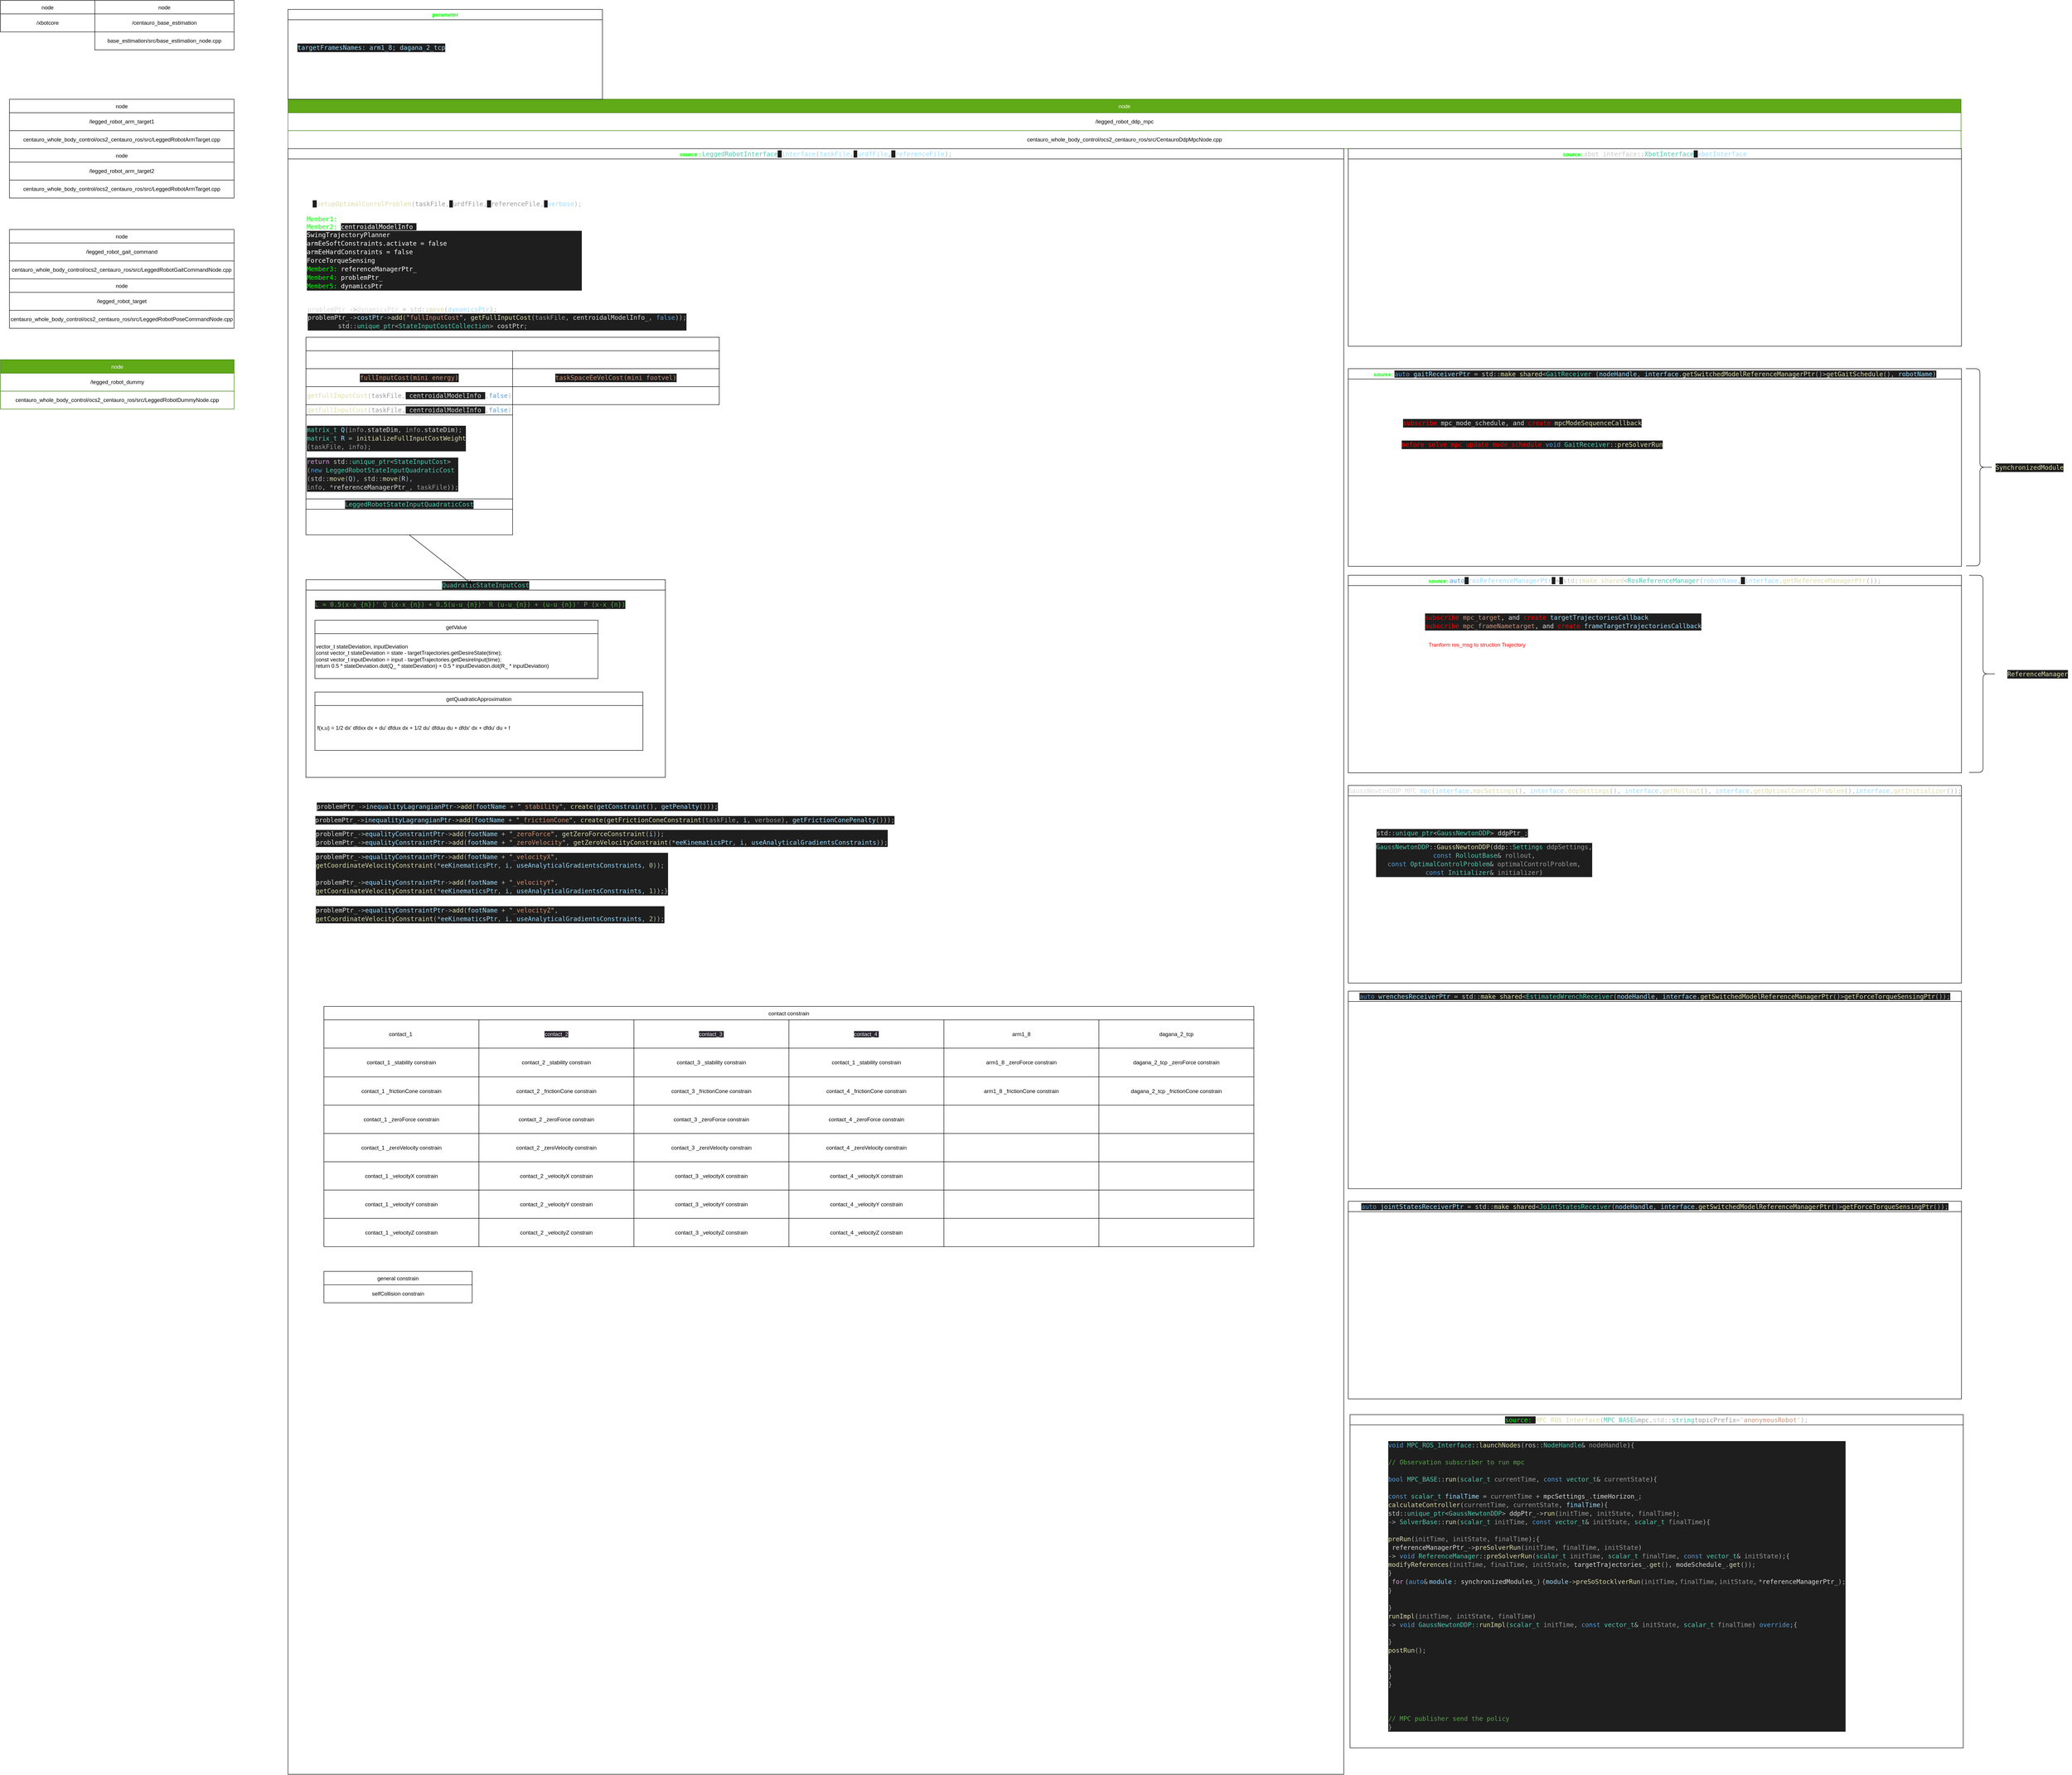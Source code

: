 <mxfile>
    <diagram id="yeq5-F76rDACPt5gvWtq" name="Page-1">
        <mxGraphModel dx="2405" dy="925" grid="0" gridSize="10" guides="1" tooltips="1" connect="1" arrows="1" fold="1" page="0" pageScale="1" pageWidth="850" pageHeight="1100" math="0" shadow="0">
            <root>
                <mxCell id="0"/>
                <mxCell id="1" parent="0"/>
                <mxCell id="2" value="node" style="shape=table;startSize=30;container=1;collapsible=0;childLayout=tableLayout;" parent="1" vertex="1">
                    <mxGeometry x="-310" y="30" width="310" height="110" as="geometry"/>
                </mxCell>
                <mxCell id="3" value="" style="shape=tableRow;horizontal=0;startSize=0;swimlaneHead=0;swimlaneBody=0;top=0;left=0;bottom=0;right=0;collapsible=0;dropTarget=0;fillColor=none;points=[[0,0.5],[1,0.5]];portConstraint=eastwest;" parent="2" vertex="1">
                    <mxGeometry y="30" width="310" height="40" as="geometry"/>
                </mxCell>
                <mxCell id="4" value="/centauro_base_estimation" style="shape=partialRectangle;html=1;whiteSpace=wrap;connectable=0;overflow=hidden;fillColor=none;top=0;left=0;bottom=0;right=0;pointerEvents=1;" parent="3" vertex="1">
                    <mxGeometry width="310" height="40" as="geometry">
                        <mxRectangle width="310" height="40" as="alternateBounds"/>
                    </mxGeometry>
                </mxCell>
                <mxCell id="26" style="shape=tableRow;horizontal=0;startSize=0;swimlaneHead=0;swimlaneBody=0;top=0;left=0;bottom=0;right=0;collapsible=0;dropTarget=0;fillColor=none;points=[[0,0.5],[1,0.5]];portConstraint=eastwest;" parent="2" vertex="1">
                    <mxGeometry y="70" width="310" height="40" as="geometry"/>
                </mxCell>
                <mxCell id="27" value="base_estimation/src/base_estimation_node.cpp" style="shape=partialRectangle;html=1;whiteSpace=wrap;connectable=0;overflow=hidden;fillColor=none;top=0;left=0;bottom=0;right=0;pointerEvents=1;" parent="26" vertex="1">
                    <mxGeometry width="310" height="40" as="geometry">
                        <mxRectangle width="310" height="40" as="alternateBounds"/>
                    </mxGeometry>
                </mxCell>
                <mxCell id="5" value="node" style="shape=table;startSize=30;container=1;collapsible=0;childLayout=tableLayout;" parent="1" vertex="1">
                    <mxGeometry x="-500" y="250" width="500" height="110" as="geometry"/>
                </mxCell>
                <mxCell id="6" value="" style="shape=tableRow;horizontal=0;startSize=0;swimlaneHead=0;swimlaneBody=0;top=0;left=0;bottom=0;right=0;collapsible=0;dropTarget=0;fillColor=none;points=[[0,0.5],[1,0.5]];portConstraint=eastwest;" parent="5" vertex="1">
                    <mxGeometry y="30" width="500" height="40" as="geometry"/>
                </mxCell>
                <mxCell id="7" value="/legged_robot_arm_target1" style="shape=partialRectangle;html=1;whiteSpace=wrap;connectable=0;overflow=hidden;fillColor=none;top=0;left=0;bottom=0;right=0;pointerEvents=1;" parent="6" vertex="1">
                    <mxGeometry width="500" height="40" as="geometry">
                        <mxRectangle width="500" height="40" as="alternateBounds"/>
                    </mxGeometry>
                </mxCell>
                <mxCell id="32" style="shape=tableRow;horizontal=0;startSize=0;swimlaneHead=0;swimlaneBody=0;top=0;left=0;bottom=0;right=0;collapsible=0;dropTarget=0;fillColor=none;points=[[0,0.5],[1,0.5]];portConstraint=eastwest;" parent="5" vertex="1">
                    <mxGeometry y="70" width="500" height="40" as="geometry"/>
                </mxCell>
                <mxCell id="33" value="centauro_whole_body_control/ocs2_centauro_ros/src/LeggedRobotArmTarget.cpp" style="shape=partialRectangle;html=1;whiteSpace=wrap;connectable=0;overflow=hidden;fillColor=none;top=0;left=0;bottom=0;right=0;pointerEvents=1;" parent="32" vertex="1">
                    <mxGeometry width="500" height="40" as="geometry">
                        <mxRectangle width="500" height="40" as="alternateBounds"/>
                    </mxGeometry>
                </mxCell>
                <mxCell id="8" value="node" style="shape=table;startSize=30;container=1;collapsible=0;childLayout=tableLayout;" parent="1" vertex="1">
                    <mxGeometry x="-500" y="360" width="500" height="110" as="geometry"/>
                </mxCell>
                <mxCell id="9" value="" style="shape=tableRow;horizontal=0;startSize=0;swimlaneHead=0;swimlaneBody=0;top=0;left=0;bottom=0;right=0;collapsible=0;dropTarget=0;fillColor=none;points=[[0,0.5],[1,0.5]];portConstraint=eastwest;" parent="8" vertex="1">
                    <mxGeometry y="30" width="500" height="40" as="geometry"/>
                </mxCell>
                <mxCell id="10" value="/legged_robot_arm_target2" style="shape=partialRectangle;html=1;whiteSpace=wrap;connectable=0;overflow=hidden;fillColor=none;top=0;left=0;bottom=0;right=0;pointerEvents=1;" parent="9" vertex="1">
                    <mxGeometry width="500" height="40" as="geometry">
                        <mxRectangle width="500" height="40" as="alternateBounds"/>
                    </mxGeometry>
                </mxCell>
                <mxCell id="34" style="shape=tableRow;horizontal=0;startSize=0;swimlaneHead=0;swimlaneBody=0;top=0;left=0;bottom=0;right=0;collapsible=0;dropTarget=0;fillColor=none;points=[[0,0.5],[1,0.5]];portConstraint=eastwest;" parent="8" vertex="1">
                    <mxGeometry y="70" width="500" height="40" as="geometry"/>
                </mxCell>
                <mxCell id="35" value="centauro_whole_body_control/ocs2_centauro_ros/src/LeggedRobotArmTarget.cpp" style="shape=partialRectangle;html=1;whiteSpace=wrap;connectable=0;overflow=hidden;fillColor=none;top=0;left=0;bottom=0;right=0;pointerEvents=1;" parent="34" vertex="1">
                    <mxGeometry width="500" height="40" as="geometry">
                        <mxRectangle width="500" height="40" as="alternateBounds"/>
                    </mxGeometry>
                </mxCell>
                <mxCell id="11" value="node" style="shape=table;startSize=30;container=1;collapsible=0;childLayout=tableLayout;fillColor=#60a917;fontColor=#ffffff;strokeColor=#2D7600;" parent="1" vertex="1">
                    <mxGeometry x="120" y="250" width="3724" height="110" as="geometry"/>
                </mxCell>
                <mxCell id="12" value="" style="shape=tableRow;horizontal=0;startSize=0;swimlaneHead=0;swimlaneBody=0;top=0;left=0;bottom=0;right=0;collapsible=0;dropTarget=0;fillColor=none;points=[[0,0.5],[1,0.5]];portConstraint=eastwest;" parent="11" vertex="1">
                    <mxGeometry y="30" width="3724" height="40" as="geometry"/>
                </mxCell>
                <mxCell id="13" value="/legged_robot_ddp_mpc" style="shape=partialRectangle;html=1;whiteSpace=wrap;connectable=0;overflow=hidden;fillColor=none;top=0;left=0;bottom=0;right=0;pointerEvents=1;" parent="12" vertex="1">
                    <mxGeometry width="3724" height="40" as="geometry">
                        <mxRectangle width="3724" height="40" as="alternateBounds"/>
                    </mxGeometry>
                </mxCell>
                <mxCell id="28" style="shape=tableRow;horizontal=0;startSize=0;swimlaneHead=0;swimlaneBody=0;top=0;left=0;bottom=0;right=0;collapsible=0;dropTarget=0;fillColor=none;points=[[0,0.5],[1,0.5]];portConstraint=eastwest;" parent="11" vertex="1">
                    <mxGeometry y="70" width="3724" height="40" as="geometry"/>
                </mxCell>
                <mxCell id="29" value="centauro_whole_body_control/ocs2_centauro_ros/src/CentauroDdpMpcNode.cpp" style="shape=partialRectangle;html=1;whiteSpace=wrap;connectable=0;overflow=hidden;fillColor=none;top=0;left=0;bottom=0;right=0;pointerEvents=1;" parent="28" vertex="1">
                    <mxGeometry width="3724" height="40" as="geometry">
                        <mxRectangle width="3724" height="40" as="alternateBounds"/>
                    </mxGeometry>
                </mxCell>
                <mxCell id="14" value="node" style="shape=table;startSize=30;container=1;collapsible=0;childLayout=tableLayout;fillColor=#60a917;fontColor=#ffffff;strokeColor=#2D7600;" parent="1" vertex="1">
                    <mxGeometry x="-520" y="830" width="520" height="110" as="geometry"/>
                </mxCell>
                <mxCell id="15" value="" style="shape=tableRow;horizontal=0;startSize=0;swimlaneHead=0;swimlaneBody=0;top=0;left=0;bottom=0;right=0;collapsible=0;dropTarget=0;fillColor=none;points=[[0,0.5],[1,0.5]];portConstraint=eastwest;" parent="14" vertex="1">
                    <mxGeometry y="30" width="520" height="40" as="geometry"/>
                </mxCell>
                <mxCell id="16" value="/legged_robot_dummy" style="shape=partialRectangle;html=1;whiteSpace=wrap;connectable=0;overflow=hidden;fillColor=none;top=0;left=0;bottom=0;right=0;pointerEvents=1;" parent="15" vertex="1">
                    <mxGeometry width="520" height="40" as="geometry">
                        <mxRectangle width="520" height="40" as="alternateBounds"/>
                    </mxGeometry>
                </mxCell>
                <mxCell id="30" style="shape=tableRow;horizontal=0;startSize=0;swimlaneHead=0;swimlaneBody=0;top=0;left=0;bottom=0;right=0;collapsible=0;dropTarget=0;fillColor=none;points=[[0,0.5],[1,0.5]];portConstraint=eastwest;" parent="14" vertex="1">
                    <mxGeometry y="70" width="520" height="40" as="geometry"/>
                </mxCell>
                <mxCell id="31" value="centauro_whole_body_control/ocs2_centauro_ros/src/LeggedRobotDummyNode.cpp" style="shape=partialRectangle;html=1;whiteSpace=wrap;connectable=0;overflow=hidden;fillColor=none;top=0;left=0;bottom=0;right=0;pointerEvents=1;" parent="30" vertex="1">
                    <mxGeometry width="520" height="40" as="geometry">
                        <mxRectangle width="520" height="40" as="alternateBounds"/>
                    </mxGeometry>
                </mxCell>
                <mxCell id="17" value="node" style="shape=table;startSize=30;container=1;collapsible=0;childLayout=tableLayout;" parent="1" vertex="1">
                    <mxGeometry x="-500" y="540" width="500" height="110" as="geometry"/>
                </mxCell>
                <mxCell id="18" value="" style="shape=tableRow;horizontal=0;startSize=0;swimlaneHead=0;swimlaneBody=0;top=0;left=0;bottom=0;right=0;collapsible=0;dropTarget=0;fillColor=none;points=[[0,0.5],[1,0.5]];portConstraint=eastwest;" parent="17" vertex="1">
                    <mxGeometry y="30" width="500" height="40" as="geometry"/>
                </mxCell>
                <mxCell id="19" value="/legged_robot_gait_command" style="shape=partialRectangle;html=1;whiteSpace=wrap;connectable=0;overflow=hidden;fillColor=none;top=0;left=0;bottom=0;right=0;pointerEvents=1;" parent="18" vertex="1">
                    <mxGeometry width="500" height="40" as="geometry">
                        <mxRectangle width="500" height="40" as="alternateBounds"/>
                    </mxGeometry>
                </mxCell>
                <mxCell id="36" style="shape=tableRow;horizontal=0;startSize=0;swimlaneHead=0;swimlaneBody=0;top=0;left=0;bottom=0;right=0;collapsible=0;dropTarget=0;fillColor=none;points=[[0,0.5],[1,0.5]];portConstraint=eastwest;" parent="17" vertex="1">
                    <mxGeometry y="70" width="500" height="40" as="geometry"/>
                </mxCell>
                <mxCell id="37" value="centauro_whole_body_control/ocs2_centauro_ros/src/LeggedRobotGaitCommandNode.cpp" style="shape=partialRectangle;html=1;whiteSpace=wrap;connectable=0;overflow=hidden;fillColor=none;top=0;left=0;bottom=0;right=0;pointerEvents=1;" parent="36" vertex="1">
                    <mxGeometry width="500" height="40" as="geometry">
                        <mxRectangle width="500" height="40" as="alternateBounds"/>
                    </mxGeometry>
                </mxCell>
                <mxCell id="20" value="node" style="shape=table;startSize=30;container=1;collapsible=0;childLayout=tableLayout;" parent="1" vertex="1">
                    <mxGeometry x="-500" y="650" width="500" height="110" as="geometry"/>
                </mxCell>
                <mxCell id="21" value="" style="shape=tableRow;horizontal=0;startSize=0;swimlaneHead=0;swimlaneBody=0;top=0;left=0;bottom=0;right=0;collapsible=0;dropTarget=0;fillColor=none;points=[[0,0.5],[1,0.5]];portConstraint=eastwest;" parent="20" vertex="1">
                    <mxGeometry y="30" width="500" height="40" as="geometry"/>
                </mxCell>
                <mxCell id="22" value="/legged_robot_target" style="shape=partialRectangle;html=1;whiteSpace=wrap;connectable=0;overflow=hidden;fillColor=none;top=0;left=0;bottom=0;right=0;pointerEvents=1;" parent="21" vertex="1">
                    <mxGeometry width="500" height="40" as="geometry">
                        <mxRectangle width="500" height="40" as="alternateBounds"/>
                    </mxGeometry>
                </mxCell>
                <mxCell id="38" style="shape=tableRow;horizontal=0;startSize=0;swimlaneHead=0;swimlaneBody=0;top=0;left=0;bottom=0;right=0;collapsible=0;dropTarget=0;fillColor=none;points=[[0,0.5],[1,0.5]];portConstraint=eastwest;" parent="20" vertex="1">
                    <mxGeometry y="70" width="500" height="40" as="geometry"/>
                </mxCell>
                <mxCell id="39" value="centauro_whole_body_control/ocs2_centauro_ros/src/LeggedRobotPoseCommandNode.cpp" style="shape=partialRectangle;html=1;whiteSpace=wrap;connectable=0;overflow=hidden;fillColor=none;top=0;left=0;bottom=0;right=0;pointerEvents=1;" parent="38" vertex="1">
                    <mxGeometry width="500" height="40" as="geometry">
                        <mxRectangle width="500" height="40" as="alternateBounds"/>
                    </mxGeometry>
                </mxCell>
                <mxCell id="23" value="node" style="shape=table;startSize=30;container=1;collapsible=0;childLayout=tableLayout;" parent="1" vertex="1">
                    <mxGeometry x="-520" y="30" width="210" height="70" as="geometry"/>
                </mxCell>
                <mxCell id="24" value="" style="shape=tableRow;horizontal=0;startSize=0;swimlaneHead=0;swimlaneBody=0;top=0;left=0;bottom=0;right=0;collapsible=0;dropTarget=0;fillColor=none;points=[[0,0.5],[1,0.5]];portConstraint=eastwest;" parent="23" vertex="1">
                    <mxGeometry y="30" width="210" height="40" as="geometry"/>
                </mxCell>
                <mxCell id="25" value="/xbotcore" style="shape=partialRectangle;html=1;whiteSpace=wrap;connectable=0;overflow=hidden;fillColor=none;top=0;left=0;bottom=0;right=0;pointerEvents=1;" parent="24" vertex="1">
                    <mxGeometry width="210" height="40" as="geometry">
                        <mxRectangle width="210" height="40" as="alternateBounds"/>
                    </mxGeometry>
                </mxCell>
                <mxCell id="67" value="source :&amp;nbsp;&lt;span style=&quot;font-family: &amp;quot;Droid Sans Mono&amp;quot;, &amp;quot;monospace&amp;quot;, monospace; font-size: 14px; font-weight: 400; color: rgb(78, 201, 176);&quot;&gt;LeggedRobotInterface&lt;/span&gt;&lt;span style=&quot;color: rgb(218, 218, 218); font-family: &amp;quot;Droid Sans Mono&amp;quot;, &amp;quot;monospace&amp;quot;, monospace; font-size: 14px; font-weight: 400; background-color: rgb(30, 30, 30);&quot;&gt;&amp;nbsp;&lt;/span&gt;&lt;span style=&quot;font-family: &amp;quot;Droid Sans Mono&amp;quot;, &amp;quot;monospace&amp;quot;, monospace; font-size: 14px; font-weight: 400; color: rgb(156, 220, 254);&quot;&gt;interface&lt;/span&gt;&lt;span style=&quot;font-family: &amp;quot;Droid Sans Mono&amp;quot;, &amp;quot;monospace&amp;quot;, monospace; font-size: 14px; font-weight: 400; color: rgb(180, 180, 180);&quot;&gt;(&lt;/span&gt;&lt;span style=&quot;font-family: &amp;quot;Droid Sans Mono&amp;quot;, &amp;quot;monospace&amp;quot;, monospace; font-size: 14px; font-weight: 400; color: rgb(156, 220, 254);&quot;&gt;taskFile&lt;/span&gt;&lt;span style=&quot;font-family: &amp;quot;Droid Sans Mono&amp;quot;, &amp;quot;monospace&amp;quot;, monospace; font-size: 14px; font-weight: 400; color: rgb(180, 180, 180);&quot;&gt;,&lt;/span&gt;&lt;span style=&quot;color: rgb(218, 218, 218); font-family: &amp;quot;Droid Sans Mono&amp;quot;, &amp;quot;monospace&amp;quot;, monospace; font-size: 14px; font-weight: 400; background-color: rgb(30, 30, 30);&quot;&gt;&amp;nbsp;&lt;/span&gt;&lt;span style=&quot;font-family: &amp;quot;Droid Sans Mono&amp;quot;, &amp;quot;monospace&amp;quot;, monospace; font-size: 14px; font-weight: 400; color: rgb(156, 220, 254);&quot;&gt;urdfFile&lt;/span&gt;&lt;span style=&quot;font-family: &amp;quot;Droid Sans Mono&amp;quot;, &amp;quot;monospace&amp;quot;, monospace; font-size: 14px; font-weight: 400; color: rgb(180, 180, 180);&quot;&gt;,&lt;/span&gt;&lt;span style=&quot;color: rgb(218, 218, 218); font-family: &amp;quot;Droid Sans Mono&amp;quot;, &amp;quot;monospace&amp;quot;, monospace; font-size: 14px; font-weight: 400; background-color: rgb(30, 30, 30);&quot;&gt;&amp;nbsp;&lt;/span&gt;&lt;span style=&quot;font-family: &amp;quot;Droid Sans Mono&amp;quot;, &amp;quot;monospace&amp;quot;, monospace; font-size: 14px; font-weight: 400; color: rgb(156, 220, 254);&quot;&gt;referenceFile&lt;/span&gt;&lt;span style=&quot;font-family: &amp;quot;Droid Sans Mono&amp;quot;, &amp;quot;monospace&amp;quot;, monospace; font-size: 14px; font-weight: 400; color: rgb(180, 180, 180);&quot;&gt;);&lt;/span&gt;" style="swimlane;whiteSpace=wrap;html=1;fontColor=#00FF00;" parent="1" vertex="1">
                    <mxGeometry x="120" y="360" width="2350" height="3620" as="geometry"/>
                </mxCell>
                <mxCell id="68" value="&lt;div style=&quot;color: rgb(218, 218, 218); background-color: rgb(30, 30, 30); font-family: &amp;quot;Droid Sans Mono&amp;quot;, &amp;quot;monospace&amp;quot;, monospace; font-size: 14px; line-height: 19px;&quot;&gt;&lt;br&gt;&lt;/div&gt;" style="text;html=1;align=center;verticalAlign=middle;resizable=0;points=[];autosize=1;strokeColor=none;fillColor=none;fontColor=#00FF00;" parent="67" vertex="1">
                    <mxGeometry x="280" y="60" width="20" height="30" as="geometry"/>
                </mxCell>
                <mxCell id="85" value="&lt;font color=&quot;#ffffff&quot;&gt;1. Check files and load parameters: model, ddp, mpc, rollout, sqp&lt;/font&gt;" style="text;html=1;align=center;verticalAlign=middle;resizable=0;points=[];autosize=1;strokeColor=none;fillColor=none;fontColor=#00FF00;" parent="67" vertex="1">
                    <mxGeometry x="30" y="80" width="370" height="30" as="geometry"/>
                </mxCell>
                <mxCell id="86" value="&lt;font color=&quot;#ffffff&quot;&gt;2.&amp;nbsp;&lt;span style=&quot;background-color: rgb(30, 30, 30); font-family: &amp;quot;Droid Sans Mono&amp;quot;, &amp;quot;monospace&amp;quot;, monospace; font-size: 14px;&quot;&gt;  &lt;/span&gt;&lt;/font&gt;&lt;span style=&quot;font-family: &amp;quot;Droid Sans Mono&amp;quot;, &amp;quot;monospace&amp;quot;, monospace; font-size: 14px; color: rgb(220, 220, 170);&quot;&gt;setupOptimalConrolProblem&lt;/span&gt;&lt;span style=&quot;font-family: &amp;quot;Droid Sans Mono&amp;quot;, &amp;quot;monospace&amp;quot;, monospace; font-size: 14px; color: rgb(180, 180, 180);&quot;&gt;(&lt;/span&gt;&lt;span style=&quot;font-family: &amp;quot;Droid Sans Mono&amp;quot;, &amp;quot;monospace&amp;quot;, monospace; font-size: 14px; color: rgb(154, 154, 154);&quot;&gt;taskFile&lt;/span&gt;&lt;span style=&quot;font-family: &amp;quot;Droid Sans Mono&amp;quot;, &amp;quot;monospace&amp;quot;, monospace; font-size: 14px; color: rgb(180, 180, 180);&quot;&gt;,&lt;/span&gt;&lt;span style=&quot;background-color: rgb(30, 30, 30); color: rgb(218, 218, 218); font-family: &amp;quot;Droid Sans Mono&amp;quot;, &amp;quot;monospace&amp;quot;, monospace; font-size: 14px;&quot;&gt; &lt;/span&gt;&lt;span style=&quot;font-family: &amp;quot;Droid Sans Mono&amp;quot;, &amp;quot;monospace&amp;quot;, monospace; font-size: 14px; color: rgb(154, 154, 154);&quot;&gt;urdfFile&lt;/span&gt;&lt;span style=&quot;font-family: &amp;quot;Droid Sans Mono&amp;quot;, &amp;quot;monospace&amp;quot;, monospace; font-size: 14px; color: rgb(180, 180, 180);&quot;&gt;,&lt;/span&gt;&lt;span style=&quot;background-color: rgb(30, 30, 30); color: rgb(218, 218, 218); font-family: &amp;quot;Droid Sans Mono&amp;quot;, &amp;quot;monospace&amp;quot;, monospace; font-size: 14px;&quot;&gt; &lt;/span&gt;&lt;span style=&quot;font-family: &amp;quot;Droid Sans Mono&amp;quot;, &amp;quot;monospace&amp;quot;, monospace; font-size: 14px; color: rgb(154, 154, 154);&quot;&gt;referenceFile&lt;/span&gt;&lt;span style=&quot;font-family: &amp;quot;Droid Sans Mono&amp;quot;, &amp;quot;monospace&amp;quot;, monospace; font-size: 14px; color: rgb(180, 180, 180);&quot;&gt;,&lt;/span&gt;&lt;span style=&quot;background-color: rgb(30, 30, 30); color: rgb(218, 218, 218); font-family: &amp;quot;Droid Sans Mono&amp;quot;, &amp;quot;monospace&amp;quot;, monospace; font-size: 14px;&quot;&gt; &lt;/span&gt;&lt;span style=&quot;font-family: &amp;quot;Droid Sans Mono&amp;quot;, &amp;quot;monospace&amp;quot;, monospace; font-size: 14px; color: rgb(156, 220, 254);&quot;&gt;verbose&lt;/span&gt;&lt;span style=&quot;font-family: &amp;quot;Droid Sans Mono&amp;quot;, &amp;quot;monospace&amp;quot;, monospace; font-size: 14px;&quot;&gt;&lt;font color=&quot;#b4b4b4&quot;&gt;);&lt;/font&gt;&lt;br&gt;&lt;font color=&quot;#ffffff&quot;&gt;targetFramesNames = arm1_8; dagana_2_tcp&lt;/font&gt;&lt;br&gt;Member1: &lt;font color=&quot;#ffffff&quot;&gt;pinocchioInterfacePtr_&lt;br&gt;&lt;/font&gt;&lt;/span&gt;&lt;span style=&quot;font-family: &amp;quot;Droid Sans Mono&amp;quot;, &amp;quot;monospace&amp;quot;, monospace; font-size: 14px;&quot;&gt;Member2:&amp;nbsp;&lt;/span&gt;&lt;span style=&quot;color: rgb(255, 255, 255); background-color: rgb(30, 30, 30); font-family: &amp;quot;Droid Sans Mono&amp;quot;, &amp;quot;monospace&amp;quot;, monospace; font-size: 14px;&quot;&gt;centroidalModelInfo_&lt;/span&gt;&lt;span style=&quot;font-family: &amp;quot;Droid Sans Mono&amp;quot;, &amp;quot;monospace&amp;quot;, monospace; font-size: 14px;&quot;&gt;&lt;br&gt;&lt;/span&gt;&lt;div style=&quot;background-color: rgb(30, 30, 30); font-family: &amp;quot;Droid Sans Mono&amp;quot;, &amp;quot;monospace&amp;quot;, monospace; font-size: 14px; line-height: 19px;&quot;&gt;&lt;div style=&quot;line-height: 19px;&quot;&gt;&lt;font color=&quot;#ffffff&quot;&gt;SwingTrajectoryPlanner&lt;/font&gt;&lt;/div&gt;&lt;div style=&quot;line-height: 19px;&quot;&gt;&lt;font color=&quot;#ffffff&quot;&gt;armEeSoftConstraints.activate = false&lt;/font&gt;&lt;/div&gt;&lt;div style=&quot;line-height: 19px;&quot;&gt;&lt;font color=&quot;#ffffff&quot;&gt;armEeHardConstraints = false&lt;/font&gt;&lt;/div&gt;&lt;div style=&quot;line-height: 19px;&quot;&gt;&lt;font color=&quot;#ffffff&quot;&gt;ForceTorqueSensing&lt;/font&gt;&lt;/div&gt;&lt;div style=&quot;line-height: 19px;&quot;&gt;Member3:&amp;nbsp;&lt;font color=&quot;#ffffff&quot;&gt;referenceManagerPtr_&lt;/font&gt;&lt;/div&gt;&lt;div style=&quot;line-height: 19px;&quot;&gt;Member4:&lt;font color=&quot;#ffffff&quot;&gt;&amp;nbsp;problemPtr_&lt;/font&gt;&lt;/div&gt;&lt;div style=&quot;line-height: 19px;&quot;&gt;Member5:&lt;font color=&quot;#ffffff&quot;&gt;&amp;nbsp;dynamicsPtr&lt;/font&gt;&lt;/div&gt;&lt;/div&gt;" style="text;html=1;align=left;verticalAlign=middle;resizable=0;points=[];autosize=1;strokeColor=none;fillColor=none;fontColor=#00FF00;" parent="67" vertex="1">
                    <mxGeometry x="40" y="110" width="640" height="210" as="geometry"/>
                </mxCell>
                <mxCell id="87" value="&lt;div style=&quot;text-align: left;&quot;&gt;&lt;span style=&quot;color: rgb(255, 255, 255); background-color: initial;&quot;&gt;3. Initialize dynamicsPtr&lt;/span&gt;&lt;/div&gt;&lt;span style=&quot;color: rgb(218, 218, 218); font-family: &amp;quot;Droid Sans Mono&amp;quot;, &amp;quot;monospace&amp;quot;, monospace; font-size: 14px; background-color: rgb(30, 30, 30);&quot;&gt;&lt;div style=&quot;text-align: left;&quot;&gt;problemPtr_&lt;span style=&quot;background-color: initial; color: rgb(180, 180, 180);&quot;&gt;-&amp;gt;&lt;/span&gt;dynamicsPtr&amp;nbsp;&lt;span style=&quot;background-color: initial; color: rgb(180, 180, 180);&quot;&gt;=&lt;/span&gt;&amp;nbsp;&lt;span style=&quot;background-color: initial; color: rgb(200, 200, 200);&quot;&gt;std&lt;/span&gt;&lt;span style=&quot;background-color: initial; color: rgb(180, 180, 180);&quot;&gt;::&lt;/span&gt;&lt;span style=&quot;background-color: initial; color: rgb(220, 220, 170);&quot;&gt;move&lt;/span&gt;&lt;span style=&quot;background-color: initial; color: rgb(180, 180, 180);&quot;&gt;(&lt;/span&gt;&lt;span style=&quot;background-color: initial; color: rgb(156, 220, 254);&quot;&gt;dynamicsPtr&lt;/span&gt;&lt;span style=&quot;background-color: initial; color: rgb(180, 180, 180);&quot;&gt;);&lt;/span&gt;&lt;/div&gt;&lt;/span&gt;&lt;div style=&quot;text-align: left; color: rgb(218, 218, 218); background-color: rgb(30, 30, 30); font-family: &amp;quot;Droid Sans Mono&amp;quot;, &amp;quot;monospace&amp;quot;, monospace; font-size: 14px; line-height: 19px;&quot;&gt;problemPtr_&lt;span style=&quot;color: #b4b4b4;&quot;&gt;-&amp;gt;&lt;/span&gt;&lt;span style=&quot;color: #9cdcfe;&quot;&gt;costPtr&lt;/span&gt;&lt;span style=&quot;color: #b4b4b4;&quot;&gt;-&amp;gt;&lt;/span&gt;&lt;span style=&quot;color: #dcdcaa;&quot;&gt;add&lt;/span&gt;&lt;span style=&quot;color: #b4b4b4;&quot;&gt;(&lt;/span&gt;&lt;span style=&quot;color: #e8c9bb;&quot;&gt;&quot;&lt;/span&gt;&lt;span style=&quot;color: #ce9178;&quot;&gt;fullInputCost&lt;/span&gt;&lt;span style=&quot;color: #e8c9bb;&quot;&gt;&quot;&lt;/span&gt;&lt;span style=&quot;color: #b4b4b4;&quot;&gt;,&lt;/span&gt; &lt;span style=&quot;color: #dcdcaa;&quot;&gt;getFullInputCost&lt;/span&gt;&lt;span style=&quot;color: #b4b4b4;&quot;&gt;(&lt;/span&gt;&lt;span style=&quot;color: #9a9a9a;&quot;&gt;taskFile&lt;/span&gt;&lt;span style=&quot;color: #b4b4b4;&quot;&gt;,&lt;/span&gt; centroidalModelInfo_&lt;span style=&quot;color: #b4b4b4;&quot;&gt;,&lt;/span&gt; &lt;span style=&quot;color: #569cd6;&quot;&gt;false&lt;/span&gt;&lt;span style=&quot;color: #b4b4b4;&quot;&gt;));&lt;/span&gt;&lt;/div&gt;&lt;div style=&quot;text-align: left; color: rgb(218, 218, 218); background-color: rgb(30, 30, 30); font-family: &amp;quot;Droid Sans Mono&amp;quot;, &amp;quot;monospace&amp;quot;, monospace; font-size: 14px; line-height: 19px;&quot;&gt;&lt;div style=&quot;line-height: 19px;&quot;&gt;&lt;span style=&quot;color: #c8c8c8;&quot;&gt;&lt;span style=&quot;white-space: pre;&quot;&gt;&#9;&lt;/span&gt;std&lt;/span&gt;&lt;span style=&quot;color: #b4b4b4;&quot;&gt;::&lt;/span&gt;&lt;span style=&quot;color: #4ec9b0;&quot;&gt;unique_ptr&lt;/span&gt;&lt;span style=&quot;color: #b4b4b4;&quot;&gt;&amp;lt;&lt;/span&gt;&lt;span style=&quot;color: #4ec9b0;&quot;&gt;StateInputCostCollection&lt;/span&gt;&lt;span style=&quot;color: #b4b4b4;&quot;&gt;&amp;gt;&lt;/span&gt; costPtr&lt;span style=&quot;color: #b4b4b4;&quot;&gt;;&lt;/span&gt;&lt;/div&gt;&lt;/div&gt;" style="text;html=1;align=center;verticalAlign=middle;resizable=0;points=[];autosize=1;strokeColor=none;fillColor=none;fontColor=#00FF00;" parent="67" vertex="1">
                    <mxGeometry x="30" y="330" width="870" height="80" as="geometry"/>
                </mxCell>
                <mxCell id="88" value="costPtr" style="shape=table;startSize=30;container=1;collapsible=0;childLayout=tableLayout;fontColor=#FFFFFF;" parent="67" vertex="1">
                    <mxGeometry x="40" y="420" width="920" height="150" as="geometry"/>
                </mxCell>
                <mxCell id="97" style="shape=tableRow;horizontal=0;startSize=0;swimlaneHead=0;swimlaneBody=0;top=0;left=0;bottom=0;right=0;collapsible=0;dropTarget=0;fillColor=none;points=[[0,0.5],[1,0.5]];portConstraint=eastwest;fontColor=#FFFFFF;" parent="88" vertex="1">
                    <mxGeometry y="30" width="920" height="40" as="geometry"/>
                </mxCell>
                <mxCell id="98" value="1" style="shape=partialRectangle;html=1;whiteSpace=wrap;connectable=0;overflow=hidden;fillColor=none;top=0;left=0;bottom=0;right=0;pointerEvents=1;fontColor=#FFFFFF;" parent="97" vertex="1">
                    <mxGeometry width="460" height="40" as="geometry">
                        <mxRectangle width="460" height="40" as="alternateBounds"/>
                    </mxGeometry>
                </mxCell>
                <mxCell id="99" value="2" style="shape=partialRectangle;html=1;whiteSpace=wrap;connectable=0;overflow=hidden;fillColor=none;top=0;left=0;bottom=0;right=0;pointerEvents=1;fontColor=#FFFFFF;" parent="97" vertex="1">
                    <mxGeometry x="460" width="460" height="40" as="geometry">
                        <mxRectangle width="460" height="40" as="alternateBounds"/>
                    </mxGeometry>
                </mxCell>
                <mxCell id="89" value="" style="shape=tableRow;horizontal=0;startSize=0;swimlaneHead=0;swimlaneBody=0;top=0;left=0;bottom=0;right=0;collapsible=0;dropTarget=0;fillColor=none;points=[[0,0.5],[1,0.5]];portConstraint=eastwest;fontColor=#FFFFFF;" parent="88" vertex="1">
                    <mxGeometry y="70" width="920" height="40" as="geometry"/>
                </mxCell>
                <mxCell id="92" value="&lt;div style=&quot;color: rgb(218, 218, 218); background-color: rgb(30, 30, 30); font-family: &amp;quot;Droid Sans Mono&amp;quot;, &amp;quot;monospace&amp;quot;, monospace; font-size: 14px; line-height: 19px;&quot;&gt;&lt;span style=&quot;color: #ce9178;&quot;&gt;fullInputCost(mini energy)&lt;/span&gt;&lt;/div&gt;" style="shape=partialRectangle;html=1;whiteSpace=wrap;connectable=0;overflow=hidden;fillColor=none;top=0;left=0;bottom=0;right=0;pointerEvents=1;fontColor=#FFFFFF;" parent="89" vertex="1">
                    <mxGeometry width="460" height="40" as="geometry">
                        <mxRectangle width="460" height="40" as="alternateBounds"/>
                    </mxGeometry>
                </mxCell>
                <mxCell id="90" value="&lt;div style=&quot;color: rgb(218, 218, 218); background-color: rgb(30, 30, 30); font-family: &amp;quot;Droid Sans Mono&amp;quot;, &amp;quot;monospace&amp;quot;, monospace; font-weight: normal; font-size: 14px; line-height: 19px;&quot;&gt;&lt;div&gt;&lt;span style=&quot;color: #ce9178;&quot;&gt;taskSpaceEeVelCost(mini footvel)&lt;/span&gt;&lt;/div&gt;&lt;/div&gt;" style="shape=partialRectangle;html=1;whiteSpace=wrap;connectable=0;overflow=hidden;fillColor=none;top=0;left=0;bottom=0;right=0;pointerEvents=1;fontColor=#FFFFFF;" parent="89" vertex="1">
                    <mxGeometry x="460" width="460" height="40" as="geometry">
                        <mxRectangle width="460" height="40" as="alternateBounds"/>
                    </mxGeometry>
                </mxCell>
                <mxCell id="93" style="shape=tableRow;horizontal=0;startSize=0;swimlaneHead=0;swimlaneBody=0;top=0;left=0;bottom=0;right=0;collapsible=0;dropTarget=0;fillColor=none;points=[[0,0.5],[1,0.5]];portConstraint=eastwest;fontColor=#FFFFFF;" parent="88" vertex="1">
                    <mxGeometry y="110" width="920" height="40" as="geometry"/>
                </mxCell>
                <mxCell id="94" value="&lt;span style=&quot;font-family: &amp;quot;Droid Sans Mono&amp;quot;, &amp;quot;monospace&amp;quot;, monospace; font-size: 14px; color: rgb(220, 220, 170);&quot;&gt;getFullInputCost&lt;/span&gt;&lt;span style=&quot;font-family: &amp;quot;Droid Sans Mono&amp;quot;, &amp;quot;monospace&amp;quot;, monospace; font-size: 14px; color: rgb(180, 180, 180);&quot;&gt;(&lt;/span&gt;&lt;span style=&quot;font-family: &amp;quot;Droid Sans Mono&amp;quot;, &amp;quot;monospace&amp;quot;, monospace; font-size: 14px; color: rgb(154, 154, 154);&quot;&gt;taskFile&lt;/span&gt;&lt;span style=&quot;font-family: &amp;quot;Droid Sans Mono&amp;quot;, &amp;quot;monospace&amp;quot;, monospace; font-size: 14px; color: rgb(180, 180, 180);&quot;&gt;,&lt;/span&gt;&lt;span style=&quot;color: rgb(218, 218, 218); font-family: &amp;quot;Droid Sans Mono&amp;quot;, &amp;quot;monospace&amp;quot;, monospace; font-size: 14px; background-color: rgb(30, 30, 30);&quot;&gt;&amp;nbsp;centroidalModelInfo_&lt;/span&gt;&lt;span style=&quot;font-family: &amp;quot;Droid Sans Mono&amp;quot;, &amp;quot;monospace&amp;quot;, monospace; font-size: 14px; color: rgb(180, 180, 180);&quot;&gt;,&lt;/span&gt;&lt;span style=&quot;font-family: &amp;quot;Droid Sans Mono&amp;quot;, &amp;quot;monospace&amp;quot;, monospace; font-size: 14px; color: rgb(86, 156, 214);&quot;&gt;false&lt;/span&gt;&lt;span style=&quot;font-family: &amp;quot;Droid Sans Mono&amp;quot;, &amp;quot;monospace&amp;quot;, monospace; font-size: 14px; color: rgb(180, 180, 180);&quot;&gt;)&lt;/span&gt;" style="shape=partialRectangle;html=1;whiteSpace=wrap;connectable=0;overflow=hidden;fillColor=none;top=0;left=0;bottom=0;right=0;pointerEvents=1;fontColor=#FFFFFF;" parent="93" vertex="1">
                    <mxGeometry width="460" height="40" as="geometry">
                        <mxRectangle width="460" height="40" as="alternateBounds"/>
                    </mxGeometry>
                </mxCell>
                <mxCell id="95" style="shape=partialRectangle;html=1;whiteSpace=wrap;connectable=0;overflow=hidden;fillColor=none;top=0;left=0;bottom=0;right=0;pointerEvents=1;fontColor=#FFFFFF;" parent="93" vertex="1">
                    <mxGeometry x="460" width="460" height="40" as="geometry">
                        <mxRectangle width="460" height="40" as="alternateBounds"/>
                    </mxGeometry>
                </mxCell>
                <mxCell id="100" value="&lt;span style=&quot;font-weight: 400; font-family: &amp;quot;Droid Sans Mono&amp;quot;, &amp;quot;monospace&amp;quot;, monospace; font-size: 14px; color: rgb(220, 220, 170);&quot;&gt;getFullInputCost&lt;/span&gt;&lt;span style=&quot;font-weight: 400; font-family: &amp;quot;Droid Sans Mono&amp;quot;, &amp;quot;monospace&amp;quot;, monospace; font-size: 14px; color: rgb(180, 180, 180);&quot;&gt;(&lt;/span&gt;&lt;span style=&quot;font-weight: 400; font-family: &amp;quot;Droid Sans Mono&amp;quot;, &amp;quot;monospace&amp;quot;, monospace; font-size: 14px; color: rgb(154, 154, 154);&quot;&gt;taskFile&lt;/span&gt;&lt;span style=&quot;font-weight: 400; font-family: &amp;quot;Droid Sans Mono&amp;quot;, &amp;quot;monospace&amp;quot;, monospace; font-size: 14px; color: rgb(180, 180, 180);&quot;&gt;,&lt;/span&gt;&lt;span style=&quot;font-weight: 400; color: rgb(218, 218, 218); font-family: &amp;quot;Droid Sans Mono&amp;quot;, &amp;quot;monospace&amp;quot;, monospace; font-size: 14px; background-color: rgb(30, 30, 30);&quot;&gt;&amp;nbsp;centroidalModelInfo_&lt;/span&gt;&lt;span style=&quot;font-weight: 400; font-family: &amp;quot;Droid Sans Mono&amp;quot;, &amp;quot;monospace&amp;quot;, monospace; font-size: 14px; color: rgb(180, 180, 180);&quot;&gt;,&lt;/span&gt;&lt;span style=&quot;font-weight: 400; font-family: &amp;quot;Droid Sans Mono&amp;quot;, &amp;quot;monospace&amp;quot;, monospace; font-size: 14px; color: rgb(86, 156, 214);&quot;&gt;false&lt;/span&gt;&lt;span style=&quot;font-weight: 400; font-family: &amp;quot;Droid Sans Mono&amp;quot;, &amp;quot;monospace&amp;quot;, monospace; font-size: 14px; color: rgb(180, 180, 180);&quot;&gt;)&lt;/span&gt;" style="swimlane;whiteSpace=wrap;html=1;fontColor=#FFFFFF;" parent="67" vertex="1">
                    <mxGeometry x="40" y="570" width="460" height="210" as="geometry"/>
                </mxCell>
                <mxCell id="107" value="&lt;div style=&quot;color: rgb(218, 218, 218); background-color: rgb(30, 30, 30); font-family: &amp;quot;Droid Sans Mono&amp;quot;, &amp;quot;monospace&amp;quot;, monospace; font-size: 14px; line-height: 19px;&quot;&gt;&lt;span style=&quot;color: #4ec9b0;&quot;&gt;matrix_t&lt;/span&gt; &lt;span style=&quot;color: #9cdcfe;&quot;&gt;Q&lt;/span&gt;&lt;span style=&quot;color: #b4b4b4;&quot;&gt;(&lt;/span&gt;&lt;span style=&quot;color: #9a9a9a;&quot;&gt;info&lt;/span&gt;&lt;span style=&quot;color: #b4b4b4;&quot;&gt;.&lt;/span&gt;stateDim&lt;span style=&quot;color: #b4b4b4;&quot;&gt;,&lt;/span&gt; &lt;span style=&quot;color: #9a9a9a;&quot;&gt;info&lt;/span&gt;&lt;span style=&quot;color: #b4b4b4;&quot;&gt;.&lt;/span&gt;stateDim&lt;span style=&quot;color: #b4b4b4;&quot;&gt;);&lt;/span&gt;&lt;/div&gt;&lt;div style=&quot;color: rgb(218, 218, 218); background-color: rgb(30, 30, 30); font-family: &amp;quot;Droid Sans Mono&amp;quot;, &amp;quot;monospace&amp;quot;, monospace; font-size: 14px; line-height: 19px;&quot;&gt;&lt;div style=&quot;line-height: 19px;&quot;&gt;&lt;span style=&quot;color: #4ec9b0;&quot;&gt;matrix_t&lt;/span&gt; &lt;span style=&quot;color: #9cdcfe;&quot;&gt;R&lt;/span&gt; &lt;span style=&quot;color: #b4b4b4;&quot;&gt;=&lt;/span&gt; &lt;span style=&quot;color: #dcdcaa;&quot;&gt;initializeFullInputCostWeight&lt;/span&gt;&lt;/div&gt;&lt;div style=&quot;line-height: 19px;&quot;&gt;&lt;span style=&quot;color: #b4b4b4;&quot;&gt;(&lt;/span&gt;&lt;span style=&quot;color: #9a9a9a;&quot;&gt;taskFile&lt;/span&gt;&lt;span style=&quot;color: #b4b4b4;&quot;&gt;,&lt;/span&gt; &lt;span style=&quot;color: #9a9a9a;&quot;&gt;info&lt;/span&gt;&lt;span style=&quot;color: #b4b4b4;&quot;&gt;);&lt;/span&gt;&lt;/div&gt;&lt;/div&gt;" style="text;html=1;align=left;verticalAlign=middle;resizable=0;points=[];autosize=1;strokeColor=none;fillColor=none;fontColor=#FFFFFF;" parent="100" vertex="1">
                    <mxGeometry y="40" width="380" height="70" as="geometry"/>
                </mxCell>
                <mxCell id="108" value="&lt;div style=&quot;color: rgb(218, 218, 218); background-color: rgb(30, 30, 30); font-family: &amp;quot;Droid Sans Mono&amp;quot;, &amp;quot;monospace&amp;quot;, monospace; font-size: 14px; line-height: 19px;&quot;&gt;  &lt;span style=&quot;color: #d8a0df;&quot;&gt;return&lt;/span&gt; &lt;span style=&quot;color: #c8c8c8;&quot;&gt;std&lt;/span&gt;&lt;span style=&quot;color: #b4b4b4;&quot;&gt;::&lt;/span&gt;&lt;span style=&quot;color: #4ec9b0;&quot;&gt;unique_ptr&lt;/span&gt;&lt;span style=&quot;color: #b4b4b4;&quot;&gt;&amp;lt;&lt;/span&gt;&lt;span style=&quot;color: #4ec9b0;&quot;&gt;StateInputCost&lt;/span&gt;&lt;span style=&quot;color: #b4b4b4;&quot;&gt;&amp;gt;&lt;/span&gt;&lt;/div&gt;&lt;div style=&quot;color: rgb(218, 218, 218); background-color: rgb(30, 30, 30); font-family: &amp;quot;Droid Sans Mono&amp;quot;, &amp;quot;monospace&amp;quot;, monospace; font-size: 14px; line-height: 19px;&quot;&gt;&lt;span style=&quot;color: #b4b4b4;&quot;&gt;(&lt;/span&gt;&lt;span style=&quot;color: #569cd6;&quot;&gt;new&lt;/span&gt; &lt;span style=&quot;color: #4ec9b0;&quot;&gt;LeggedRobotStateInputQuadraticCost&lt;/span&gt;&lt;/div&gt;&lt;div style=&quot;color: rgb(218, 218, 218); background-color: rgb(30, 30, 30); font-family: &amp;quot;Droid Sans Mono&amp;quot;, &amp;quot;monospace&amp;quot;, monospace; font-size: 14px; line-height: 19px;&quot;&gt;&lt;span style=&quot;color: #b4b4b4;&quot;&gt;(&lt;/span&gt;&lt;span style=&quot;color: #c8c8c8;&quot;&gt;std&lt;/span&gt;&lt;span style=&quot;color: #b4b4b4;&quot;&gt;::&lt;/span&gt;&lt;span style=&quot;color: #dcdcaa;&quot;&gt;move&lt;/span&gt;&lt;span style=&quot;color: #b4b4b4;&quot;&gt;(&lt;/span&gt;&lt;span style=&quot;color: #9cdcfe;&quot;&gt;Q&lt;/span&gt;&lt;span style=&quot;color: #b4b4b4;&quot;&gt;),&lt;/span&gt; &lt;span style=&quot;color: #c8c8c8;&quot;&gt;std&lt;/span&gt;&lt;span style=&quot;color: #b4b4b4;&quot;&gt;::&lt;/span&gt;&lt;span style=&quot;color: #dcdcaa;&quot;&gt;move&lt;/span&gt;&lt;span style=&quot;color: #b4b4b4;&quot;&gt;(&lt;/span&gt;&lt;span style=&quot;color: #9cdcfe;&quot;&gt;R&lt;/span&gt;&lt;span style=&quot;color: #b4b4b4;&quot;&gt;),&lt;/span&gt;&amp;nbsp;&lt;/div&gt;&lt;div style=&quot;color: rgb(218, 218, 218); background-color: rgb(30, 30, 30); font-family: &amp;quot;Droid Sans Mono&amp;quot;, &amp;quot;monospace&amp;quot;, monospace; font-size: 14px; line-height: 19px;&quot;&gt;&lt;span style=&quot;color: #9a9a9a;&quot;&gt;info&lt;/span&gt;&lt;span style=&quot;color: #b4b4b4;&quot;&gt;,&lt;/span&gt; &lt;span style=&quot;color: #b4b4b4;&quot;&gt;*&lt;/span&gt;referenceManagerPtr_&lt;span style=&quot;color: #b4b4b4;&quot;&gt;,&lt;/span&gt; &lt;span style=&quot;color: #9a9a9a;&quot;&gt;taskFile&lt;/span&gt;&lt;span style=&quot;color: #b4b4b4;&quot;&gt;));&lt;/span&gt;&lt;/div&gt;" style="text;html=1;align=left;verticalAlign=middle;resizable=0;points=[];autosize=1;strokeColor=none;fillColor=none;fontColor=#FFFFFF;" parent="100" vertex="1">
                    <mxGeometry y="110" width="360" height="90" as="geometry"/>
                </mxCell>
                <mxCell id="109" value="&lt;div style=&quot;color: rgb(218, 218, 218); background-color: rgb(30, 30, 30); font-family: &amp;quot;Droid Sans Mono&amp;quot;, &amp;quot;monospace&amp;quot;, monospace; font-weight: normal; font-size: 14px; line-height: 19px;&quot;&gt;&lt;span style=&quot;color: #4ec9b0;&quot;&gt;LeggedRobotStateInputQuadraticCost&lt;/span&gt;&lt;/div&gt;" style="swimlane;whiteSpace=wrap;html=1;fontColor=#FFFFFF;" parent="67" vertex="1">
                    <mxGeometry x="40" y="780" width="460" height="80" as="geometry"/>
                </mxCell>
                <mxCell id="110" value="&lt;div style=&quot;color: rgb(218, 218, 218); background-color: rgb(30, 30, 30); font-family: &amp;quot;Droid Sans Mono&amp;quot;, &amp;quot;monospace&amp;quot;, monospace; font-size: 14px; line-height: 19px;&quot;&gt;&lt;br&gt;&lt;/div&gt;" style="text;html=1;align=left;verticalAlign=middle;resizable=0;points=[];autosize=1;strokeColor=none;fillColor=none;fontColor=#FFFFFF;" parent="109" vertex="1">
                    <mxGeometry y="60" width="20" height="30" as="geometry"/>
                </mxCell>
                <mxCell id="111" value="&lt;div style=&quot;color: rgb(218, 218, 218); background-color: rgb(30, 30, 30); font-family: &amp;quot;Droid Sans Mono&amp;quot;, &amp;quot;monospace&amp;quot;, monospace; font-size: 14px; line-height: 19px;&quot;&gt;&lt;br&gt;&lt;/div&gt;" style="text;html=1;align=left;verticalAlign=middle;resizable=0;points=[];autosize=1;strokeColor=none;fillColor=none;fontColor=#FFFFFF;" parent="109" vertex="1">
                    <mxGeometry y="140" width="20" height="30" as="geometry"/>
                </mxCell>
                <mxCell id="115" value="&lt;div style=&quot;color: rgb(218, 218, 218); background-color: rgb(30, 30, 30); font-family: &amp;quot;Droid Sans Mono&amp;quot;, &amp;quot;monospace&amp;quot;, monospace; font-weight: normal; font-size: 14px; line-height: 19px;&quot;&gt;&lt;div style=&quot;line-height: 19px;&quot;&gt;&lt;span style=&quot;color: #4ec9b0;&quot;&gt;QuadraticStateInputCost&lt;/span&gt;&lt;/div&gt;&lt;/div&gt;" style="swimlane;whiteSpace=wrap;html=1;fontColor=#FFFFFF;" parent="67" vertex="1">
                    <mxGeometry x="40" y="960" width="800" height="440" as="geometry"/>
                </mxCell>
                <mxCell id="116" value="&lt;div style=&quot;color: rgb(218, 218, 218); background-color: rgb(30, 30, 30); font-family: &amp;quot;Droid Sans Mono&amp;quot;, &amp;quot;monospace&amp;quot;, monospace; font-size: 14px; line-height: 19px;&quot;&gt;&lt;br&gt;&lt;/div&gt;" style="text;html=1;align=left;verticalAlign=middle;resizable=0;points=[];autosize=1;strokeColor=none;fillColor=none;fontColor=#FFFFFF;" parent="115" vertex="1">
                    <mxGeometry y="60" width="20" height="30" as="geometry"/>
                </mxCell>
                <mxCell id="117" value="&lt;div style=&quot;color: rgb(218, 218, 218); background-color: rgb(30, 30, 30); font-family: &amp;quot;Droid Sans Mono&amp;quot;, &amp;quot;monospace&amp;quot;, monospace; font-size: 14px; line-height: 19px;&quot;&gt;&lt;br&gt;&lt;/div&gt;" style="text;html=1;align=left;verticalAlign=middle;resizable=0;points=[];autosize=1;strokeColor=none;fillColor=none;fontColor=#FFFFFF;" parent="115" vertex="1">
                    <mxGeometry y="140" width="20" height="30" as="geometry"/>
                </mxCell>
                <mxCell id="118" value="&lt;div style=&quot;color: rgb(218, 218, 218); background-color: rgb(30, 30, 30); font-family: &amp;quot;Droid Sans Mono&amp;quot;, &amp;quot;monospace&amp;quot;, monospace; font-size: 14px; line-height: 19px;&quot;&gt;&lt;span style=&quot;color: #57a64a;&quot;&gt;L = 0.5(x-x_{n})' Q (x-x_{n}) + 0.5(u-u_{n})' R (u-u_{n}) + (u-u_{n})' P (x-x_{n})&lt;/span&gt;&lt;/div&gt;" style="text;html=1;align=center;verticalAlign=middle;resizable=0;points=[];autosize=1;strokeColor=none;fillColor=none;" parent="115" vertex="1">
                    <mxGeometry x="10" y="40" width="710" height="30" as="geometry"/>
                </mxCell>
                <mxCell id="122" value="getValue" style="shape=table;startSize=30;container=1;collapsible=0;childLayout=tableLayout;" parent="115" vertex="1">
                    <mxGeometry x="20" y="90" width="630" height="130" as="geometry"/>
                </mxCell>
                <mxCell id="123" value="" style="shape=tableRow;horizontal=0;startSize=0;swimlaneHead=0;swimlaneBody=0;top=0;left=0;bottom=0;right=0;collapsible=0;dropTarget=0;fillColor=none;points=[[0,0.5],[1,0.5]];portConstraint=eastwest;" parent="122" vertex="1">
                    <mxGeometry y="30" width="630" height="100" as="geometry"/>
                </mxCell>
                <mxCell id="124" value="vector_t stateDeviation, inputDeviation&lt;br&gt;const vector_t stateDeviation = state - targetTrajectories.getDesireState(time);&lt;br&gt;const vector_t inputDeviation&amp;nbsp;= input - targetTrajectories.getDesireInput(time);&lt;br&gt;return 0.5 * stateDeviation.dot(Q_ * stateDeviation) + 0.5 * inputDeviation.dot(R_ * inputDeviation)" style="shape=partialRectangle;html=1;whiteSpace=wrap;connectable=0;overflow=hidden;fillColor=none;top=0;left=0;bottom=0;right=0;pointerEvents=1;align=left;" parent="123" vertex="1">
                    <mxGeometry width="630" height="100" as="geometry">
                        <mxRectangle width="630" height="100" as="alternateBounds"/>
                    </mxGeometry>
                </mxCell>
                <mxCell id="125" value="getQuadraticApproximation" style="shape=table;startSize=30;container=1;collapsible=0;childLayout=tableLayout;" parent="115" vertex="1">
                    <mxGeometry x="20" y="250" width="730" height="130" as="geometry"/>
                </mxCell>
                <mxCell id="126" value="" style="shape=tableRow;horizontal=0;startSize=0;swimlaneHead=0;swimlaneBody=0;top=0;left=0;bottom=0;right=0;collapsible=0;dropTarget=0;fillColor=none;points=[[0,0.5],[1,0.5]];portConstraint=eastwest;" parent="125" vertex="1">
                    <mxGeometry y="30" width="730" height="100" as="geometry"/>
                </mxCell>
                <mxCell id="127" value="&lt;div style=&quot;text-align: justify;&quot;&gt;&amp;nbsp;f(x,u) = 1/2 dx' dfdxx dx + du' dfdux dx + 1/2 du' dfduu du + dfdx' dx + dfdu' du + f&lt;/div&gt;" style="shape=partialRectangle;html=1;whiteSpace=wrap;connectable=0;overflow=hidden;fillColor=none;top=0;left=0;bottom=0;right=0;pointerEvents=1;align=left;" parent="126" vertex="1">
                    <mxGeometry width="730" height="100" as="geometry">
                        <mxRectangle width="730" height="100" as="alternateBounds"/>
                    </mxGeometry>
                </mxCell>
                <mxCell id="128" value="&lt;div style=&quot;color: rgb(218, 218, 218); background-color: rgb(30, 30, 30); font-family: &amp;quot;Droid Sans Mono&amp;quot;, &amp;quot;monospace&amp;quot;, monospace; font-size: 14px; line-height: 19px;&quot;&gt; problemPtr_&lt;span style=&quot;color: #b4b4b4;&quot;&gt;-&amp;gt;&lt;/span&gt;&lt;span style=&quot;color: #9cdcfe;&quot;&gt;inequalityLagrangianPtr&lt;/span&gt;&lt;span style=&quot;color: #b4b4b4;&quot;&gt;-&amp;gt;&lt;/span&gt;&lt;span style=&quot;color: #dcdcaa;&quot;&gt;add&lt;/span&gt;&lt;span style=&quot;color: #b4b4b4;&quot;&gt;(&lt;/span&gt;&lt;span style=&quot;color: #9cdcfe;&quot;&gt;footName&lt;/span&gt; &lt;span style=&quot;color: #b4b4b4;&quot;&gt;+&lt;/span&gt; &lt;span style=&quot;color: #e8c9bb;&quot;&gt;&quot;&lt;/span&gt;&lt;span style=&quot;color: #ce9178;&quot;&gt;_stability&lt;/span&gt;&lt;span style=&quot;color: #e8c9bb;&quot;&gt;&quot;&lt;/span&gt;&lt;span style=&quot;color: #b4b4b4;&quot;&gt;,&lt;/span&gt; &lt;span style=&quot;color: #dcdcaa;&quot;&gt;create&lt;/span&gt;&lt;span style=&quot;color: #b4b4b4;&quot;&gt;(&lt;/span&gt;&lt;span style=&quot;color: #9cdcfe;&quot;&gt;getConstraint&lt;/span&gt;&lt;span style=&quot;color: #b4b4b4;&quot;&gt;(),&lt;/span&gt; &lt;span style=&quot;color: #9cdcfe;&quot;&gt;getPenalty&lt;/span&gt;&lt;span style=&quot;color: #b4b4b4;&quot;&gt;()));&lt;/span&gt;&lt;/div&gt;" style="text;html=1;align=center;verticalAlign=middle;resizable=0;points=[];autosize=1;strokeColor=none;fillColor=none;" parent="67" vertex="1">
                    <mxGeometry x="50" y="1450" width="920" height="30" as="geometry"/>
                </mxCell>
                <mxCell id="129" value="&lt;div style=&quot;color: rgb(218, 218, 218); background-color: rgb(30, 30, 30); font-family: &amp;quot;Droid Sans Mono&amp;quot;, &amp;quot;monospace&amp;quot;, monospace; font-size: 14px; line-height: 19px;&quot;&gt;        problemPtr_&lt;span style=&quot;color: #b4b4b4;&quot;&gt;-&amp;gt;&lt;/span&gt;&lt;span style=&quot;color: #9cdcfe;&quot;&gt;inequalityLagrangianPtr&lt;/span&gt;&lt;span style=&quot;color: #b4b4b4;&quot;&gt;-&amp;gt;&lt;/span&gt;&lt;span style=&quot;color: #dcdcaa;&quot;&gt;add&lt;/span&gt;&lt;span style=&quot;color: #b4b4b4;&quot;&gt;(&lt;/span&gt;&lt;span style=&quot;color: #9cdcfe;&quot;&gt;footName&lt;/span&gt; &lt;span style=&quot;color: #b4b4b4;&quot;&gt;+&lt;/span&gt; &lt;span style=&quot;color: #e8c9bb;&quot;&gt;&quot;&lt;/span&gt;&lt;span style=&quot;color: #ce9178;&quot;&gt;_frictionCone&lt;/span&gt;&lt;span style=&quot;color: #e8c9bb;&quot;&gt;&quot;&lt;/span&gt;&lt;span style=&quot;color: #b4b4b4;&quot;&gt;,&lt;/span&gt; &lt;span style=&quot;color: #dcdcaa;&quot;&gt;create&lt;/span&gt;&lt;span style=&quot;color: #b4b4b4;&quot;&gt;(&lt;/span&gt;&lt;span style=&quot;color: #dcdcaa;&quot;&gt;getFrictionConeConstraint&lt;/span&gt;&lt;span style=&quot;color: #b4b4b4;&quot;&gt;(&lt;/span&gt;&lt;span style=&quot;color: #9a9a9a;&quot;&gt;taskFile&lt;/span&gt;&lt;span style=&quot;color: #b4b4b4;&quot;&gt;,&lt;/span&gt; &lt;span style=&quot;color: #9cdcfe;&quot;&gt;i&lt;/span&gt;&lt;span style=&quot;color: #b4b4b4;&quot;&gt;,&lt;/span&gt; &lt;span style=&quot;color: #9a9a9a;&quot;&gt;verbose&lt;/span&gt;&lt;span style=&quot;color: #b4b4b4;&quot;&gt;),&lt;/span&gt; &lt;span style=&quot;color: #9cdcfe;&quot;&gt;getFrictionConePenalty&lt;/span&gt;&lt;span style=&quot;color: #b4b4b4;&quot;&gt;()));&lt;/span&gt;&lt;/div&gt;" style="text;html=1;align=center;verticalAlign=middle;resizable=0;points=[];autosize=1;strokeColor=none;fillColor=none;" parent="67" vertex="1">
                    <mxGeometry x="50" y="1480" width="1310" height="30" as="geometry"/>
                </mxCell>
                <mxCell id="130" value="&lt;div style=&quot;color: rgb(218, 218, 218); background-color: rgb(30, 30, 30); font-family: &amp;quot;Droid Sans Mono&amp;quot;, &amp;quot;monospace&amp;quot;, monospace; font-size: 14px; line-height: 19px;&quot;&gt;&lt;div&gt;        problemPtr_&lt;span style=&quot;color: #b4b4b4;&quot;&gt;-&amp;gt;&lt;/span&gt;&lt;span style=&quot;color: #9cdcfe;&quot;&gt;equalityConstraintPtr&lt;/span&gt;&lt;span style=&quot;color: #b4b4b4;&quot;&gt;-&amp;gt;&lt;/span&gt;&lt;span style=&quot;color: #dcdcaa;&quot;&gt;add&lt;/span&gt;&lt;span style=&quot;color: #b4b4b4;&quot;&gt;(&lt;/span&gt;&lt;span style=&quot;color: #9cdcfe;&quot;&gt;footName&lt;/span&gt; &lt;span style=&quot;color: #b4b4b4;&quot;&gt;+&lt;/span&gt; &lt;span style=&quot;color: #e8c9bb;&quot;&gt;&quot;&lt;/span&gt;&lt;span style=&quot;color: #ce9178;&quot;&gt;_zeroForce&lt;/span&gt;&lt;span style=&quot;color: #e8c9bb;&quot;&gt;&quot;&lt;/span&gt;&lt;span style=&quot;color: #b4b4b4;&quot;&gt;,&lt;/span&gt; &lt;span style=&quot;color: #dcdcaa;&quot;&gt;getZeroForceConstraint&lt;/span&gt;&lt;span style=&quot;color: #b4b4b4;&quot;&gt;(&lt;/span&gt;&lt;span style=&quot;color: #9cdcfe;&quot;&gt;i&lt;/span&gt;&lt;span style=&quot;color: #b4b4b4;&quot;&gt;));&lt;/span&gt;&lt;/div&gt;&lt;div&gt;        problemPtr_&lt;span style=&quot;color: #b4b4b4;&quot;&gt;-&amp;gt;&lt;/span&gt;&lt;span style=&quot;color: #9cdcfe;&quot;&gt;equalityConstraintPtr&lt;/span&gt;&lt;span style=&quot;color: #b4b4b4;&quot;&gt;-&amp;gt;&lt;/span&gt;&lt;span style=&quot;color: #dcdcaa;&quot;&gt;add&lt;/span&gt;&lt;span style=&quot;color: #b4b4b4;&quot;&gt;(&lt;/span&gt;&lt;span style=&quot;color: #9cdcfe;&quot;&gt;footName&lt;/span&gt; &lt;span style=&quot;color: #b4b4b4;&quot;&gt;+&lt;/span&gt; &lt;span style=&quot;color: #e8c9bb;&quot;&gt;&quot;&lt;/span&gt;&lt;span style=&quot;color: #ce9178;&quot;&gt;_zeroVelocity&lt;/span&gt;&lt;span style=&quot;color: #e8c9bb;&quot;&gt;&quot;&lt;/span&gt;&lt;span style=&quot;color: #b4b4b4;&quot;&gt;,&lt;/span&gt; &lt;span style=&quot;color: #dcdcaa;&quot;&gt;getZeroVelocityConstraint&lt;/span&gt;&lt;span style=&quot;color: #b4b4b4;&quot;&gt;(&lt;/span&gt;&lt;span style=&quot;color: #b4b4b4;&quot;&gt;*&lt;/span&gt;&lt;span style=&quot;color: #9cdcfe;&quot;&gt;eeKinematicsPtr&lt;/span&gt;&lt;span style=&quot;color: #b4b4b4;&quot;&gt;,&lt;/span&gt; &lt;span style=&quot;color: #9cdcfe;&quot;&gt;i&lt;/span&gt;&lt;span style=&quot;color: #b4b4b4;&quot;&gt;,&lt;/span&gt; &lt;span style=&quot;color: #9cdcfe;&quot;&gt;useAnalyticalGradientsConstraints&lt;/span&gt;&lt;span style=&quot;color: #b4b4b4;&quot;&gt;));&lt;/span&gt;&lt;/div&gt;&lt;/div&gt;" style="text;html=1;align=left;verticalAlign=middle;resizable=0;points=[];autosize=1;strokeColor=none;fillColor=none;" parent="67" vertex="1">
                    <mxGeometry x="60" y="1510" width="1300" height="50" as="geometry"/>
                </mxCell>
                <mxCell id="131" value="&lt;div style=&quot;color: rgb(218, 218, 218); background-color: rgb(30, 30, 30); font-family: &amp;quot;Droid Sans Mono&amp;quot;, &amp;quot;monospace&amp;quot;, monospace; font-size: 14px; line-height: 19px;&quot;&gt;&lt;div&gt;            problemPtr_&lt;span style=&quot;color: #b4b4b4;&quot;&gt;-&amp;gt;&lt;/span&gt;&lt;span style=&quot;color: #9cdcfe;&quot;&gt;equalityConstraintPtr&lt;/span&gt;&lt;span style=&quot;color: #b4b4b4;&quot;&gt;-&amp;gt;&lt;/span&gt;&lt;span style=&quot;color: #dcdcaa;&quot;&gt;add&lt;/span&gt;&lt;span style=&quot;color: #b4b4b4;&quot;&gt;(&lt;/span&gt;&lt;span style=&quot;color: #9cdcfe;&quot;&gt;footName&lt;/span&gt; &lt;span style=&quot;color: #b4b4b4;&quot;&gt;+&lt;/span&gt; &lt;span style=&quot;color: #e8c9bb;&quot;&gt;&quot;&lt;/span&gt;&lt;span style=&quot;color: #ce9178;&quot;&gt;_velocityX&lt;/span&gt;&lt;span style=&quot;color: #e8c9bb;&quot;&gt;&quot;&lt;/span&gt;&lt;span style=&quot;color: #b4b4b4;&quot;&gt;,&lt;/span&gt;&lt;/div&gt;&lt;div&gt;                                                    &lt;span style=&quot;color: #dcdcaa;&quot;&gt;getCoordinateVelocityConstraint&lt;/span&gt;&lt;span style=&quot;color: #b4b4b4;&quot;&gt;(&lt;/span&gt;&lt;span style=&quot;color: #b4b4b4;&quot;&gt;*&lt;/span&gt;&lt;span style=&quot;color: #9cdcfe;&quot;&gt;eeKinematicsPtr&lt;/span&gt;&lt;span style=&quot;color: #b4b4b4;&quot;&gt;,&lt;/span&gt; &lt;span style=&quot;color: #9cdcfe;&quot;&gt;i&lt;/span&gt;&lt;span style=&quot;color: #b4b4b4;&quot;&gt;,&lt;/span&gt; &lt;span style=&quot;color: #9cdcfe;&quot;&gt;useAnalyticalGradientsConstraints&lt;/span&gt;&lt;span style=&quot;color: #b4b4b4;&quot;&gt;,&lt;/span&gt; &lt;span style=&quot;color: #b5cea8;&quot;&gt;0&lt;/span&gt;&lt;span style=&quot;color: #b4b4b4;&quot;&gt;));&lt;/span&gt;&lt;/div&gt;&lt;div&gt;&lt;span style=&quot;color: #b4b4b4;&quot;&gt;&lt;br&gt;&lt;/span&gt;&lt;/div&gt;&lt;div&gt;            problemPtr_&lt;span style=&quot;color: #b4b4b4;&quot;&gt;-&amp;gt;&lt;/span&gt;&lt;span style=&quot;color: #9cdcfe;&quot;&gt;equalityConstraintPtr&lt;/span&gt;&lt;span style=&quot;color: #b4b4b4;&quot;&gt;-&amp;gt;&lt;/span&gt;&lt;span style=&quot;color: #dcdcaa;&quot;&gt;add&lt;/span&gt;&lt;span style=&quot;color: #b4b4b4;&quot;&gt;(&lt;/span&gt;&lt;span style=&quot;color: #9cdcfe;&quot;&gt;footName&lt;/span&gt; &lt;span style=&quot;color: #b4b4b4;&quot;&gt;+&lt;/span&gt; &lt;span style=&quot;color: #e8c9bb;&quot;&gt;&quot;&lt;/span&gt;&lt;span style=&quot;color: #ce9178;&quot;&gt;_velocityY&lt;/span&gt;&lt;span style=&quot;color: #e8c9bb;&quot;&gt;&quot;&lt;/span&gt;&lt;span style=&quot;color: #b4b4b4;&quot;&gt;,&lt;/span&gt;&lt;/div&gt;&lt;div&gt;                                                    &lt;span style=&quot;color: #dcdcaa;&quot;&gt;getCoordinateVelocityConstraint&lt;/span&gt;&lt;span style=&quot;color: #b4b4b4;&quot;&gt;(&lt;/span&gt;&lt;span style=&quot;color: #b4b4b4;&quot;&gt;*&lt;/span&gt;&lt;span style=&quot;color: #9cdcfe;&quot;&gt;eeKinematicsPtr&lt;/span&gt;&lt;span style=&quot;color: #b4b4b4;&quot;&gt;,&lt;/span&gt; &lt;span style=&quot;color: #9cdcfe;&quot;&gt;i&lt;/span&gt;&lt;span style=&quot;color: #b4b4b4;&quot;&gt;,&lt;/span&gt; &lt;span style=&quot;color: #9cdcfe;&quot;&gt;useAnalyticalGradientsConstraints&lt;/span&gt;&lt;span style=&quot;color: #b4b4b4;&quot;&gt;,&lt;/span&gt; &lt;span style=&quot;color: #b5cea8;&quot;&gt;1&lt;/span&gt;&lt;span style=&quot;color: #b4b4b4;&quot;&gt;));}&lt;/span&gt;&lt;/div&gt;&lt;/div&gt;" style="text;html=1;align=left;verticalAlign=middle;resizable=0;points=[];autosize=1;strokeColor=none;fillColor=none;" parent="67" vertex="1">
                    <mxGeometry x="60" y="1560" width="810" height="110" as="geometry"/>
                </mxCell>
                <mxCell id="132" value="&lt;div style=&quot;color: rgb(218, 218, 218); background-color: rgb(30, 30, 30); font-family: &amp;quot;Droid Sans Mono&amp;quot;, &amp;quot;monospace&amp;quot;, monospace; font-size: 14px; line-height: 19px;&quot;&gt;&lt;div&gt;        problemPtr_&lt;span style=&quot;color: #b4b4b4;&quot;&gt;-&amp;gt;&lt;/span&gt;&lt;span style=&quot;color: #9cdcfe;&quot;&gt;equalityConstraintPtr&lt;/span&gt;&lt;span style=&quot;color: #b4b4b4;&quot;&gt;-&amp;gt;&lt;/span&gt;&lt;span style=&quot;color: #dcdcaa;&quot;&gt;add&lt;/span&gt;&lt;span style=&quot;color: #b4b4b4;&quot;&gt;(&lt;/span&gt;&lt;span style=&quot;color: #9cdcfe;&quot;&gt;footName&lt;/span&gt; &lt;span style=&quot;color: #b4b4b4;&quot;&gt;+&lt;/span&gt; &lt;span style=&quot;color: #e8c9bb;&quot;&gt;&quot;&lt;/span&gt;&lt;span style=&quot;color: #ce9178;&quot;&gt;_velocityZ&lt;/span&gt;&lt;span style=&quot;color: #e8c9bb;&quot;&gt;&quot;&lt;/span&gt;&lt;span style=&quot;color: #b4b4b4;&quot;&gt;,&lt;/span&gt;&lt;/div&gt;&lt;div&gt;                                                &lt;span style=&quot;color: #dcdcaa;&quot;&gt;getCoordinateVelocityConstraint&lt;/span&gt;&lt;span style=&quot;color: #b4b4b4;&quot;&gt;(&lt;/span&gt;&lt;span style=&quot;color: #b4b4b4;&quot;&gt;*&lt;/span&gt;&lt;span style=&quot;color: #9cdcfe;&quot;&gt;eeKinematicsPtr&lt;/span&gt;&lt;span style=&quot;color: #b4b4b4;&quot;&gt;,&lt;/span&gt; &lt;span style=&quot;color: #9cdcfe;&quot;&gt;i&lt;/span&gt;&lt;span style=&quot;color: #b4b4b4;&quot;&gt;,&lt;/span&gt; &lt;span style=&quot;color: #9cdcfe;&quot;&gt;useAnalyticalGradientsConstraints&lt;/span&gt;&lt;span style=&quot;color: #b4b4b4;&quot;&gt;,&lt;/span&gt; &lt;span style=&quot;color: #b5cea8;&quot;&gt;2&lt;/span&gt;&lt;span style=&quot;color: #b4b4b4;&quot;&gt;));&lt;/span&gt;&lt;/div&gt;&lt;/div&gt;" style="text;html=1;align=left;verticalAlign=middle;resizable=0;points=[];autosize=1;strokeColor=none;fillColor=none;" parent="67" vertex="1">
                    <mxGeometry x="60" y="1680" width="800" height="50" as="geometry"/>
                </mxCell>
                <mxCell id="133" value="contact constrain" style="shape=table;startSize=30;container=1;collapsible=0;childLayout=tableLayout;" vertex="1" parent="67">
                    <mxGeometry x="80" y="1910" width="2070" height="535" as="geometry"/>
                </mxCell>
                <mxCell id="134" value="" style="shape=tableRow;horizontal=0;startSize=0;swimlaneHead=0;swimlaneBody=0;top=0;left=0;bottom=0;right=0;collapsible=0;dropTarget=0;fillColor=none;points=[[0,0.5],[1,0.5]];portConstraint=eastwest;" vertex="1" parent="133">
                    <mxGeometry y="30" width="2070" height="63" as="geometry"/>
                </mxCell>
                <mxCell id="135" value="contact_1&amp;nbsp;" style="shape=partialRectangle;html=1;whiteSpace=wrap;connectable=0;overflow=hidden;fillColor=none;top=0;left=0;bottom=0;right=0;pointerEvents=1;" vertex="1" parent="134">
                    <mxGeometry width="345" height="63" as="geometry">
                        <mxRectangle width="345" height="63" as="alternateBounds"/>
                    </mxGeometry>
                </mxCell>
                <mxCell id="136" value="&lt;span style=&quot;color: rgb(240, 240, 240); font-family: Helvetica; font-size: 12px; font-style: normal; font-variant-ligatures: normal; font-variant-caps: normal; font-weight: 400; letter-spacing: normal; orphans: 2; text-align: center; text-indent: 0px; text-transform: none; widows: 2; word-spacing: 0px; -webkit-text-stroke-width: 0px; background-color: rgb(42, 37, 47); text-decoration-thickness: initial; text-decoration-style: initial; text-decoration-color: initial; float: none; display: inline !important;&quot;&gt;contact_2&lt;/span&gt;" style="shape=partialRectangle;html=1;whiteSpace=wrap;connectable=0;overflow=hidden;fillColor=none;top=0;left=0;bottom=0;right=0;pointerEvents=1;" vertex="1" parent="134">
                    <mxGeometry x="345" width="345" height="63" as="geometry">
                        <mxRectangle width="345" height="63" as="alternateBounds"/>
                    </mxGeometry>
                </mxCell>
                <mxCell id="158" value="&lt;span style=&quot;color: rgb(240, 240, 240); font-family: Helvetica; font-size: 12px; font-style: normal; font-variant-ligatures: normal; font-variant-caps: normal; font-weight: 400; letter-spacing: normal; orphans: 2; text-align: center; text-indent: 0px; text-transform: none; widows: 2; word-spacing: 0px; -webkit-text-stroke-width: 0px; background-color: rgb(42, 37, 47); text-decoration-thickness: initial; text-decoration-style: initial; text-decoration-color: initial; float: none; display: inline !important;&quot;&gt;contact_3&amp;nbsp;&lt;/span&gt;" style="shape=partialRectangle;html=1;whiteSpace=wrap;connectable=0;overflow=hidden;fillColor=none;top=0;left=0;bottom=0;right=0;pointerEvents=1;" vertex="1" parent="134">
                    <mxGeometry x="690" width="345" height="63" as="geometry">
                        <mxRectangle width="345" height="63" as="alternateBounds"/>
                    </mxGeometry>
                </mxCell>
                <mxCell id="166" value="&lt;span style=&quot;color: rgb(240, 240, 240); font-family: Helvetica; font-size: 12px; font-style: normal; font-variant-ligatures: normal; font-variant-caps: normal; font-weight: 400; letter-spacing: normal; orphans: 2; text-align: center; text-indent: 0px; text-transform: none; widows: 2; word-spacing: 0px; -webkit-text-stroke-width: 0px; background-color: rgb(42, 37, 47); text-decoration-thickness: initial; text-decoration-style: initial; text-decoration-color: initial; float: none; display: inline !important;&quot;&gt;contact_4&amp;nbsp;&lt;/span&gt;" style="shape=partialRectangle;html=1;whiteSpace=wrap;connectable=0;overflow=hidden;fillColor=none;top=0;left=0;bottom=0;right=0;pointerEvents=1;" vertex="1" parent="134">
                    <mxGeometry x="1035" width="345" height="63" as="geometry">
                        <mxRectangle width="345" height="63" as="alternateBounds"/>
                    </mxGeometry>
                </mxCell>
                <mxCell id="182" value="arm1_8" style="shape=partialRectangle;html=1;whiteSpace=wrap;connectable=0;overflow=hidden;fillColor=none;top=0;left=0;bottom=0;right=0;pointerEvents=1;" vertex="1" parent="134">
                    <mxGeometry x="1380" width="345" height="63" as="geometry">
                        <mxRectangle width="345" height="63" as="alternateBounds"/>
                    </mxGeometry>
                </mxCell>
                <mxCell id="190" value="dagana_2_tcp" style="shape=partialRectangle;html=1;whiteSpace=wrap;connectable=0;overflow=hidden;fillColor=none;top=0;left=0;bottom=0;right=0;pointerEvents=1;" vertex="1" parent="134">
                    <mxGeometry x="1725" width="345" height="63" as="geometry">
                        <mxRectangle width="345" height="63" as="alternateBounds"/>
                    </mxGeometry>
                </mxCell>
                <mxCell id="137" value="" style="shape=tableRow;horizontal=0;startSize=0;swimlaneHead=0;swimlaneBody=0;top=0;left=0;bottom=0;right=0;collapsible=0;dropTarget=0;fillColor=none;points=[[0,0.5],[1,0.5]];portConstraint=eastwest;" vertex="1" parent="133">
                    <mxGeometry y="93" width="2070" height="64" as="geometry"/>
                </mxCell>
                <mxCell id="138" value="contact_1 _stability constrain" style="shape=partialRectangle;html=1;whiteSpace=wrap;connectable=0;overflow=hidden;fillColor=none;top=0;left=0;bottom=0;right=0;pointerEvents=1;" vertex="1" parent="137">
                    <mxGeometry width="345" height="64" as="geometry">
                        <mxRectangle width="345" height="64" as="alternateBounds"/>
                    </mxGeometry>
                </mxCell>
                <mxCell id="139" value="contact_2 _stability constrain" style="shape=partialRectangle;html=1;whiteSpace=wrap;connectable=0;overflow=hidden;fillColor=none;top=0;left=0;bottom=0;right=0;pointerEvents=1;" vertex="1" parent="137">
                    <mxGeometry x="345" width="345" height="64" as="geometry">
                        <mxRectangle width="345" height="64" as="alternateBounds"/>
                    </mxGeometry>
                </mxCell>
                <mxCell id="159" value="contact_3 _stability constrain" style="shape=partialRectangle;html=1;whiteSpace=wrap;connectable=0;overflow=hidden;fillColor=none;top=0;left=0;bottom=0;right=0;pointerEvents=1;" vertex="1" parent="137">
                    <mxGeometry x="690" width="345" height="64" as="geometry">
                        <mxRectangle width="345" height="64" as="alternateBounds"/>
                    </mxGeometry>
                </mxCell>
                <mxCell id="167" value="contact_1 _stability constrain" style="shape=partialRectangle;html=1;whiteSpace=wrap;connectable=0;overflow=hidden;fillColor=none;top=0;left=0;bottom=0;right=0;pointerEvents=1;" vertex="1" parent="137">
                    <mxGeometry x="1035" width="345" height="64" as="geometry">
                        <mxRectangle width="345" height="64" as="alternateBounds"/>
                    </mxGeometry>
                </mxCell>
                <mxCell id="183" value="arm1_8 _zeroForce constrain" style="shape=partialRectangle;html=1;whiteSpace=wrap;connectable=0;overflow=hidden;fillColor=none;top=0;left=0;bottom=0;right=0;pointerEvents=1;" vertex="1" parent="137">
                    <mxGeometry x="1380" width="345" height="64" as="geometry">
                        <mxRectangle width="345" height="64" as="alternateBounds"/>
                    </mxGeometry>
                </mxCell>
                <mxCell id="191" value="dagana_2_tcp _zeroForce constrain" style="shape=partialRectangle;html=1;whiteSpace=wrap;connectable=0;overflow=hidden;fillColor=none;top=0;left=0;bottom=0;right=0;pointerEvents=1;" vertex="1" parent="137">
                    <mxGeometry x="1725" width="345" height="64" as="geometry">
                        <mxRectangle width="345" height="64" as="alternateBounds"/>
                    </mxGeometry>
                </mxCell>
                <mxCell id="140" value="" style="shape=tableRow;horizontal=0;startSize=0;swimlaneHead=0;swimlaneBody=0;top=0;left=0;bottom=0;right=0;collapsible=0;dropTarget=0;fillColor=none;points=[[0,0.5],[1,0.5]];portConstraint=eastwest;" vertex="1" parent="133">
                    <mxGeometry y="157" width="2070" height="63" as="geometry"/>
                </mxCell>
                <mxCell id="141" value="contact_1 _frictionCone constrain" style="shape=partialRectangle;html=1;whiteSpace=wrap;connectable=0;overflow=hidden;fillColor=none;top=0;left=0;bottom=0;right=0;pointerEvents=1;" vertex="1" parent="140">
                    <mxGeometry width="345" height="63" as="geometry">
                        <mxRectangle width="345" height="63" as="alternateBounds"/>
                    </mxGeometry>
                </mxCell>
                <mxCell id="142" value="contact_2 _frictionCone constrain" style="shape=partialRectangle;html=1;whiteSpace=wrap;connectable=0;overflow=hidden;fillColor=none;top=0;left=0;bottom=0;right=0;pointerEvents=1;" vertex="1" parent="140">
                    <mxGeometry x="345" width="345" height="63" as="geometry">
                        <mxRectangle width="345" height="63" as="alternateBounds"/>
                    </mxGeometry>
                </mxCell>
                <mxCell id="160" value="contact_3 _frictionCone constrain" style="shape=partialRectangle;html=1;whiteSpace=wrap;connectable=0;overflow=hidden;fillColor=none;top=0;left=0;bottom=0;right=0;pointerEvents=1;" vertex="1" parent="140">
                    <mxGeometry x="690" width="345" height="63" as="geometry">
                        <mxRectangle width="345" height="63" as="alternateBounds"/>
                    </mxGeometry>
                </mxCell>
                <mxCell id="168" value="contact_4 _frictionCone constrain" style="shape=partialRectangle;html=1;whiteSpace=wrap;connectable=0;overflow=hidden;fillColor=none;top=0;left=0;bottom=0;right=0;pointerEvents=1;" vertex="1" parent="140">
                    <mxGeometry x="1035" width="345" height="63" as="geometry">
                        <mxRectangle width="345" height="63" as="alternateBounds"/>
                    </mxGeometry>
                </mxCell>
                <mxCell id="184" value="arm1_8 _frictionCone constrain" style="shape=partialRectangle;html=1;whiteSpace=wrap;connectable=0;overflow=hidden;fillColor=none;top=0;left=0;bottom=0;right=0;pointerEvents=1;" vertex="1" parent="140">
                    <mxGeometry x="1380" width="345" height="63" as="geometry">
                        <mxRectangle width="345" height="63" as="alternateBounds"/>
                    </mxGeometry>
                </mxCell>
                <mxCell id="192" value="dagana_2_tcp _frictionCone constrain" style="shape=partialRectangle;html=1;whiteSpace=wrap;connectable=0;overflow=hidden;fillColor=none;top=0;left=0;bottom=0;right=0;pointerEvents=1;" vertex="1" parent="140">
                    <mxGeometry x="1725" width="345" height="63" as="geometry">
                        <mxRectangle width="345" height="63" as="alternateBounds"/>
                    </mxGeometry>
                </mxCell>
                <mxCell id="149" style="shape=tableRow;horizontal=0;startSize=0;swimlaneHead=0;swimlaneBody=0;top=0;left=0;bottom=0;right=0;collapsible=0;dropTarget=0;fillColor=none;points=[[0,0.5],[1,0.5]];portConstraint=eastwest;" vertex="1" parent="133">
                    <mxGeometry y="220" width="2070" height="63" as="geometry"/>
                </mxCell>
                <mxCell id="150" value="contact_1 _zeroForce constrain" style="shape=partialRectangle;html=1;whiteSpace=wrap;connectable=0;overflow=hidden;fillColor=none;top=0;left=0;bottom=0;right=0;pointerEvents=1;" vertex="1" parent="149">
                    <mxGeometry width="345" height="63" as="geometry">
                        <mxRectangle width="345" height="63" as="alternateBounds"/>
                    </mxGeometry>
                </mxCell>
                <mxCell id="151" value="contact_2 _zeroForce constrain" style="shape=partialRectangle;html=1;whiteSpace=wrap;connectable=0;overflow=hidden;fillColor=none;top=0;left=0;bottom=0;right=0;pointerEvents=1;" vertex="1" parent="149">
                    <mxGeometry x="345" width="345" height="63" as="geometry">
                        <mxRectangle width="345" height="63" as="alternateBounds"/>
                    </mxGeometry>
                </mxCell>
                <mxCell id="161" value="contact_3 _zeroForce constrain" style="shape=partialRectangle;html=1;whiteSpace=wrap;connectable=0;overflow=hidden;fillColor=none;top=0;left=0;bottom=0;right=0;pointerEvents=1;" vertex="1" parent="149">
                    <mxGeometry x="690" width="345" height="63" as="geometry">
                        <mxRectangle width="345" height="63" as="alternateBounds"/>
                    </mxGeometry>
                </mxCell>
                <mxCell id="169" value="contact_4 _zeroForce constrain" style="shape=partialRectangle;html=1;whiteSpace=wrap;connectable=0;overflow=hidden;fillColor=none;top=0;left=0;bottom=0;right=0;pointerEvents=1;" vertex="1" parent="149">
                    <mxGeometry x="1035" width="345" height="63" as="geometry">
                        <mxRectangle width="345" height="63" as="alternateBounds"/>
                    </mxGeometry>
                </mxCell>
                <mxCell id="185" style="shape=partialRectangle;html=1;whiteSpace=wrap;connectable=0;overflow=hidden;fillColor=none;top=0;left=0;bottom=0;right=0;pointerEvents=1;" vertex="1" parent="149">
                    <mxGeometry x="1380" width="345" height="63" as="geometry">
                        <mxRectangle width="345" height="63" as="alternateBounds"/>
                    </mxGeometry>
                </mxCell>
                <mxCell id="193" style="shape=partialRectangle;html=1;whiteSpace=wrap;connectable=0;overflow=hidden;fillColor=none;top=0;left=0;bottom=0;right=0;pointerEvents=1;" vertex="1" parent="149">
                    <mxGeometry x="1725" width="345" height="63" as="geometry">
                        <mxRectangle width="345" height="63" as="alternateBounds"/>
                    </mxGeometry>
                </mxCell>
                <mxCell id="146" style="shape=tableRow;horizontal=0;startSize=0;swimlaneHead=0;swimlaneBody=0;top=0;left=0;bottom=0;right=0;collapsible=0;dropTarget=0;fillColor=none;points=[[0,0.5],[1,0.5]];portConstraint=eastwest;" vertex="1" parent="133">
                    <mxGeometry y="283" width="2070" height="63" as="geometry"/>
                </mxCell>
                <mxCell id="147" value="contact_1 _zeroVelocity constrain" style="shape=partialRectangle;html=1;whiteSpace=wrap;connectable=0;overflow=hidden;fillColor=none;top=0;left=0;bottom=0;right=0;pointerEvents=1;" vertex="1" parent="146">
                    <mxGeometry width="345" height="63" as="geometry">
                        <mxRectangle width="345" height="63" as="alternateBounds"/>
                    </mxGeometry>
                </mxCell>
                <mxCell id="148" value="contact_2 _zeroVelocity constrain" style="shape=partialRectangle;html=1;whiteSpace=wrap;connectable=0;overflow=hidden;fillColor=none;top=0;left=0;bottom=0;right=0;pointerEvents=1;" vertex="1" parent="146">
                    <mxGeometry x="345" width="345" height="63" as="geometry">
                        <mxRectangle width="345" height="63" as="alternateBounds"/>
                    </mxGeometry>
                </mxCell>
                <mxCell id="162" value="contact_3 _zeroVelocity constrain" style="shape=partialRectangle;html=1;whiteSpace=wrap;connectable=0;overflow=hidden;fillColor=none;top=0;left=0;bottom=0;right=0;pointerEvents=1;" vertex="1" parent="146">
                    <mxGeometry x="690" width="345" height="63" as="geometry">
                        <mxRectangle width="345" height="63" as="alternateBounds"/>
                    </mxGeometry>
                </mxCell>
                <mxCell id="170" value="contact_4 _zeroVelocity constrain" style="shape=partialRectangle;html=1;whiteSpace=wrap;connectable=0;overflow=hidden;fillColor=none;top=0;left=0;bottom=0;right=0;pointerEvents=1;" vertex="1" parent="146">
                    <mxGeometry x="1035" width="345" height="63" as="geometry">
                        <mxRectangle width="345" height="63" as="alternateBounds"/>
                    </mxGeometry>
                </mxCell>
                <mxCell id="186" style="shape=partialRectangle;html=1;whiteSpace=wrap;connectable=0;overflow=hidden;fillColor=none;top=0;left=0;bottom=0;right=0;pointerEvents=1;" vertex="1" parent="146">
                    <mxGeometry x="1380" width="345" height="63" as="geometry">
                        <mxRectangle width="345" height="63" as="alternateBounds"/>
                    </mxGeometry>
                </mxCell>
                <mxCell id="194" style="shape=partialRectangle;html=1;whiteSpace=wrap;connectable=0;overflow=hidden;fillColor=none;top=0;left=0;bottom=0;right=0;pointerEvents=1;" vertex="1" parent="146">
                    <mxGeometry x="1725" width="345" height="63" as="geometry">
                        <mxRectangle width="345" height="63" as="alternateBounds"/>
                    </mxGeometry>
                </mxCell>
                <mxCell id="143" style="shape=tableRow;horizontal=0;startSize=0;swimlaneHead=0;swimlaneBody=0;top=0;left=0;bottom=0;right=0;collapsible=0;dropTarget=0;fillColor=none;points=[[0,0.5],[1,0.5]];portConstraint=eastwest;" vertex="1" parent="133">
                    <mxGeometry y="346" width="2070" height="63" as="geometry"/>
                </mxCell>
                <mxCell id="144" value="contact_1 _velocityX constrain" style="shape=partialRectangle;html=1;whiteSpace=wrap;connectable=0;overflow=hidden;fillColor=none;top=0;left=0;bottom=0;right=0;pointerEvents=1;" vertex="1" parent="143">
                    <mxGeometry width="345" height="63" as="geometry">
                        <mxRectangle width="345" height="63" as="alternateBounds"/>
                    </mxGeometry>
                </mxCell>
                <mxCell id="145" value="contact_2 _velocityX constrain" style="shape=partialRectangle;html=1;whiteSpace=wrap;connectable=0;overflow=hidden;fillColor=none;top=0;left=0;bottom=0;right=0;pointerEvents=1;" vertex="1" parent="143">
                    <mxGeometry x="345" width="345" height="63" as="geometry">
                        <mxRectangle width="345" height="63" as="alternateBounds"/>
                    </mxGeometry>
                </mxCell>
                <mxCell id="163" value="contact_3 _velocityX constrain" style="shape=partialRectangle;html=1;whiteSpace=wrap;connectable=0;overflow=hidden;fillColor=none;top=0;left=0;bottom=0;right=0;pointerEvents=1;" vertex="1" parent="143">
                    <mxGeometry x="690" width="345" height="63" as="geometry">
                        <mxRectangle width="345" height="63" as="alternateBounds"/>
                    </mxGeometry>
                </mxCell>
                <mxCell id="171" value="contact_4 _velocityX constrain" style="shape=partialRectangle;html=1;whiteSpace=wrap;connectable=0;overflow=hidden;fillColor=none;top=0;left=0;bottom=0;right=0;pointerEvents=1;" vertex="1" parent="143">
                    <mxGeometry x="1035" width="345" height="63" as="geometry">
                        <mxRectangle width="345" height="63" as="alternateBounds"/>
                    </mxGeometry>
                </mxCell>
                <mxCell id="187" style="shape=partialRectangle;html=1;whiteSpace=wrap;connectable=0;overflow=hidden;fillColor=none;top=0;left=0;bottom=0;right=0;pointerEvents=1;" vertex="1" parent="143">
                    <mxGeometry x="1380" width="345" height="63" as="geometry">
                        <mxRectangle width="345" height="63" as="alternateBounds"/>
                    </mxGeometry>
                </mxCell>
                <mxCell id="195" style="shape=partialRectangle;html=1;whiteSpace=wrap;connectable=0;overflow=hidden;fillColor=none;top=0;left=0;bottom=0;right=0;pointerEvents=1;" vertex="1" parent="143">
                    <mxGeometry x="1725" width="345" height="63" as="geometry">
                        <mxRectangle width="345" height="63" as="alternateBounds"/>
                    </mxGeometry>
                </mxCell>
                <mxCell id="152" style="shape=tableRow;horizontal=0;startSize=0;swimlaneHead=0;swimlaneBody=0;top=0;left=0;bottom=0;right=0;collapsible=0;dropTarget=0;fillColor=none;points=[[0,0.5],[1,0.5]];portConstraint=eastwest;" vertex="1" parent="133">
                    <mxGeometry y="409" width="2070" height="63" as="geometry"/>
                </mxCell>
                <mxCell id="153" value="contact_1 _velocityY constrain" style="shape=partialRectangle;html=1;whiteSpace=wrap;connectable=0;overflow=hidden;fillColor=none;top=0;left=0;bottom=0;right=0;pointerEvents=1;" vertex="1" parent="152">
                    <mxGeometry width="345" height="63" as="geometry">
                        <mxRectangle width="345" height="63" as="alternateBounds"/>
                    </mxGeometry>
                </mxCell>
                <mxCell id="154" value="contact_2 _velocityY constrain" style="shape=partialRectangle;html=1;whiteSpace=wrap;connectable=0;overflow=hidden;fillColor=none;top=0;left=0;bottom=0;right=0;pointerEvents=1;" vertex="1" parent="152">
                    <mxGeometry x="345" width="345" height="63" as="geometry">
                        <mxRectangle width="345" height="63" as="alternateBounds"/>
                    </mxGeometry>
                </mxCell>
                <mxCell id="164" value="contact_3 _velocityY constrain" style="shape=partialRectangle;html=1;whiteSpace=wrap;connectable=0;overflow=hidden;fillColor=none;top=0;left=0;bottom=0;right=0;pointerEvents=1;" vertex="1" parent="152">
                    <mxGeometry x="690" width="345" height="63" as="geometry">
                        <mxRectangle width="345" height="63" as="alternateBounds"/>
                    </mxGeometry>
                </mxCell>
                <mxCell id="172" value="contact_4 _velocityY constrain" style="shape=partialRectangle;html=1;whiteSpace=wrap;connectable=0;overflow=hidden;fillColor=none;top=0;left=0;bottom=0;right=0;pointerEvents=1;" vertex="1" parent="152">
                    <mxGeometry x="1035" width="345" height="63" as="geometry">
                        <mxRectangle width="345" height="63" as="alternateBounds"/>
                    </mxGeometry>
                </mxCell>
                <mxCell id="188" style="shape=partialRectangle;html=1;whiteSpace=wrap;connectable=0;overflow=hidden;fillColor=none;top=0;left=0;bottom=0;right=0;pointerEvents=1;" vertex="1" parent="152">
                    <mxGeometry x="1380" width="345" height="63" as="geometry">
                        <mxRectangle width="345" height="63" as="alternateBounds"/>
                    </mxGeometry>
                </mxCell>
                <mxCell id="196" style="shape=partialRectangle;html=1;whiteSpace=wrap;connectable=0;overflow=hidden;fillColor=none;top=0;left=0;bottom=0;right=0;pointerEvents=1;" vertex="1" parent="152">
                    <mxGeometry x="1725" width="345" height="63" as="geometry">
                        <mxRectangle width="345" height="63" as="alternateBounds"/>
                    </mxGeometry>
                </mxCell>
                <mxCell id="155" style="shape=tableRow;horizontal=0;startSize=0;swimlaneHead=0;swimlaneBody=0;top=0;left=0;bottom=0;right=0;collapsible=0;dropTarget=0;fillColor=none;points=[[0,0.5],[1,0.5]];portConstraint=eastwest;" vertex="1" parent="133">
                    <mxGeometry y="472" width="2070" height="63" as="geometry"/>
                </mxCell>
                <mxCell id="156" value="contact_1 _velocityZ constrain" style="shape=partialRectangle;html=1;whiteSpace=wrap;connectable=0;overflow=hidden;fillColor=none;top=0;left=0;bottom=0;right=0;pointerEvents=1;" vertex="1" parent="155">
                    <mxGeometry width="345" height="63" as="geometry">
                        <mxRectangle width="345" height="63" as="alternateBounds"/>
                    </mxGeometry>
                </mxCell>
                <mxCell id="157" value="contact_2 _velocityZ constrain" style="shape=partialRectangle;html=1;whiteSpace=wrap;connectable=0;overflow=hidden;fillColor=none;top=0;left=0;bottom=0;right=0;pointerEvents=1;" vertex="1" parent="155">
                    <mxGeometry x="345" width="345" height="63" as="geometry">
                        <mxRectangle width="345" height="63" as="alternateBounds"/>
                    </mxGeometry>
                </mxCell>
                <mxCell id="165" value="contact_3 _velocityZ constrain" style="shape=partialRectangle;html=1;whiteSpace=wrap;connectable=0;overflow=hidden;fillColor=none;top=0;left=0;bottom=0;right=0;pointerEvents=1;" vertex="1" parent="155">
                    <mxGeometry x="690" width="345" height="63" as="geometry">
                        <mxRectangle width="345" height="63" as="alternateBounds"/>
                    </mxGeometry>
                </mxCell>
                <mxCell id="173" value="contact_4 _velocityZ constrain" style="shape=partialRectangle;html=1;whiteSpace=wrap;connectable=0;overflow=hidden;fillColor=none;top=0;left=0;bottom=0;right=0;pointerEvents=1;" vertex="1" parent="155">
                    <mxGeometry x="1035" width="345" height="63" as="geometry">
                        <mxRectangle width="345" height="63" as="alternateBounds"/>
                    </mxGeometry>
                </mxCell>
                <mxCell id="189" style="shape=partialRectangle;html=1;whiteSpace=wrap;connectable=0;overflow=hidden;fillColor=none;top=0;left=0;bottom=0;right=0;pointerEvents=1;" vertex="1" parent="155">
                    <mxGeometry x="1380" width="345" height="63" as="geometry">
                        <mxRectangle width="345" height="63" as="alternateBounds"/>
                    </mxGeometry>
                </mxCell>
                <mxCell id="197" style="shape=partialRectangle;html=1;whiteSpace=wrap;connectable=0;overflow=hidden;fillColor=none;top=0;left=0;bottom=0;right=0;pointerEvents=1;" vertex="1" parent="155">
                    <mxGeometry x="1725" width="345" height="63" as="geometry">
                        <mxRectangle width="345" height="63" as="alternateBounds"/>
                    </mxGeometry>
                </mxCell>
                <mxCell id="206" value="general constrain" style="shape=table;startSize=30;container=1;collapsible=0;childLayout=tableLayout;" vertex="1" parent="67">
                    <mxGeometry x="80" y="2500" width="330" height="70" as="geometry"/>
                </mxCell>
                <mxCell id="207" value="" style="shape=tableRow;horizontal=0;startSize=0;swimlaneHead=0;swimlaneBody=0;top=0;left=0;bottom=0;right=0;collapsible=0;dropTarget=0;fillColor=none;points=[[0,0.5],[1,0.5]];portConstraint=eastwest;" vertex="1" parent="206">
                    <mxGeometry y="30" width="330" height="40" as="geometry"/>
                </mxCell>
                <mxCell id="208" value="selfCollision constrain" style="shape=partialRectangle;html=1;whiteSpace=wrap;connectable=0;overflow=hidden;fillColor=none;top=0;left=0;bottom=0;right=0;pointerEvents=1;" vertex="1" parent="207">
                    <mxGeometry width="330" height="40" as="geometry">
                        <mxRectangle width="330" height="40" as="alternateBounds"/>
                    </mxGeometry>
                </mxCell>
                <mxCell id="69" value="parameter" style="swimlane;whiteSpace=wrap;html=1;fontColor=#00FF00;" parent="1" vertex="1">
                    <mxGeometry x="120" y="50" width="700" height="200" as="geometry"/>
                </mxCell>
                <mxCell id="70" value="&lt;div style=&quot;color: rgb(218, 218, 218); background-color: rgb(30, 30, 30); font-family: &amp;quot;Droid Sans Mono&amp;quot;, &amp;quot;monospace&amp;quot;, monospace; font-size: 14px; line-height: 19px;&quot;&gt;&lt;div style=&quot;line-height: 19px;&quot;&gt;&lt;span style=&quot;color: #9cdcfe;&quot;&gt;targetFramesNames: arm1_8; dagana_2_tcp&lt;/span&gt;&lt;/div&gt;&lt;/div&gt;" style="text;html=1;align=center;verticalAlign=middle;resizable=0;points=[];autosize=1;strokeColor=none;fillColor=none;fontColor=#00FF00;" parent="69" vertex="1">
                    <mxGeometry x="10" y="70" width="350" height="30" as="geometry"/>
                </mxCell>
                <mxCell id="77" value="source:&amp;nbsp;&lt;span style=&quot;font-family: &amp;quot;Droid Sans Mono&amp;quot;, &amp;quot;monospace&amp;quot;, monospace; font-size: 14px; font-weight: 400; color: rgb(200, 200, 200);&quot;&gt;xbot_interface&lt;/span&gt;&lt;span style=&quot;font-family: &amp;quot;Droid Sans Mono&amp;quot;, &amp;quot;monospace&amp;quot;, monospace; font-size: 14px; font-weight: 400; color: rgb(180, 180, 180);&quot;&gt;::&lt;/span&gt;&lt;span style=&quot;font-family: &amp;quot;Droid Sans Mono&amp;quot;, &amp;quot;monospace&amp;quot;, monospace; font-size: 14px; font-weight: 400; color: rgb(78, 201, 176);&quot;&gt;XbotInterface&lt;/span&gt;&lt;span style=&quot;color: rgb(218, 218, 218); font-family: &amp;quot;Droid Sans Mono&amp;quot;, &amp;quot;monospace&amp;quot;, monospace; font-size: 14px; font-weight: 400; background-color: rgb(30, 30, 30);&quot;&gt;&amp;nbsp;&lt;/span&gt;&lt;span style=&quot;font-family: &amp;quot;Droid Sans Mono&amp;quot;, &amp;quot;monospace&amp;quot;, monospace; font-size: 14px; font-weight: 400; color: rgb(156, 220, 254);&quot;&gt;xbotInterface&lt;/span&gt;" style="swimlane;whiteSpace=wrap;html=1;fontColor=#00FF00;" parent="1" vertex="1">
                    <mxGeometry x="2480" y="360" width="1365" height="440" as="geometry"/>
                </mxCell>
                <mxCell id="79" value="&lt;div style=&quot;color: rgb(218, 218, 218); background-color: rgb(30, 30, 30); font-family: &amp;quot;Droid Sans Mono&amp;quot;, &amp;quot;monospace&amp;quot;, monospace; font-size: 14px; line-height: 19px;&quot;&gt;&lt;br&gt;&lt;/div&gt;" style="text;html=1;align=center;verticalAlign=middle;resizable=0;points=[];autosize=1;strokeColor=none;fillColor=none;fontColor=#00FF00;" parent="77" vertex="1">
                    <mxGeometry x="185" y="60" width="20" height="30" as="geometry"/>
                </mxCell>
                <mxCell id="114" value="" style="endArrow=classic;html=1;exitX=0.5;exitY=1;exitDx=0;exitDy=0;" parent="1" source="109" edge="1">
                    <mxGeometry width="50" height="50" relative="1" as="geometry">
                        <mxPoint x="790" y="1250" as="sourcePoint"/>
                        <mxPoint x="530" y="1330" as="targetPoint"/>
                    </mxGeometry>
                </mxCell>
                <mxCell id="212" value="source:&amp;nbsp;&lt;span style=&quot;font-family: &amp;quot;Droid Sans Mono&amp;quot;, &amp;quot;monospace&amp;quot;, monospace; font-size: 14px; font-weight: 400; background-color: rgb(30, 30, 30); color: rgb(86, 156, 214);&quot;&gt;auto&lt;/span&gt;&lt;span style=&quot;color: rgb(218, 218, 218); font-family: &amp;quot;Droid Sans Mono&amp;quot;, &amp;quot;monospace&amp;quot;, monospace; font-size: 14px; font-weight: 400; background-color: rgb(30, 30, 30);&quot;&gt;&amp;nbsp;&lt;/span&gt;&lt;span style=&quot;font-family: &amp;quot;Droid Sans Mono&amp;quot;, &amp;quot;monospace&amp;quot;, monospace; font-size: 14px; font-weight: 400; background-color: rgb(30, 30, 30); color: rgb(156, 220, 254);&quot;&gt;gaitReceiverPtr&lt;/span&gt;&lt;span style=&quot;color: rgb(218, 218, 218); font-family: &amp;quot;Droid Sans Mono&amp;quot;, &amp;quot;monospace&amp;quot;, monospace; font-size: 14px; font-weight: 400; background-color: rgb(30, 30, 30);&quot;&gt;&amp;nbsp;&lt;/span&gt;&lt;span style=&quot;font-family: &amp;quot;Droid Sans Mono&amp;quot;, &amp;quot;monospace&amp;quot;, monospace; font-size: 14px; font-weight: 400; background-color: rgb(30, 30, 30); color: rgb(180, 180, 180);&quot;&gt;=&amp;nbsp;&lt;/span&gt;&lt;span style=&quot;font-family: &amp;quot;Droid Sans Mono&amp;quot;, &amp;quot;monospace&amp;quot;, monospace; font-size: 14px; font-weight: 400; background-color: rgb(30, 30, 30); color: rgb(200, 200, 200);&quot;&gt;std&lt;/span&gt;&lt;span style=&quot;font-family: &amp;quot;Droid Sans Mono&amp;quot;, &amp;quot;monospace&amp;quot;, monospace; font-size: 14px; font-weight: 400; background-color: rgb(30, 30, 30); color: rgb(180, 180, 180);&quot;&gt;::&lt;/span&gt;&lt;span style=&quot;font-family: &amp;quot;Droid Sans Mono&amp;quot;, &amp;quot;monospace&amp;quot;, monospace; font-size: 14px; font-weight: 400; background-color: rgb(30, 30, 30); color: rgb(220, 220, 170);&quot;&gt;make_shared&lt;/span&gt;&lt;span style=&quot;font-family: &amp;quot;Droid Sans Mono&amp;quot;, &amp;quot;monospace&amp;quot;, monospace; font-size: 14px; font-weight: 400; background-color: rgb(30, 30, 30); color: rgb(180, 180, 180);&quot;&gt;&amp;lt;&lt;/span&gt;&lt;span style=&quot;font-family: &amp;quot;Droid Sans Mono&amp;quot;, &amp;quot;monospace&amp;quot;, monospace; font-size: 14px; font-weight: 400; background-color: rgb(30, 30, 30); color: rgb(78, 201, 176);&quot;&gt;GaitReceiver&amp;nbsp;&lt;/span&gt;&lt;span style=&quot;font-family: &amp;quot;Droid Sans Mono&amp;quot;, &amp;quot;monospace&amp;quot;, monospace; font-size: 14px; font-weight: 400; background-color: rgb(30, 30, 30); color: rgb(180, 180, 180);&quot;&gt;(&lt;/span&gt;&lt;span style=&quot;font-family: &amp;quot;Droid Sans Mono&amp;quot;, &amp;quot;monospace&amp;quot;, monospace; font-size: 14px; font-weight: 400; background-color: rgb(30, 30, 30); color: rgb(156, 220, 254);&quot;&gt;nodeHandle&lt;/span&gt;&lt;span style=&quot;font-family: &amp;quot;Droid Sans Mono&amp;quot;, &amp;quot;monospace&amp;quot;, monospace; font-size: 14px; font-weight: 400; background-color: rgb(30, 30, 30); color: rgb(180, 180, 180);&quot;&gt;,&lt;/span&gt;&lt;span style=&quot;color: rgb(218, 218, 218); font-family: &amp;quot;Droid Sans Mono&amp;quot;, &amp;quot;monospace&amp;quot;, monospace; font-size: 14px; font-weight: 400; background-color: rgb(30, 30, 30);&quot;&gt;&amp;nbsp;&lt;/span&gt;&lt;span style=&quot;font-family: &amp;quot;Droid Sans Mono&amp;quot;, &amp;quot;monospace&amp;quot;, monospace; font-size: 14px; font-weight: 400; background-color: rgb(30, 30, 30); color: rgb(156, 220, 254);&quot;&gt;interface&lt;/span&gt;&lt;span style=&quot;font-family: &amp;quot;Droid Sans Mono&amp;quot;, &amp;quot;monospace&amp;quot;, monospace; font-size: 14px; font-weight: 400; background-color: rgb(30, 30, 30); color: rgb(180, 180, 180);&quot;&gt;.&lt;/span&gt;&lt;span style=&quot;font-family: &amp;quot;Droid Sans Mono&amp;quot;, &amp;quot;monospace&amp;quot;, monospace; font-size: 14px; font-weight: 400; background-color: rgb(30, 30, 30); color: rgb(220, 220, 170);&quot;&gt;getSwitchedModelReferenceManagerPtr&lt;/span&gt;&lt;span style=&quot;font-family: &amp;quot;Droid Sans Mono&amp;quot;, &amp;quot;monospace&amp;quot;, monospace; font-size: 14px; font-weight: 400; background-color: rgb(30, 30, 30); color: rgb(180, 180, 180);&quot;&gt;()&amp;gt;&lt;/span&gt;&lt;span style=&quot;font-family: &amp;quot;Droid Sans Mono&amp;quot;, &amp;quot;monospace&amp;quot;, monospace; font-size: 14px; font-weight: 400; background-color: rgb(30, 30, 30); color: rgb(220, 220, 170);&quot;&gt;getGaitSchedule&lt;/span&gt;&lt;span style=&quot;font-family: &amp;quot;Droid Sans Mono&amp;quot;, &amp;quot;monospace&amp;quot;, monospace; font-size: 14px; font-weight: 400; background-color: rgb(30, 30, 30); color: rgb(180, 180, 180);&quot;&gt;(),&lt;/span&gt;&lt;span style=&quot;color: rgb(218, 218, 218); font-family: &amp;quot;Droid Sans Mono&amp;quot;, &amp;quot;monospace&amp;quot;, monospace; font-size: 14px; font-weight: 400; background-color: rgb(30, 30, 30);&quot;&gt;&amp;nbsp;&lt;/span&gt;&lt;span style=&quot;font-family: &amp;quot;Droid Sans Mono&amp;quot;, &amp;quot;monospace&amp;quot;, monospace; font-size: 14px; font-weight: 400; background-color: rgb(30, 30, 30); color: rgb(156, 220, 254);&quot;&gt;robotName&lt;/span&gt;&lt;span style=&quot;font-family: &amp;quot;Droid Sans Mono&amp;quot;, &amp;quot;monospace&amp;quot;, monospace; font-size: 14px; font-weight: 400; background-color: rgb(30, 30, 30); color: rgb(180, 180, 180);&quot;&gt;)&lt;/span&gt;" style="swimlane;whiteSpace=wrap;html=1;fontColor=#00FF00;" vertex="1" parent="1">
                    <mxGeometry x="2480" y="850" width="1365" height="440" as="geometry"/>
                </mxCell>
                <mxCell id="213" value="&lt;div style=&quot;color: rgb(218, 218, 218); background-color: rgb(30, 30, 30); font-family: &amp;quot;Droid Sans Mono&amp;quot;, &amp;quot;monospace&amp;quot;, monospace; font-size: 14px; line-height: 19px;&quot;&gt;&lt;br&gt;&lt;/div&gt;" style="text;html=1;align=center;verticalAlign=middle;resizable=0;points=[];autosize=1;strokeColor=none;fillColor=none;fontColor=#00FF00;" vertex="1" parent="212">
                    <mxGeometry x="185" y="60" width="20" height="30" as="geometry"/>
                </mxCell>
                <mxCell id="214" value="&lt;div style=&quot;color: rgb(218, 218, 218); background-color: rgb(30, 30, 30); font-family: &amp;quot;Droid Sans Mono&amp;quot;, &amp;quot;monospace&amp;quot;, monospace; font-size: 14px; line-height: 19px;&quot;&gt;&lt;br&gt;&lt;/div&gt;" style="text;html=1;align=center;verticalAlign=middle;resizable=0;points=[];autosize=1;strokeColor=none;fillColor=none;fontColor=#00FF00;" vertex="1" parent="212">
                    <mxGeometry x="610" y="130" width="20" height="30" as="geometry"/>
                </mxCell>
                <mxCell id="248" value="&lt;div style=&quot;background-color: rgb(30, 30, 30); font-family: &amp;quot;Droid Sans Mono&amp;quot;, &amp;quot;monospace&amp;quot;, monospace; font-size: 14px; line-height: 19px;&quot;&gt;&lt;font color=&quot;#ff0000&quot;&gt;before solve mpc update mode_schedule&lt;/font&gt;&lt;span style=&quot;color: rgb(86, 156, 214);&quot;&gt; void&lt;/span&gt; &lt;span style=&quot;color: rgb(78, 201, 176);&quot;&gt;GaitReceiver&lt;/span&gt;&lt;span style=&quot;color: rgb(180, 180, 180);&quot;&gt;::&lt;/span&gt;&lt;span style=&quot;color: rgb(220, 220, 170);&quot;&gt;preSolverRun&lt;/span&gt;&lt;/div&gt;" style="text;html=1;align=center;verticalAlign=middle;resizable=0;points=[];autosize=1;strokeColor=none;fillColor=none;" vertex="1" parent="212">
                    <mxGeometry x="109" y="153" width="599" height="31" as="geometry"/>
                </mxCell>
                <mxCell id="219" value="source:&amp;nbsp;&lt;span style=&quot;font-family: &amp;quot;Droid Sans Mono&amp;quot;, &amp;quot;monospace&amp;quot;, monospace; font-size: 14px; font-weight: 400; color: rgb(86, 156, 214);&quot;&gt;auto&lt;/span&gt;&lt;span style=&quot;color: rgb(218, 218, 218); font-family: &amp;quot;Droid Sans Mono&amp;quot;, &amp;quot;monospace&amp;quot;, monospace; font-size: 14px; font-weight: 400; background-color: rgb(30, 30, 30);&quot;&gt;&amp;nbsp;&lt;/span&gt;&lt;span style=&quot;font-family: &amp;quot;Droid Sans Mono&amp;quot;, &amp;quot;monospace&amp;quot;, monospace; font-size: 14px; font-weight: 400; color: rgb(156, 220, 254);&quot;&gt;rosReferenceManagerPtr&lt;/span&gt;&lt;span style=&quot;color: rgb(218, 218, 218); font-family: &amp;quot;Droid Sans Mono&amp;quot;, &amp;quot;monospace&amp;quot;, monospace; font-size: 14px; font-weight: 400; background-color: rgb(30, 30, 30);&quot;&gt;&amp;nbsp;&lt;/span&gt;&lt;span style=&quot;font-family: &amp;quot;Droid Sans Mono&amp;quot;, &amp;quot;monospace&amp;quot;, monospace; font-size: 14px; font-weight: 400; color: rgb(180, 180, 180);&quot;&gt;=&lt;/span&gt;&lt;span style=&quot;color: rgb(218, 218, 218); font-family: &amp;quot;Droid Sans Mono&amp;quot;, &amp;quot;monospace&amp;quot;, monospace; font-size: 14px; font-weight: 400; background-color: rgb(30, 30, 30);&quot;&gt;&amp;nbsp;&lt;/span&gt;&lt;span style=&quot;font-family: &amp;quot;Droid Sans Mono&amp;quot;, &amp;quot;monospace&amp;quot;, monospace; font-size: 14px; font-weight: 400; color: rgb(200, 200, 200);&quot;&gt;std&lt;/span&gt;&lt;span style=&quot;font-family: &amp;quot;Droid Sans Mono&amp;quot;, &amp;quot;monospace&amp;quot;, monospace; font-size: 14px; font-weight: 400; color: rgb(180, 180, 180);&quot;&gt;::&lt;/span&gt;&lt;span style=&quot;font-family: &amp;quot;Droid Sans Mono&amp;quot;, &amp;quot;monospace&amp;quot;, monospace; font-size: 14px; font-weight: 400; color: rgb(220, 220, 170);&quot;&gt;make_shared&lt;/span&gt;&lt;span style=&quot;font-family: &amp;quot;Droid Sans Mono&amp;quot;, &amp;quot;monospace&amp;quot;, monospace; font-size: 14px; font-weight: 400; color: rgb(180, 180, 180);&quot;&gt;&amp;lt;&lt;/span&gt;&lt;span style=&quot;font-family: &amp;quot;Droid Sans Mono&amp;quot;, &amp;quot;monospace&amp;quot;, monospace; font-size: 14px; font-weight: 400; color: rgb(78, 201, 176);&quot;&gt;RosReferenceManager&lt;/span&gt;&lt;span style=&quot;font-family: &amp;quot;Droid Sans Mono&amp;quot;, &amp;quot;monospace&amp;quot;, monospace; font-size: 14px; font-weight: 400; color: rgb(180, 180, 180);&quot;&gt;(&lt;/span&gt;&lt;span style=&quot;font-family: &amp;quot;Droid Sans Mono&amp;quot;, &amp;quot;monospace&amp;quot;, monospace; font-size: 14px; font-weight: 400; color: rgb(156, 220, 254);&quot;&gt;robotName&lt;/span&gt;&lt;span style=&quot;font-family: &amp;quot;Droid Sans Mono&amp;quot;, &amp;quot;monospace&amp;quot;, monospace; font-size: 14px; font-weight: 400; color: rgb(180, 180, 180);&quot;&gt;,&lt;/span&gt;&lt;span style=&quot;color: rgb(218, 218, 218); font-family: &amp;quot;Droid Sans Mono&amp;quot;, &amp;quot;monospace&amp;quot;, monospace; font-size: 14px; font-weight: 400; background-color: rgb(30, 30, 30);&quot;&gt;&amp;nbsp;&lt;/span&gt;&lt;span style=&quot;font-family: &amp;quot;Droid Sans Mono&amp;quot;, &amp;quot;monospace&amp;quot;, monospace; font-size: 14px; font-weight: 400; color: rgb(156, 220, 254);&quot;&gt;interface&lt;/span&gt;&lt;span style=&quot;font-family: &amp;quot;Droid Sans Mono&amp;quot;, &amp;quot;monospace&amp;quot;, monospace; font-size: 14px; font-weight: 400; color: rgb(180, 180, 180);&quot;&gt;.&lt;/span&gt;&lt;span style=&quot;font-family: &amp;quot;Droid Sans Mono&amp;quot;, &amp;quot;monospace&amp;quot;, monospace; font-size: 14px; font-weight: 400; color: rgb(220, 220, 170);&quot;&gt;getReferenceManagerPtr&lt;/span&gt;&lt;span style=&quot;font-family: &amp;quot;Droid Sans Mono&amp;quot;, &amp;quot;monospace&amp;quot;, monospace; font-size: 14px; font-weight: 400; color: rgb(180, 180, 180);&quot;&gt;());&lt;/span&gt;" style="swimlane;whiteSpace=wrap;html=1;fontColor=#00FF00;" vertex="1" parent="1">
                    <mxGeometry x="2480" y="1310" width="1365" height="440" as="geometry"/>
                </mxCell>
                <mxCell id="220" value="&lt;div style=&quot;color: rgb(218, 218, 218); background-color: rgb(30, 30, 30); font-family: &amp;quot;Droid Sans Mono&amp;quot;, &amp;quot;monospace&amp;quot;, monospace; font-size: 14px; line-height: 19px;&quot;&gt;&lt;br&gt;&lt;/div&gt;" style="text;html=1;align=center;verticalAlign=middle;resizable=0;points=[];autosize=1;strokeColor=none;fillColor=none;fontColor=#00FF00;" vertex="1" parent="219">
                    <mxGeometry x="185" y="60" width="20" height="30" as="geometry"/>
                </mxCell>
                <mxCell id="249" value="&lt;div style=&quot;background-color: rgb(30, 30, 30); font-family: &amp;quot;Droid Sans Mono&amp;quot;, &amp;quot;monospace&amp;quot;, monospace; font-size: 14px; line-height: 19px;&quot;&gt;&lt;font color=&quot;#ff0000&quot;&gt;subscribe&lt;/font&gt;&lt;span style=&quot;color: rgb(218, 218, 218);&quot;&gt;&amp;nbsp;&lt;/span&gt;&lt;span style=&quot;color: rgb(206, 145, 120);&quot;&gt;mpc_target&lt;/span&gt;&lt;span style=&quot;color: rgb(218, 218, 218);&quot;&gt;, and &lt;/span&gt;&lt;font color=&quot;#ff0000&quot;&gt;create&lt;/font&gt;&lt;span style=&quot;color: rgb(218, 218, 218);&quot;&gt;&amp;nbsp;&lt;/span&gt;&lt;span style=&quot;color: rgb(156, 220, 254);&quot;&gt;targetTrajectoriesCallback&lt;/span&gt;&lt;/div&gt;&lt;div style=&quot;background-color: rgb(30, 30, 30); font-family: &amp;quot;Droid Sans Mono&amp;quot;, &amp;quot;monospace&amp;quot;, monospace; font-size: 14px; line-height: 19px;&quot;&gt;&lt;font color=&quot;#ff0000&quot;&gt;subscribe&lt;/font&gt;&lt;span style=&quot;color: rgb(218, 218, 218);&quot;&gt;&amp;nbsp;&lt;/span&gt;&lt;span style=&quot;color: rgb(206, 145, 120);&quot;&gt;mpc_frameNametarget&lt;/span&gt;&lt;span style=&quot;color: rgb(218, 218, 218);&quot;&gt;, and&amp;nbsp;&lt;/span&gt;&lt;font color=&quot;#ff0000&quot;&gt;create&lt;/font&gt;&lt;span style=&quot;color: rgb(218, 218, 218);&quot;&gt;&amp;nbsp;&lt;/span&gt;&lt;span style=&quot;color: rgb(156, 220, 254);&quot;&gt;frameTargetTrajectoriesCallback&lt;/span&gt;&lt;/div&gt;" style="text;html=1;align=left;verticalAlign=middle;resizable=0;points=[];autosize=1;strokeColor=none;fillColor=none;" vertex="1" parent="219">
                    <mxGeometry x="169" y="78" width="633" height="50" as="geometry"/>
                </mxCell>
                <mxCell id="250" value="Tranform ros_msg to struction Trajectory&amp;nbsp;" style="text;html=1;align=center;verticalAlign=middle;resizable=0;points=[];autosize=1;strokeColor=none;fillColor=none;fontColor=#FF0000;" vertex="1" parent="219">
                    <mxGeometry x="169" y="142" width="237" height="26" as="geometry"/>
                </mxCell>
                <mxCell id="226" value="&lt;div style=&quot;color: rgb(218, 218, 218); font-family: &amp;quot;Droid Sans Mono&amp;quot;, &amp;quot;monospace&amp;quot;, monospace; font-size: 14px; font-weight: 400;&quot;&gt;GaussNewtonDDP_MPC&amp;nbsp;&lt;span style=&quot;color: rgb(156, 220, 254);&quot;&gt;mpc&lt;/span&gt;&lt;span style=&quot;color: rgb(180, 180, 180);&quot;&gt;(&lt;/span&gt;&lt;span style=&quot;color: rgb(156, 220, 254);&quot;&gt;interface&lt;/span&gt;&lt;span style=&quot;color: rgb(180, 180, 180);&quot;&gt;.&lt;/span&gt;&lt;span style=&quot;color: rgb(220, 220, 170);&quot;&gt;mpcSettings&lt;/span&gt;&lt;span style=&quot;color: rgb(180, 180, 180);&quot;&gt;(),&lt;/span&gt;&amp;nbsp;&lt;span style=&quot;color: rgb(156, 220, 254);&quot;&gt;interface&lt;/span&gt;&lt;span style=&quot;color: rgb(180, 180, 180);&quot;&gt;.&lt;/span&gt;&lt;span style=&quot;color: rgb(220, 220, 170);&quot;&gt;ddpSettings&lt;/span&gt;&lt;span style=&quot;color: rgb(180, 180, 180);&quot;&gt;(),&lt;/span&gt;&amp;nbsp;&lt;span style=&quot;color: rgb(156, 220, 254);&quot;&gt;interface&lt;/span&gt;&lt;span style=&quot;color: rgb(180, 180, 180);&quot;&gt;.&lt;/span&gt;&lt;span style=&quot;color: rgb(220, 220, 170);&quot;&gt;getRollout&lt;/span&gt;&lt;span style=&quot;color: rgb(180, 180, 180);&quot;&gt;(),&lt;/span&gt;&amp;nbsp;&lt;span style=&quot;color: rgb(156, 220, 254);&quot;&gt;interface&lt;/span&gt;&lt;span style=&quot;color: rgb(180, 180, 180);&quot;&gt;.&lt;/span&gt;&lt;span style=&quot;color: rgb(220, 220, 170);&quot;&gt;getOptimalControlProblem&lt;/span&gt;&lt;span style=&quot;color: rgb(180, 180, 180);&quot;&gt;(),&lt;/span&gt;&lt;span style=&quot;background-color: initial; color: rgb(156, 220, 254);&quot;&gt;interface&lt;/span&gt;&lt;span style=&quot;background-color: initial; color: rgb(180, 180, 180);&quot;&gt;.&lt;/span&gt;&lt;span style=&quot;background-color: initial; color: rgb(220, 220, 170);&quot;&gt;getInitializer&lt;/span&gt;&lt;span style=&quot;background-color: initial; color: rgb(180, 180, 180);&quot;&gt;());&lt;/span&gt;&lt;/div&gt;" style="swimlane;whiteSpace=wrap;html=1;fontColor=#00FF00;" vertex="1" parent="1">
                    <mxGeometry x="2480" y="1778" width="1365" height="440" as="geometry"/>
                </mxCell>
                <mxCell id="227" value="&lt;div style=&quot;color: rgb(218, 218, 218); background-color: rgb(30, 30, 30); font-family: &amp;quot;Droid Sans Mono&amp;quot;, &amp;quot;monospace&amp;quot;, monospace; font-size: 14px; line-height: 19px;&quot;&gt;&lt;br&gt;&lt;/div&gt;" style="text;html=1;align=center;verticalAlign=middle;resizable=0;points=[];autosize=1;strokeColor=none;fillColor=none;fontColor=#00FF00;" vertex="1" parent="226">
                    <mxGeometry x="185" y="60" width="20" height="30" as="geometry"/>
                </mxCell>
                <mxCell id="228" value="&lt;div style=&quot;color: rgb(218, 218, 218); background-color: rgb(30, 30, 30); font-family: &amp;quot;Droid Sans Mono&amp;quot;, &amp;quot;monospace&amp;quot;, monospace; font-size: 14px; line-height: 19px;&quot;&gt;&lt;br&gt;&lt;/div&gt;" style="text;html=1;align=center;verticalAlign=middle;resizable=0;points=[];autosize=1;strokeColor=none;fillColor=none;fontColor=#00FF00;" vertex="1" parent="226">
                    <mxGeometry x="610" y="130" width="20" height="30" as="geometry"/>
                </mxCell>
                <mxCell id="229" value="&lt;div style=&quot;color: rgb(218, 218, 218); background-color: rgb(30, 30, 30); font-family: &amp;quot;Droid Sans Mono&amp;quot;, &amp;quot;monospace&amp;quot;, monospace; font-size: 14px; line-height: 19px;&quot;&gt;&lt;br&gt;&lt;/div&gt;" style="text;html=1;align=center;verticalAlign=middle;resizable=0;points=[];autosize=1;strokeColor=none;fillColor=none;fontColor=#00FF00;" vertex="1" parent="226">
                    <mxGeometry x="485" y="160" width="20" height="30" as="geometry"/>
                </mxCell>
                <mxCell id="230" value="&lt;div style=&quot;color: rgb(218, 218, 218); background-color: rgb(30, 30, 30); font-family: &amp;quot;Droid Sans Mono&amp;quot;, &amp;quot;monospace&amp;quot;, monospace; font-size: 14px; line-height: 19px;&quot;&gt;&lt;br&gt;&lt;/div&gt;" style="text;html=1;align=center;verticalAlign=middle;resizable=0;points=[];autosize=1;strokeColor=none;fillColor=none;fontColor=#00FF00;" vertex="1" parent="226">
                    <mxGeometry x="571" y="200" width="18" height="31" as="geometry"/>
                </mxCell>
                <mxCell id="231" value="&lt;div style=&quot;background-color: rgb(30, 30, 30); line-height: 19px; font-size: 14px; font-family: &amp;quot;Droid Sans Mono&amp;quot;, &amp;quot;monospace&amp;quot;, monospace; color: rgb(218, 218, 218);&quot;&gt;&lt;br&gt;&lt;/div&gt;" style="text;html=1;align=center;verticalAlign=middle;resizable=0;points=[];autosize=1;strokeColor=none;fillColor=none;fontColor=#00FF00;" vertex="1" parent="226">
                    <mxGeometry x="676" y="230" width="18" height="31" as="geometry"/>
                </mxCell>
                <mxCell id="251" value="&lt;div style=&quot;color: rgb(218, 218, 218); background-color: rgb(30, 30, 30); font-family: &amp;quot;Droid Sans Mono&amp;quot;, &amp;quot;monospace&amp;quot;, monospace; font-size: 14px; line-height: 19px;&quot;&gt;&lt;span style=&quot;color: #c8c8c8;&quot;&gt;std&lt;/span&gt;&lt;span style=&quot;color: #b4b4b4;&quot;&gt;::&lt;/span&gt;&lt;span style=&quot;color: #4ec9b0;&quot;&gt;unique_ptr&lt;/span&gt;&lt;span style=&quot;color: #b4b4b4;&quot;&gt;&amp;lt;&lt;/span&gt;&lt;span style=&quot;color: #4ec9b0;&quot;&gt;GaussNewtonDDP&lt;/span&gt;&lt;span style=&quot;color: #b4b4b4;&quot;&gt;&amp;gt;&lt;/span&gt; ddpPtr_&lt;span style=&quot;color: #b4b4b4;&quot;&gt;;&lt;/span&gt;&lt;/div&gt;" style="text;html=1;align=center;verticalAlign=middle;resizable=0;points=[];autosize=1;strokeColor=none;fillColor=none;fontColor=#FF0000;" vertex="1" parent="226">
                    <mxGeometry x="53" y="90" width="355" height="31" as="geometry"/>
                </mxCell>
                <mxCell id="252" value="&lt;div style=&quot;color: rgb(218, 218, 218); background-color: rgb(30, 30, 30); font-family: &amp;quot;Droid Sans Mono&amp;quot;, &amp;quot;monospace&amp;quot;, monospace; font-size: 14px; line-height: 19px;&quot;&gt;&lt;div&gt;&lt;span style=&quot;color: #4ec9b0;&quot;&gt;GaussNewtonDDP&lt;/span&gt;&lt;span style=&quot;color: #b4b4b4;&quot;&gt;::&lt;/span&gt;&lt;span style=&quot;color: #dcdcaa;&quot;&gt;GaussNewtonDDP&lt;/span&gt;&lt;span style=&quot;color: #b4b4b4;&quot;&gt;(&lt;/span&gt;&lt;span style=&quot;color: #c8c8c8;&quot;&gt;ddp&lt;/span&gt;&lt;span style=&quot;color: #b4b4b4;&quot;&gt;::&lt;/span&gt;&lt;span style=&quot;color: #4ec9b0;&quot;&gt;Settings&lt;/span&gt; &lt;span style=&quot;color: #9a9a9a;&quot;&gt;ddpSettings&lt;/span&gt;&lt;span style=&quot;color: #b4b4b4;&quot;&gt;,&lt;/span&gt; &lt;/div&gt;&lt;div&gt;                               &lt;span style=&quot;color: #569cd6;&quot;&gt;const&lt;/span&gt; &lt;span style=&quot;color: #4ec9b0;&quot;&gt;RolloutBase&lt;/span&gt;&lt;span style=&quot;color: #b4b4b4;&quot;&gt;&amp;amp;&lt;/span&gt; &lt;span style=&quot;color: #9a9a9a;&quot;&gt;rollout&lt;/span&gt;&lt;span style=&quot;color: #b4b4b4;&quot;&gt;,&lt;/span&gt; &lt;/div&gt;&lt;div&gt;                               &lt;span style=&quot;color: #569cd6;&quot;&gt;const&lt;/span&gt; &lt;span style=&quot;color: #4ec9b0;&quot;&gt;OptimalControlProblem&lt;/span&gt;&lt;span style=&quot;color: #b4b4b4;&quot;&gt;&amp;amp;&lt;/span&gt; &lt;span style=&quot;color: #9a9a9a;&quot;&gt;optimalControlProblem&lt;/span&gt;&lt;span style=&quot;color: #b4b4b4;&quot;&gt;,&lt;/span&gt;&lt;/div&gt;&lt;div&gt;                               &lt;span style=&quot;color: #569cd6;&quot;&gt;const&lt;/span&gt; &lt;span style=&quot;color: #4ec9b0;&quot;&gt;Initializer&lt;/span&gt;&lt;span style=&quot;color: #b4b4b4;&quot;&gt;&amp;amp;&lt;/span&gt; &lt;span style=&quot;color: #9a9a9a;&quot;&gt;initializer&lt;/span&gt;&lt;span style=&quot;color: #b4b4b4;&quot;&gt;)&lt;/span&gt;&lt;/div&gt;&lt;/div&gt;" style="text;html=1;align=center;verticalAlign=middle;resizable=0;points=[];autosize=1;strokeColor=none;fillColor=none;fontColor=#FF0000;" vertex="1" parent="226">
                    <mxGeometry x="53" y="121" width="498" height="88" as="geometry"/>
                </mxCell>
                <mxCell id="233" value="&lt;div style=&quot;color: rgb(218, 218, 218); font-family: &amp;quot;Droid Sans Mono&amp;quot;, &amp;quot;monospace&amp;quot;, monospace; font-size: 14px; font-weight: 400;&quot;&gt;&lt;span style=&quot;background-color: rgb(30, 30, 30); color: rgb(86, 156, 214);&quot;&gt;auto&lt;/span&gt;&lt;span style=&quot;background-color: rgb(30, 30, 30);&quot;&gt;&amp;nbsp;&lt;/span&gt;&lt;span style=&quot;background-color: rgb(30, 30, 30); color: rgb(156, 220, 254);&quot;&gt;wrenchesReceiverPtr&lt;/span&gt;&lt;span style=&quot;background-color: rgb(30, 30, 30);&quot;&gt;&amp;nbsp;&lt;/span&gt;&lt;span style=&quot;background-color: rgb(30, 30, 30); color: rgb(180, 180, 180);&quot;&gt;=&amp;nbsp;&lt;/span&gt;&lt;span style=&quot;background-color: rgb(30, 30, 30); color: rgb(200, 200, 200);&quot;&gt;std&lt;/span&gt;&lt;span style=&quot;background-color: rgb(30, 30, 30); color: rgb(180, 180, 180);&quot;&gt;::&lt;/span&gt;&lt;span style=&quot;background-color: rgb(30, 30, 30); color: rgb(220, 220, 170);&quot;&gt;make_shared&lt;/span&gt;&lt;span style=&quot;background-color: rgb(30, 30, 30); color: rgb(180, 180, 180);&quot;&gt;&amp;lt;&lt;/span&gt;&lt;span style=&quot;background-color: rgb(30, 30, 30); color: rgb(78, 201, 176);&quot;&gt;EstimatedWrenchReceiver&lt;/span&gt;&lt;span style=&quot;background-color: rgb(30, 30, 30); color: rgb(180, 180, 180);&quot;&gt;(&lt;/span&gt;&lt;span style=&quot;background-color: rgb(30, 30, 30); color: rgb(156, 220, 254);&quot;&gt;nodeHandle&lt;/span&gt;&lt;span style=&quot;background-color: rgb(30, 30, 30); color: rgb(180, 180, 180);&quot;&gt;,&lt;/span&gt;&lt;span style=&quot;background-color: rgb(30, 30, 30);&quot;&gt;&amp;nbsp;&lt;/span&gt;&lt;span style=&quot;background-color: rgb(30, 30, 30); color: rgb(156, 220, 254);&quot;&gt;interface&lt;/span&gt;&lt;span style=&quot;background-color: rgb(30, 30, 30); color: rgb(180, 180, 180);&quot;&gt;.&lt;/span&gt;&lt;span style=&quot;background-color: rgb(30, 30, 30); color: rgb(220, 220, 170);&quot;&gt;getSwitchedModelReferenceManagerPtr&lt;/span&gt;&lt;span style=&quot;background-color: rgb(30, 30, 30); color: rgb(180, 180, 180);&quot;&gt;()&amp;gt;&lt;/span&gt;&lt;span style=&quot;background-color: rgb(30, 30, 30); color: rgb(220, 220, 170);&quot;&gt;getForceTorqueSensingPtr&lt;/span&gt;&lt;span style=&quot;background-color: rgb(30, 30, 30); color: rgb(180, 180, 180);&quot;&gt;());&lt;/span&gt;&lt;br&gt;&lt;/div&gt;" style="swimlane;whiteSpace=wrap;html=1;fontColor=#00FF00;" vertex="1" parent="1">
                    <mxGeometry x="2480" y="2236" width="1365" height="440" as="geometry"/>
                </mxCell>
                <mxCell id="234" value="&lt;div style=&quot;color: rgb(218, 218, 218); background-color: rgb(30, 30, 30); font-family: &amp;quot;Droid Sans Mono&amp;quot;, &amp;quot;monospace&amp;quot;, monospace; font-size: 14px; line-height: 19px;&quot;&gt;&lt;br&gt;&lt;/div&gt;" style="text;html=1;align=center;verticalAlign=middle;resizable=0;points=[];autosize=1;strokeColor=none;fillColor=none;fontColor=#00FF00;" vertex="1" parent="233">
                    <mxGeometry x="185" y="60" width="20" height="30" as="geometry"/>
                </mxCell>
                <mxCell id="235" value="&lt;div style=&quot;color: rgb(218, 218, 218); background-color: rgb(30, 30, 30); font-family: &amp;quot;Droid Sans Mono&amp;quot;, &amp;quot;monospace&amp;quot;, monospace; font-size: 14px; line-height: 19px;&quot;&gt;&lt;br&gt;&lt;/div&gt;" style="text;html=1;align=center;verticalAlign=middle;resizable=0;points=[];autosize=1;strokeColor=none;fillColor=none;fontColor=#00FF00;" vertex="1" parent="233">
                    <mxGeometry x="610" y="130" width="20" height="30" as="geometry"/>
                </mxCell>
                <mxCell id="236" value="&lt;div style=&quot;color: rgb(218, 218, 218); background-color: rgb(30, 30, 30); font-family: &amp;quot;Droid Sans Mono&amp;quot;, &amp;quot;monospace&amp;quot;, monospace; font-size: 14px; line-height: 19px;&quot;&gt;&lt;br&gt;&lt;/div&gt;" style="text;html=1;align=center;verticalAlign=middle;resizable=0;points=[];autosize=1;strokeColor=none;fillColor=none;fontColor=#00FF00;" vertex="1" parent="233">
                    <mxGeometry x="485" y="160" width="20" height="30" as="geometry"/>
                </mxCell>
                <mxCell id="237" value="&lt;div style=&quot;color: rgb(218, 218, 218); background-color: rgb(30, 30, 30); font-family: &amp;quot;Droid Sans Mono&amp;quot;, &amp;quot;monospace&amp;quot;, monospace; font-size: 14px; line-height: 19px;&quot;&gt;&lt;br&gt;&lt;/div&gt;" style="text;html=1;align=center;verticalAlign=middle;resizable=0;points=[];autosize=1;strokeColor=none;fillColor=none;fontColor=#00FF00;" vertex="1" parent="233">
                    <mxGeometry x="571" y="200" width="18" height="31" as="geometry"/>
                </mxCell>
                <mxCell id="239" value="&lt;div style=&quot;color: rgb(218, 218, 218); background-color: rgb(30, 30, 30); font-family: &amp;quot;Droid Sans Mono&amp;quot;, &amp;quot;monospace&amp;quot;, monospace; font-size: 14px; line-height: 19px;&quot;&gt;&lt;br&gt;&lt;/div&gt;" style="text;html=1;align=center;verticalAlign=middle;resizable=0;points=[];autosize=1;strokeColor=none;fillColor=none;fontColor=#00FF00;" vertex="1" parent="233">
                    <mxGeometry x="671" y="270" width="18" height="31" as="geometry"/>
                </mxCell>
                <mxCell id="241" value="&lt;div style=&quot;color: rgb(218, 218, 218); font-family: &amp;quot;Droid Sans Mono&amp;quot;, &amp;quot;monospace&amp;quot;, monospace; font-size: 14px; font-weight: 400;&quot;&gt;&lt;span style=&quot;background-color: rgb(30, 30, 30); color: rgb(86, 156, 214);&quot;&gt;auto&lt;/span&gt;&lt;span style=&quot;background-color: rgb(30, 30, 30);&quot;&gt;&amp;nbsp;&lt;/span&gt;&lt;span style=&quot;background-color: rgb(30, 30, 30); color: rgb(156, 220, 254);&quot;&gt;jointStatesReceiverPtr&lt;/span&gt;&lt;span style=&quot;background-color: rgb(30, 30, 30);&quot;&gt;&amp;nbsp;&lt;/span&gt;&lt;span style=&quot;background-color: rgb(30, 30, 30); color: rgb(180, 180, 180);&quot;&gt;=&amp;nbsp;&lt;/span&gt;&lt;span style=&quot;background-color: rgb(30, 30, 30); color: rgb(200, 200, 200);&quot;&gt;std&lt;/span&gt;&lt;span style=&quot;background-color: rgb(30, 30, 30); color: rgb(180, 180, 180);&quot;&gt;::&lt;/span&gt;&lt;span style=&quot;background-color: rgb(30, 30, 30); color: rgb(220, 220, 170);&quot;&gt;make_shared&lt;/span&gt;&lt;span style=&quot;background-color: rgb(30, 30, 30); color: rgb(180, 180, 180);&quot;&gt;&amp;lt;&lt;/span&gt;&lt;span style=&quot;background-color: rgb(30, 30, 30); color: rgb(78, 201, 176);&quot;&gt;JointStatesReceiver&lt;/span&gt;&lt;span style=&quot;background-color: rgb(30, 30, 30); color: rgb(180, 180, 180);&quot;&gt;(&lt;/span&gt;&lt;span style=&quot;background-color: rgb(30, 30, 30); color: rgb(156, 220, 254);&quot;&gt;nodeHandle&lt;/span&gt;&lt;span style=&quot;background-color: rgb(30, 30, 30); color: rgb(180, 180, 180);&quot;&gt;,&lt;/span&gt;&lt;span style=&quot;background-color: rgb(30, 30, 30);&quot;&gt;&amp;nbsp;&lt;/span&gt;&lt;span style=&quot;background-color: rgb(30, 30, 30); color: rgb(156, 220, 254);&quot;&gt;interface&lt;/span&gt;&lt;span style=&quot;background-color: rgb(30, 30, 30); color: rgb(180, 180, 180);&quot;&gt;.&lt;/span&gt;&lt;span style=&quot;background-color: rgb(30, 30, 30); color: rgb(220, 220, 170);&quot;&gt;getSwitchedModelReferenceManagerPtr&lt;/span&gt;&lt;span style=&quot;background-color: rgb(30, 30, 30); color: rgb(180, 180, 180);&quot;&gt;()&amp;gt;&lt;/span&gt;&lt;span style=&quot;background-color: rgb(30, 30, 30); color: rgb(220, 220, 170);&quot;&gt;getForceTorqueSensingPtr&lt;/span&gt;&lt;span style=&quot;background-color: rgb(30, 30, 30); color: rgb(180, 180, 180);&quot;&gt;());&lt;/span&gt;&lt;br&gt;&lt;/div&gt;" style="swimlane;whiteSpace=wrap;html=1;fontColor=#00FF00;" vertex="1" parent="1">
                    <mxGeometry x="2480" y="2704" width="1365" height="440" as="geometry"/>
                </mxCell>
                <mxCell id="242" value="&lt;div style=&quot;color: rgb(218, 218, 218); background-color: rgb(30, 30, 30); font-family: &amp;quot;Droid Sans Mono&amp;quot;, &amp;quot;monospace&amp;quot;, monospace; font-size: 14px; line-height: 19px;&quot;&gt;&lt;br&gt;&lt;/div&gt;" style="text;html=1;align=center;verticalAlign=middle;resizable=0;points=[];autosize=1;strokeColor=none;fillColor=none;fontColor=#00FF00;" vertex="1" parent="241">
                    <mxGeometry x="185" y="60" width="20" height="30" as="geometry"/>
                </mxCell>
                <mxCell id="243" value="&lt;div style=&quot;color: rgb(218, 218, 218); background-color: rgb(30, 30, 30); font-family: &amp;quot;Droid Sans Mono&amp;quot;, &amp;quot;monospace&amp;quot;, monospace; font-size: 14px; line-height: 19px;&quot;&gt;&lt;br&gt;&lt;/div&gt;" style="text;html=1;align=center;verticalAlign=middle;resizable=0;points=[];autosize=1;strokeColor=none;fillColor=none;fontColor=#00FF00;" vertex="1" parent="241">
                    <mxGeometry x="610" y="130" width="20" height="30" as="geometry"/>
                </mxCell>
                <mxCell id="244" value="&lt;div style=&quot;color: rgb(218, 218, 218); background-color: rgb(30, 30, 30); font-family: &amp;quot;Droid Sans Mono&amp;quot;, &amp;quot;monospace&amp;quot;, monospace; font-size: 14px; line-height: 19px;&quot;&gt;&lt;br&gt;&lt;/div&gt;" style="text;html=1;align=center;verticalAlign=middle;resizable=0;points=[];autosize=1;strokeColor=none;fillColor=none;fontColor=#00FF00;" vertex="1" parent="241">
                    <mxGeometry x="485" y="160" width="20" height="30" as="geometry"/>
                </mxCell>
                <mxCell id="245" value="&lt;div style=&quot;color: rgb(218, 218, 218); background-color: rgb(30, 30, 30); font-family: &amp;quot;Droid Sans Mono&amp;quot;, &amp;quot;monospace&amp;quot;, monospace; font-size: 14px; line-height: 19px;&quot;&gt;&lt;br&gt;&lt;/div&gt;" style="text;html=1;align=center;verticalAlign=middle;resizable=0;points=[];autosize=1;strokeColor=none;fillColor=none;fontColor=#00FF00;" vertex="1" parent="241">
                    <mxGeometry x="571" y="200" width="18" height="31" as="geometry"/>
                </mxCell>
                <mxCell id="247" value="&lt;div style=&quot;background-color: rgb(30, 30, 30); font-family: &amp;quot;Droid Sans Mono&amp;quot;, &amp;quot;monospace&amp;quot;, monospace; font-size: 14px; line-height: 19px;&quot;&gt;&lt;font color=&quot;#ff0000&quot;&gt;subscribe&lt;/font&gt;&lt;span style=&quot;color: rgb(218, 218, 218);&quot;&gt; mpc_mode_schedule, and &lt;/span&gt;&lt;font color=&quot;#ff0000&quot;&gt;create&lt;/font&gt;&lt;span style=&quot;color: rgb(218, 218, 218);&quot;&gt;&amp;nbsp;&lt;/span&gt;&lt;span style=&quot;color: rgb(220, 220, 170);&quot;&gt;mpcModeSequenceCallback&lt;/span&gt;&lt;/div&gt;" style="text;html=1;align=center;verticalAlign=middle;resizable=0;points=[];autosize=1;strokeColor=none;fillColor=none;" vertex="1" parent="1">
                    <mxGeometry x="2592" y="955" width="549" height="31" as="geometry"/>
                </mxCell>
                <mxCell id="253" value="" style="shape=curlyBracket;whiteSpace=wrap;html=1;rounded=1;flipH=1;labelPosition=right;verticalLabelPosition=middle;align=left;verticalAlign=middle;fontColor=#FF0000;" vertex="1" parent="1">
                    <mxGeometry x="3855" y="850" width="62" height="439" as="geometry"/>
                </mxCell>
                <mxCell id="254" value="&lt;div style=&quot;color: rgb(218, 218, 218); background-color: rgb(30, 30, 30); font-family: &amp;quot;Droid Sans Mono&amp;quot;, &amp;quot;monospace&amp;quot;, monospace; font-size: 14px; line-height: 19px;&quot;&gt;&lt;div style=&quot;line-height: 19px;&quot;&gt;&lt;span style=&quot;color: #dcdcaa;&quot;&gt;SynchronizedModule&lt;/span&gt;&lt;/div&gt;&lt;/div&gt;" style="text;html=1;align=center;verticalAlign=middle;resizable=0;points=[];autosize=1;strokeColor=none;fillColor=none;fontColor=#FF0000;" vertex="1" parent="1">
                    <mxGeometry x="3911" y="1054.5" width="170" height="31" as="geometry"/>
                </mxCell>
                <mxCell id="255" value="" style="shape=curlyBracket;whiteSpace=wrap;html=1;rounded=1;flipH=1;labelPosition=right;verticalLabelPosition=middle;align=left;verticalAlign=middle;fontColor=#FF0000;" vertex="1" parent="1">
                    <mxGeometry x="3862" y="1310" width="62" height="439" as="geometry"/>
                </mxCell>
                <mxCell id="256" value="&lt;div style=&quot;color: rgb(218, 218, 218); background-color: rgb(30, 30, 30); font-family: &amp;quot;Droid Sans Mono&amp;quot;, &amp;quot;monospace&amp;quot;, monospace; font-size: 14px; line-height: 19px;&quot;&gt;&lt;div style=&quot;line-height: 19px;&quot;&gt;&lt;span style=&quot;color: #dcdcaa;&quot;&gt;ReferenceManager&lt;/span&gt;&lt;/div&gt;&lt;/div&gt;" style="text;html=1;align=center;verticalAlign=middle;resizable=0;points=[];autosize=1;strokeColor=none;fillColor=none;fontColor=#FF0000;" vertex="1" parent="1">
                    <mxGeometry x="3937" y="1514" width="153" height="31" as="geometry"/>
                </mxCell>
                <mxCell id="257" value="&lt;div style=&quot;font-family: &amp;quot;Droid Sans Mono&amp;quot;, &amp;quot;monospace&amp;quot;, monospace; font-size: 14px; font-weight: 400;&quot;&gt;&lt;span style=&quot;background-color: rgb(30, 30, 30);&quot;&gt;source:&amp;nbsp;&lt;/span&gt;&lt;span style=&quot;color: rgb(220, 220, 170);&quot;&gt;MPC_ROS_Interface&lt;/span&gt;&lt;span style=&quot;color: rgb(180, 180, 180);&quot;&gt;(&lt;/span&gt;&lt;span style=&quot;color: rgb(78, 201, 176);&quot;&gt;MPC_BASE&lt;/span&gt;&lt;span style=&quot;color: rgb(180, 180, 180);&quot;&gt;&amp;amp;&lt;/span&gt;&lt;span style=&quot;color: rgb(154, 154, 154);&quot;&gt;mpc&lt;/span&gt;&lt;span style=&quot;color: rgb(180, 180, 180);&quot;&gt;,&lt;/span&gt;&lt;span style=&quot;color: rgb(200, 200, 200);&quot;&gt;std&lt;/span&gt;&lt;span style=&quot;color: rgb(180, 180, 180);&quot;&gt;::&lt;/span&gt;&lt;span style=&quot;color: rgb(78, 201, 176);&quot;&gt;string&lt;/span&gt;&lt;span style=&quot;color: rgb(154, 154, 154);&quot;&gt;topicPrefix&lt;/span&gt;&lt;span style=&quot;color: rgb(180, 180, 180);&quot;&gt;=&lt;/span&gt;&lt;span style=&quot;color: rgb(232, 201, 187);&quot;&gt;&quot;&lt;/span&gt;&lt;span style=&quot;color: rgb(206, 145, 120);&quot;&gt;anonymousRobot&lt;/span&gt;&lt;span style=&quot;color: rgb(232, 201, 187);&quot;&gt;&quot;&lt;/span&gt;&lt;span style=&quot;color: rgb(180, 180, 180);&quot;&gt;);&lt;/span&gt;&lt;/div&gt;" style="swimlane;whiteSpace=wrap;html=1;fontColor=#00FF00;" vertex="1" parent="1">
                    <mxGeometry x="2484" y="3179" width="1365" height="742" as="geometry"/>
                </mxCell>
                <mxCell id="258" value="&lt;div style=&quot;color: rgb(218, 218, 218); background-color: rgb(30, 30, 30); font-family: &amp;quot;Droid Sans Mono&amp;quot;, &amp;quot;monospace&amp;quot;, monospace; font-size: 14px; line-height: 19px;&quot;&gt;&lt;br&gt;&lt;/div&gt;" style="text;html=1;align=center;verticalAlign=middle;resizable=0;points=[];autosize=1;strokeColor=none;fillColor=none;fontColor=#00FF00;" vertex="1" parent="257">
                    <mxGeometry x="185" y="60" width="20" height="30" as="geometry"/>
                </mxCell>
                <mxCell id="259" value="&lt;div style=&quot;color: rgb(218, 218, 218); background-color: rgb(30, 30, 30); font-family: &amp;quot;Droid Sans Mono&amp;quot;, &amp;quot;monospace&amp;quot;, monospace; font-size: 14px; line-height: 19px;&quot;&gt;&lt;br&gt;&lt;/div&gt;" style="text;html=1;align=center;verticalAlign=middle;resizable=0;points=[];autosize=1;strokeColor=none;fillColor=none;fontColor=#00FF00;" vertex="1" parent="257">
                    <mxGeometry x="610" y="130" width="20" height="30" as="geometry"/>
                </mxCell>
                <mxCell id="260" value="&lt;div style=&quot;color: rgb(218, 218, 218); background-color: rgb(30, 30, 30); font-family: &amp;quot;Droid Sans Mono&amp;quot;, &amp;quot;monospace&amp;quot;, monospace; font-size: 14px; line-height: 19px;&quot;&gt;&lt;br&gt;&lt;/div&gt;" style="text;html=1;align=center;verticalAlign=middle;resizable=0;points=[];autosize=1;strokeColor=none;fillColor=none;fontColor=#00FF00;" vertex="1" parent="257">
                    <mxGeometry x="485" y="160" width="20" height="30" as="geometry"/>
                </mxCell>
                <mxCell id="261" value="&lt;div style=&quot;color: rgb(218, 218, 218); background-color: rgb(30, 30, 30); font-family: &amp;quot;Droid Sans Mono&amp;quot;, &amp;quot;monospace&amp;quot;, monospace; font-size: 14px; line-height: 19px;&quot;&gt;&lt;br&gt;&lt;/div&gt;" style="text;html=1;align=center;verticalAlign=middle;resizable=0;points=[];autosize=1;strokeColor=none;fillColor=none;fontColor=#00FF00;" vertex="1" parent="257">
                    <mxGeometry x="571" y="200" width="18" height="31" as="geometry"/>
                </mxCell>
                <mxCell id="262" value="&lt;div style=&quot;color: rgb(218, 218, 218); background-color: rgb(30, 30, 30); font-family: &amp;quot;Droid Sans Mono&amp;quot;, &amp;quot;monospace&amp;quot;, monospace; font-size: 14px; line-height: 19px;&quot;&gt;&lt;span style=&quot;color: #569cd6;&quot;&gt;void&lt;/span&gt; &lt;span style=&quot;color: #4ec9b0;&quot;&gt;MPC_ROS_Interface&lt;/span&gt;&lt;span style=&quot;color: #b4b4b4;&quot;&gt;::&lt;/span&gt;&lt;span style=&quot;color: #dcdcaa;&quot;&gt;mpcObservationCallback&lt;/span&gt;&lt;span style=&quot;color: #b4b4b4;&quot;&gt;(&lt;/span&gt;&lt;span style=&quot;color: #569cd6;&quot;&gt;const&lt;/span&gt; &lt;span style=&quot;color: #c8c8c8;&quot;&gt;ocs2_msgs&lt;/span&gt;&lt;span style=&quot;color: #b4b4b4;&quot;&gt;::&lt;/span&gt;&lt;span style=&quot;color: #4ec9b0;&quot;&gt;mpc_observation&lt;/span&gt;&lt;span style=&quot;color: #b4b4b4;&quot;&gt;::&lt;/span&gt;&lt;span style=&quot;color: #4ec9b0;&quot;&gt;ConstPtr&lt;/span&gt;&lt;span style=&quot;color: #b4b4b4;&quot;&gt;&amp;amp;&lt;/span&gt; &lt;span style=&quot;color: #9a9a9a;&quot;&gt;msg&lt;/span&gt;&lt;span style=&quot;color: #b4b4b4;&quot;&gt;)&lt;/span&gt;&lt;/div&gt;" style="text;html=1;align=center;verticalAlign=middle;resizable=0;points=[];autosize=1;strokeColor=none;fillColor=none;fontColor=#00FF00;" vertex="1" parent="257">
                    <mxGeometry x="79" y="59" width="819" height="31" as="geometry"/>
                </mxCell>
                <mxCell id="265" value="&lt;div style=&quot;color: rgb(218, 218, 218); background-color: rgb(30, 30, 30); font-family: &amp;quot;Droid Sans Mono&amp;quot;, &amp;quot;monospace&amp;quot;, monospace; font-size: 14px; line-height: 19px;&quot;&gt;&lt;span style=&quot;color: #569cd6;&quot;&gt;void&lt;/span&gt; &lt;span style=&quot;color: #4ec9b0;&quot;&gt;MPC_ROS_Interface&lt;/span&gt;&lt;span style=&quot;color: #b4b4b4;&quot;&gt;::&lt;/span&gt;&lt;span style=&quot;color: #dcdcaa;&quot;&gt;launchNodes&lt;/span&gt;&lt;span style=&quot;color: #b4b4b4;&quot;&gt;(&lt;/span&gt;&lt;span style=&quot;color: #c8c8c8;&quot;&gt;ros&lt;/span&gt;&lt;span style=&quot;color: #b4b4b4;&quot;&gt;::&lt;/span&gt;&lt;span style=&quot;color: #4ec9b0;&quot;&gt;NodeHandle&lt;/span&gt;&lt;span style=&quot;color: #b4b4b4;&quot;&gt;&amp;amp;&lt;/span&gt; &lt;span style=&quot;color: #9a9a9a;&quot;&gt;nodeHandle&lt;/span&gt;&lt;span style=&quot;color: #b4b4b4;&quot;&gt;){&lt;/span&gt;&lt;/div&gt;&lt;div style=&quot;color: rgb(218, 218, 218); background-color: rgb(30, 30, 30); font-family: &amp;quot;Droid Sans Mono&amp;quot;, &amp;quot;monospace&amp;quot;, monospace; font-size: 14px; line-height: 19px;&quot;&gt;&lt;span style=&quot;color: #b4b4b4;&quot;&gt;&lt;br&gt;&lt;/span&gt;&lt;/div&gt;&lt;div style=&quot;background-color: rgb(30, 30, 30); line-height: 19px;&quot;&gt;&lt;div style=&quot;line-height: 19px;&quot;&gt;&lt;div style=&quot;color: rgb(218, 218, 218); font-family: &amp;quot;Droid Sans Mono&amp;quot;, &amp;quot;monospace&amp;quot;, monospace; font-size: 14px;&quot;&gt;&lt;div style=&quot;line-height: 19px;&quot;&gt;&lt;span style=&quot;color: #57a64a;&quot;&gt;// Observation subscriber to run mpc&lt;/span&gt;&lt;/div&gt;&lt;/div&gt;&lt;div style=&quot;color: rgb(218, 218, 218); font-family: &amp;quot;Droid Sans Mono&amp;quot;, &amp;quot;monospace&amp;quot;, monospace; font-size: 14px; line-height: 19px;&quot;&gt;&lt;span style=&quot;color: #57a64a;&quot;&gt;&lt;br&gt;&lt;/span&gt;&lt;/div&gt;&lt;div style=&quot;line-height: 19px;&quot;&gt;&lt;div style=&quot;color: rgb(218, 218, 218); font-family: &amp;quot;Droid Sans Mono&amp;quot;, &amp;quot;monospace&amp;quot;, monospace; font-size: 14px; line-height: 19px;&quot;&gt;&lt;span style=&quot;color: rgb(86, 156, 214);&quot;&gt;bool&lt;/span&gt;&lt;span style=&quot;&quot;&gt; &lt;/span&gt;&lt;span style=&quot;color: rgb(78, 201, 176);&quot;&gt;MPC_BASE&lt;/span&gt;&lt;span style=&quot;color: rgb(180, 180, 180);&quot;&gt;::&lt;/span&gt;&lt;span style=&quot;color: rgb(220, 220, 170);&quot;&gt;run&lt;/span&gt;&lt;span style=&quot;color: rgb(180, 180, 180);&quot;&gt;(&lt;/span&gt;&lt;span style=&quot;color: rgb(78, 201, 176);&quot;&gt;scalar_t&lt;/span&gt;&lt;span style=&quot;&quot;&gt; &lt;/span&gt;&lt;span style=&quot;color: rgb(154, 154, 154);&quot;&gt;currentTime&lt;/span&gt;&lt;span style=&quot;color: rgb(180, 180, 180);&quot;&gt;,&lt;/span&gt;&lt;span style=&quot;&quot;&gt; &lt;/span&gt;&lt;span style=&quot;color: rgb(86, 156, 214);&quot;&gt;const&lt;/span&gt;&lt;span style=&quot;&quot;&gt; &lt;/span&gt;&lt;span style=&quot;color: rgb(78, 201, 176);&quot;&gt;vector_t&lt;/span&gt;&lt;span style=&quot;color: rgb(180, 180, 180);&quot;&gt;&amp;amp;&lt;/span&gt;&lt;span style=&quot;&quot;&gt; &lt;/span&gt;&lt;span style=&quot;color: rgb(154, 154, 154);&quot;&gt;currentState&lt;/span&gt;&lt;span style=&quot;color: rgb(180, 180, 180);&quot;&gt;){&lt;/span&gt;&lt;/div&gt;&lt;div style=&quot;color: rgb(218, 218, 218); font-family: &amp;quot;Droid Sans Mono&amp;quot;, &amp;quot;monospace&amp;quot;, monospace; font-size: 14px; line-height: 19px;&quot;&gt;&lt;span style=&quot;color: rgb(180, 180, 180);&quot;&gt;&lt;br&gt;&lt;/span&gt;&lt;/div&gt;&lt;div style=&quot;color: rgb(218, 218, 218); font-family: &amp;quot;Droid Sans Mono&amp;quot;, &amp;quot;monospace&amp;quot;, monospace; font-size: 14px; line-height: 19px;&quot;&gt;&lt;div style=&quot;line-height: 19px;&quot;&gt;&lt;span style=&quot;color: #569cd6;&quot;&gt;const&lt;/span&gt; &lt;span style=&quot;color: #4ec9b0;&quot;&gt;scalar_t&lt;/span&gt; &lt;span style=&quot;color: #9cdcfe;&quot;&gt;finalTime&lt;/span&gt; &lt;span style=&quot;color: #b4b4b4;&quot;&gt;=&lt;/span&gt; &lt;span style=&quot;color: #9a9a9a;&quot;&gt;currentTime&lt;/span&gt; &lt;span style=&quot;color: #b4b4b4;&quot;&gt;+&lt;/span&gt; mpcSettings_&lt;span style=&quot;color: #b4b4b4;&quot;&gt;.&lt;/span&gt;timeHorizon_&lt;span style=&quot;color: #b4b4b4;&quot;&gt;;&lt;/span&gt;&lt;/div&gt;&lt;/div&gt;&lt;div style=&quot;line-height: 19px;&quot;&gt;&lt;div style=&quot;color: rgb(218, 218, 218); font-family: &amp;quot;Droid Sans Mono&amp;quot;, &amp;quot;monospace&amp;quot;, monospace; font-size: 14px; line-height: 19px;&quot;&gt;&lt;span style=&quot;color: #dcdcaa;&quot;&gt;calculateController&lt;/span&gt;&lt;span style=&quot;color: #b4b4b4;&quot;&gt;(&lt;/span&gt;&lt;span style=&quot;color: #9a9a9a;&quot;&gt;currentTime&lt;/span&gt;&lt;span style=&quot;color: #b4b4b4;&quot;&gt;,&lt;/span&gt; &lt;span style=&quot;color: #9a9a9a;&quot;&gt;currentState&lt;/span&gt;&lt;span style=&quot;color: #b4b4b4;&quot;&gt;,&lt;/span&gt; &lt;span style=&quot;color: #9cdcfe;&quot;&gt;finalTime&lt;/span&gt;&lt;span style=&quot;color: #b4b4b4;&quot;&gt;){&lt;/span&gt;&lt;/div&gt;&lt;div style=&quot;color: rgb(218, 218, 218); font-family: &amp;quot;Droid Sans Mono&amp;quot;, &amp;quot;monospace&amp;quot;, monospace; font-size: 14px; line-height: 19px;&quot;&gt;&lt;span style=&quot;color: #b4b4b4;&quot;&gt;&lt;span style=&quot;&quot;&gt;&lt;/span&gt;&lt;/span&gt;&lt;span style=&quot;color: rgb(200, 200, 200);&quot;&gt;std&lt;/span&gt;&lt;span style=&quot;color: rgb(180, 180, 180);&quot;&gt;::&lt;/span&gt;&lt;span style=&quot;color: rgb(78, 201, 176);&quot;&gt;unique_ptr&lt;/span&gt;&lt;span style=&quot;color: rgb(180, 180, 180);&quot;&gt;&amp;lt;&lt;/span&gt;&lt;span style=&quot;color: rgb(78, 201, 176);&quot;&gt;GaussNewtonDDP&lt;/span&gt;&lt;span style=&quot;color: rgb(180, 180, 180);&quot;&gt;&amp;gt;&lt;/span&gt;&lt;span style=&quot;&quot;&gt;&amp;nbsp;&lt;/span&gt;&lt;span style=&quot;&quot;&gt;ddpPtr_&lt;/span&gt;&lt;span style=&quot;color: rgb(180, 180, 180);&quot;&gt;-&amp;gt;&lt;/span&gt;&lt;span style=&quot;color: rgb(220, 220, 170);&quot;&gt;run&lt;/span&gt;&lt;span style=&quot;color: rgb(180, 180, 180);&quot;&gt;(&lt;/span&gt;&lt;span style=&quot;color: rgb(154, 154, 154);&quot;&gt;initTime&lt;/span&gt;&lt;span style=&quot;color: rgb(180, 180, 180);&quot;&gt;,&lt;/span&gt;&lt;span style=&quot;&quot;&gt; &lt;/span&gt;&lt;span style=&quot;color: rgb(154, 154, 154);&quot;&gt;initState&lt;/span&gt;&lt;span style=&quot;color: rgb(180, 180, 180);&quot;&gt;,&lt;/span&gt;&lt;span style=&quot;&quot;&gt; &lt;/span&gt;&lt;span style=&quot;color: rgb(154, 154, 154);&quot;&gt;finalTime&lt;/span&gt;&lt;span style=&quot;color: rgb(180, 180, 180);&quot;&gt;);&amp;nbsp;&lt;/span&gt;&lt;/div&gt;&lt;div style=&quot;color: rgb(218, 218, 218); font-family: &amp;quot;Droid Sans Mono&amp;quot;, &amp;quot;monospace&amp;quot;, monospace; font-size: 14px; line-height: 19px;&quot;&gt;&lt;span style=&quot;color: rgb(180, 180, 180);&quot;&gt;&lt;span style=&quot;&quot;&gt;&#9;&lt;/span&gt;-&amp;gt;&amp;nbsp;&lt;/span&gt;&lt;span style=&quot;color: rgb(78, 201, 176);&quot;&gt;SolverBase&lt;/span&gt;&lt;span style=&quot;color: rgb(180, 180, 180);&quot;&gt;::&lt;/span&gt;&lt;span style=&quot;color: rgb(220, 220, 170);&quot;&gt;run&lt;/span&gt;&lt;span style=&quot;color: rgb(180, 180, 180);&quot;&gt;(&lt;/span&gt;&lt;span style=&quot;color: rgb(78, 201, 176);&quot;&gt;scalar_t&lt;/span&gt;&lt;span style=&quot;&quot;&gt; &lt;/span&gt;&lt;span style=&quot;color: rgb(154, 154, 154);&quot;&gt;initTime&lt;/span&gt;&lt;span style=&quot;color: rgb(180, 180, 180);&quot;&gt;,&lt;/span&gt;&lt;span style=&quot;&quot;&gt; &lt;/span&gt;&lt;span style=&quot;color: rgb(86, 156, 214);&quot;&gt;const&lt;/span&gt;&lt;span style=&quot;&quot;&gt; &lt;/span&gt;&lt;span style=&quot;color: rgb(78, 201, 176);&quot;&gt;vector_t&lt;/span&gt;&lt;span style=&quot;color: rgb(180, 180, 180);&quot;&gt;&amp;amp;&lt;/span&gt;&lt;span style=&quot;&quot;&gt; &lt;/span&gt;&lt;span style=&quot;color: rgb(154, 154, 154);&quot;&gt;initState&lt;/span&gt;&lt;span style=&quot;color: rgb(180, 180, 180);&quot;&gt;,&lt;/span&gt;&lt;span style=&quot;&quot;&gt; &lt;/span&gt;&lt;span style=&quot;color: rgb(78, 201, 176);&quot;&gt;scalar_t&lt;/span&gt;&lt;span style=&quot;&quot;&gt; &lt;/span&gt;&lt;span style=&quot;color: rgb(154, 154, 154);&quot;&gt;finalTime&lt;/span&gt;&lt;span style=&quot;color: rgb(180, 180, 180);&quot;&gt;)&lt;/span&gt;&lt;span style=&quot;color: rgb(180, 180, 180);&quot;&gt;{&lt;/span&gt;&lt;/div&gt;&lt;div style=&quot;color: rgb(218, 218, 218); font-family: &amp;quot;Droid Sans Mono&amp;quot;, &amp;quot;monospace&amp;quot;, monospace; font-size: 14px; line-height: 19px;&quot;&gt;&lt;span style=&quot;color: rgb(180, 180, 180);&quot;&gt;&lt;br&gt;&lt;/span&gt;&lt;/div&gt;&lt;div style=&quot;line-height: 19px;&quot;&gt;&lt;div style=&quot;line-height: 19px;&quot;&gt;&lt;div style=&quot;color: rgb(218, 218, 218); font-family: &amp;quot;Droid Sans Mono&amp;quot;, &amp;quot;monospace&amp;quot;, monospace; font-size: 14px;&quot;&gt;  &lt;span style=&quot;color: #dcdcaa;&quot;&gt;preRun&lt;/span&gt;&lt;span style=&quot;color: #b4b4b4;&quot;&gt;(&lt;/span&gt;&lt;span style=&quot;color: #9a9a9a;&quot;&gt;initTime&lt;/span&gt;&lt;span style=&quot;color: #b4b4b4;&quot;&gt;,&lt;/span&gt; &lt;span style=&quot;color: #9a9a9a;&quot;&gt;initState&lt;/span&gt;&lt;span style=&quot;color: #b4b4b4;&quot;&gt;,&lt;/span&gt; &lt;span style=&quot;color: #9a9a9a;&quot;&gt;finalTime&lt;/span&gt;&lt;span style=&quot;color: #b4b4b4;&quot;&gt;);{&lt;/span&gt;&lt;/div&gt;&lt;div style=&quot;color: rgb(218, 218, 218); font-family: &amp;quot;Droid Sans Mono&amp;quot;, &amp;quot;monospace&amp;quot;, monospace; font-size: 14px;&quot;&gt;&lt;span style=&quot;color: #b4b4b4;&quot;&gt;&amp;nbsp;&lt;/span&gt;&lt;span style=&quot;&quot;&gt;referenceManagerPtr_&lt;/span&gt;&lt;span style=&quot;color: rgb(180, 180, 180);&quot;&gt;-&amp;gt;&lt;/span&gt;&lt;span style=&quot;color: rgb(220, 220, 170);&quot;&gt;preSolverRun&lt;/span&gt;&lt;span style=&quot;color: rgb(180, 180, 180);&quot;&gt;(&lt;/span&gt;&lt;span style=&quot;color: rgb(154, 154, 154);&quot;&gt;initTime&lt;/span&gt;&lt;span style=&quot;color: rgb(180, 180, 180);&quot;&gt;,&lt;/span&gt;&lt;span style=&quot;&quot;&gt; &lt;/span&gt;&lt;span style=&quot;color: rgb(154, 154, 154);&quot;&gt;finalTime&lt;/span&gt;&lt;span style=&quot;color: rgb(180, 180, 180);&quot;&gt;,&lt;/span&gt;&lt;span style=&quot;&quot;&gt; &lt;/span&gt;&lt;span style=&quot;color: rgb(154, 154, 154);&quot;&gt;initState&lt;/span&gt;&lt;span style=&quot;color: rgb(180, 180, 180);&quot;&gt;)&lt;/span&gt;&lt;/div&gt;&lt;div style=&quot;color: rgb(218, 218, 218); font-family: &amp;quot;Droid Sans Mono&amp;quot;, &amp;quot;monospace&amp;quot;, monospace; font-size: 14px;&quot;&gt;&lt;span style=&quot;color: rgb(180, 180, 180);&quot;&gt;-&amp;gt;&amp;nbsp;&lt;/span&gt;&lt;span style=&quot;color: rgb(86, 156, 214);&quot;&gt;void&lt;/span&gt;&lt;span style=&quot;&quot;&gt; &lt;/span&gt;&lt;span style=&quot;color: rgb(78, 201, 176);&quot;&gt;ReferenceManager&lt;/span&gt;&lt;span style=&quot;color: rgb(180, 180, 180);&quot;&gt;::&lt;/span&gt;&lt;span style=&quot;color: rgb(220, 220, 170);&quot;&gt;preSolverRun&lt;/span&gt;&lt;span style=&quot;color: rgb(180, 180, 180);&quot;&gt;(&lt;/span&gt;&lt;span style=&quot;color: rgb(78, 201, 176);&quot;&gt;scalar_t&lt;/span&gt;&lt;span style=&quot;&quot;&gt; &lt;/span&gt;&lt;span style=&quot;color: rgb(154, 154, 154);&quot;&gt;initTime&lt;/span&gt;&lt;span style=&quot;color: rgb(180, 180, 180);&quot;&gt;,&lt;/span&gt;&lt;span style=&quot;&quot;&gt; &lt;/span&gt;&lt;span style=&quot;color: rgb(78, 201, 176);&quot;&gt;scalar_t&lt;/span&gt;&lt;span style=&quot;&quot;&gt; &lt;/span&gt;&lt;span style=&quot;color: rgb(154, 154, 154);&quot;&gt;finalTime&lt;/span&gt;&lt;span style=&quot;color: rgb(180, 180, 180);&quot;&gt;,&lt;/span&gt;&lt;span style=&quot;&quot;&gt; &lt;/span&gt;&lt;span style=&quot;color: rgb(86, 156, 214);&quot;&gt;const&lt;/span&gt;&lt;span style=&quot;&quot;&gt; &lt;/span&gt;&lt;span style=&quot;color: rgb(78, 201, 176);&quot;&gt;vector_t&lt;/span&gt;&lt;span style=&quot;color: rgb(180, 180, 180);&quot;&gt;&amp;amp;&lt;/span&gt;&lt;span style=&quot;&quot;&gt; &lt;/span&gt;&lt;span style=&quot;color: rgb(154, 154, 154);&quot;&gt;initState&lt;/span&gt;&lt;span style=&quot;color: rgb(180, 180, 180);&quot;&gt;)&lt;/span&gt;&lt;span style=&quot;color: rgb(180, 180, 180);&quot;&gt;;{&lt;/span&gt;&lt;/div&gt;&lt;div style=&quot;color: rgb(218, 218, 218); font-family: &amp;quot;Droid Sans Mono&amp;quot;, &amp;quot;monospace&amp;quot;, monospace; font-size: 14px;&quot;&gt;&lt;div style=&quot;line-height: 19px;&quot;&gt;&lt;span style=&quot;color: #dcdcaa;&quot;&gt;modifyReferences&lt;/span&gt;&lt;span style=&quot;color: #b4b4b4;&quot;&gt;(&lt;/span&gt;&lt;span style=&quot;color: #9a9a9a;&quot;&gt;initTime&lt;/span&gt;&lt;span style=&quot;color: #b4b4b4;&quot;&gt;,&lt;/span&gt; &lt;span style=&quot;color: #9a9a9a;&quot;&gt;finalTime&lt;/span&gt;&lt;span style=&quot;color: #b4b4b4;&quot;&gt;,&lt;/span&gt; &lt;span style=&quot;color: #9a9a9a;&quot;&gt;initState&lt;/span&gt;&lt;span style=&quot;color: #b4b4b4;&quot;&gt;,&lt;/span&gt; targetTrajectories_&lt;span style=&quot;color: #b4b4b4;&quot;&gt;.&lt;/span&gt;&lt;span style=&quot;color: #dcdcaa;&quot;&gt;get&lt;/span&gt;&lt;span style=&quot;color: #b4b4b4;&quot;&gt;(),&lt;/span&gt; modeSchedule_&lt;span style=&quot;color: #b4b4b4;&quot;&gt;.&lt;/span&gt;&lt;span style=&quot;color: #dcdcaa;&quot;&gt;get&lt;/span&gt;&lt;span style=&quot;color: #b4b4b4;&quot;&gt;());&lt;/span&gt;&lt;/div&gt;&lt;/div&gt;&lt;div style=&quot;color: rgb(218, 218, 218); font-family: &amp;quot;Droid Sans Mono&amp;quot;, &amp;quot;monospace&amp;quot;, monospace; font-size: 14px;&quot;&gt;&lt;span style=&quot;color: rgb(180, 180, 180);&quot;&gt;}&lt;/span&gt;&lt;/div&gt;&lt;div style=&quot;&quot;&gt;&lt;div style=&quot;line-height: 19px;&quot;&gt;&lt;div style=&quot;&quot;&gt;&lt;span style=&quot;color: rgb(216, 160, 223); font-family: &amp;quot;Droid Sans Mono&amp;quot;, &amp;quot;monospace&amp;quot;, monospace; font-size: 14px;&quot;&gt;&amp;nbsp;for&lt;/span&gt; &lt;span style=&quot;color: rgb(180, 180, 180); font-family: &amp;quot;Droid Sans Mono&amp;quot;, &amp;quot;monospace&amp;quot;, monospace; font-size: 14px;&quot;&gt;(&lt;/span&gt;&lt;span style=&quot;color: rgb(86, 156, 214); font-family: &amp;quot;Droid Sans Mono&amp;quot;, &amp;quot;monospace&amp;quot;, monospace; font-size: 14px;&quot;&gt;auto&lt;/span&gt;&lt;span style=&quot;color: rgb(180, 180, 180); font-family: &amp;quot;Droid Sans Mono&amp;quot;, &amp;quot;monospace&amp;quot;, monospace; font-size: 14px;&quot;&gt;&amp;amp;&lt;/span&gt; &lt;span style=&quot;color: rgb(156, 220, 254); font-family: &amp;quot;Droid Sans Mono&amp;quot;, &amp;quot;monospace&amp;quot;, monospace; font-size: 14px;&quot;&gt;module&lt;/span&gt; &lt;span style=&quot;color: rgb(180, 180, 180); font-family: &amp;quot;Droid Sans Mono&amp;quot;, &amp;quot;monospace&amp;quot;, monospace; font-size: 14px;&quot;&gt;:&lt;/span&gt;&lt;font face=&quot;Droid Sans Mono, monospace, monospace&quot; color=&quot;#dadada&quot;&gt;&lt;span style=&quot;font-size: 14px;&quot;&gt; synchronizedModules_&lt;/span&gt;&lt;/font&gt;&lt;span style=&quot;color: rgb(180, 180, 180); font-family: &amp;quot;Droid Sans Mono&amp;quot;, &amp;quot;monospace&amp;quot;, monospace; font-size: 14px;&quot;&gt;)&lt;/span&gt; &lt;span style=&quot;color: rgb(180, 180, 180); font-family: &amp;quot;Droid Sans Mono&amp;quot;, &amp;quot;monospace&amp;quot;, monospace; font-size: 14px;&quot;&gt;{&lt;/span&gt;&lt;span style=&quot;color: rgb(156, 220, 254); font-family: &amp;quot;Droid Sans Mono&amp;quot;, &amp;quot;monospace&amp;quot;, monospace; font-size: 14px;&quot;&gt;module&lt;/span&gt;&lt;span style=&quot;color: rgb(180, 180, 180); font-family: &amp;quot;Droid Sans Mono&amp;quot;, &amp;quot;monospace&amp;quot;, monospace; font-size: 14px;&quot;&gt;-&amp;gt;&lt;/span&gt;&lt;span style=&quot;color: rgb(220, 220, 170); font-family: &amp;quot;Droid Sans Mono&amp;quot;, &amp;quot;monospace&amp;quot;, monospace; font-size: 14px;&quot;&gt;preSo&lt;/span&gt;&lt;font face=&quot;Droid Sans Mono, monospace, monospace&quot; color=&quot;#dcdcaa&quot;&gt;&lt;span style=&quot;font-size: 14px;&quot;&gt;Stock&lt;/span&gt;&lt;/font&gt;&lt;span style=&quot;color: rgb(220, 220, 170); font-family: &amp;quot;Droid Sans Mono&amp;quot;, &amp;quot;monospace&amp;quot;, monospace; font-size: 14px;&quot;&gt;lverRun&lt;/span&gt;&lt;span style=&quot;color: rgb(180, 180, 180); font-family: &amp;quot;Droid Sans Mono&amp;quot;, &amp;quot;monospace&amp;quot;, monospace; font-size: 14px;&quot;&gt;(&lt;/span&gt;&lt;span style=&quot;color: rgb(154, 154, 154); font-family: &amp;quot;Droid Sans Mono&amp;quot;, &amp;quot;monospace&amp;quot;, monospace; font-size: 14px;&quot;&gt;initTime&lt;/span&gt;&lt;span style=&quot;color: rgb(180, 180, 180); font-family: &amp;quot;Droid Sans Mono&amp;quot;, &amp;quot;monospace&amp;quot;, monospace; font-size: 14px;&quot;&gt;,&lt;/span&gt; &lt;span style=&quot;color: rgb(154, 154, 154); font-family: &amp;quot;Droid Sans Mono&amp;quot;, &amp;quot;monospace&amp;quot;, monospace; font-size: 14px;&quot;&gt;finalTime&lt;/span&gt;&lt;span style=&quot;color: rgb(180, 180, 180); font-family: &amp;quot;Droid Sans Mono&amp;quot;, &amp;quot;monospace&amp;quot;, monospace; font-size: 14px;&quot;&gt;,&lt;/span&gt; &lt;span style=&quot;color: rgb(154, 154, 154); font-family: &amp;quot;Droid Sans Mono&amp;quot;, &amp;quot;monospace&amp;quot;, monospace; font-size: 14px;&quot;&gt;initState&lt;/span&gt;&lt;span style=&quot;color: rgb(180, 180, 180); font-family: &amp;quot;Droid Sans Mono&amp;quot;, &amp;quot;monospace&amp;quot;, monospace; font-size: 14px;&quot;&gt;,&lt;/span&gt; &lt;span style=&quot;color: rgb(180, 180, 180); font-family: &amp;quot;Droid Sans Mono&amp;quot;, &amp;quot;monospace&amp;quot;, monospace; font-size: 14px;&quot;&gt;*&lt;/span&gt;&lt;font face=&quot;Droid Sans Mono, monospace, monospace&quot; color=&quot;#dadada&quot;&gt;&lt;span style=&quot;font-size: 14px;&quot;&gt;referenceManagerPtr_&lt;/span&gt;&lt;/font&gt;&lt;span style=&quot;color: rgb(180, 180, 180); font-family: &amp;quot;Droid Sans Mono&amp;quot;, &amp;quot;monospace&amp;quot;, monospace; font-size: 14px;&quot;&gt;);&lt;/span&gt;&lt;/div&gt;&lt;div style=&quot;color: rgb(218, 218, 218); font-family: &amp;quot;Droid Sans Mono&amp;quot;, &amp;quot;monospace&amp;quot;, monospace; font-size: 14px;&quot;&gt;&lt;span style=&quot;color: rgb(180, 180, 180);&quot;&gt;}&lt;/span&gt;&lt;br&gt;&lt;/div&gt;&lt;div style=&quot;color: rgb(218, 218, 218); font-family: &amp;quot;Droid Sans Mono&amp;quot;, &amp;quot;monospace&amp;quot;, monospace; font-size: 14px;&quot;&gt;&lt;span style=&quot;color: rgb(180, 180, 180);&quot;&gt;&lt;br&gt;&lt;/span&gt;&lt;/div&gt;&lt;/div&gt;&lt;/div&gt;&lt;div style=&quot;color: rgb(218, 218, 218); font-family: &amp;quot;Droid Sans Mono&amp;quot;, &amp;quot;monospace&amp;quot;, monospace; font-size: 14px;&quot;&gt;&lt;span style=&quot;color: #b4b4b4;&quot;&gt;}&lt;/span&gt;&lt;/div&gt;&lt;div style=&quot;color: rgb(218, 218, 218); font-family: &amp;quot;Droid Sans Mono&amp;quot;, &amp;quot;monospace&amp;quot;, monospace; font-size: 14px;&quot;&gt;  &lt;span style=&quot;color: #dcdcaa;&quot;&gt;runImpl&lt;/span&gt;&lt;span style=&quot;color: #b4b4b4;&quot;&gt;(&lt;/span&gt;&lt;span style=&quot;color: #9a9a9a;&quot;&gt;initTime&lt;/span&gt;&lt;span style=&quot;color: #b4b4b4;&quot;&gt;,&lt;/span&gt; &lt;span style=&quot;color: #9a9a9a;&quot;&gt;initState&lt;/span&gt;&lt;span style=&quot;color: #b4b4b4;&quot;&gt;,&lt;/span&gt; &lt;span style=&quot;color: #9a9a9a;&quot;&gt;finalTime&lt;/span&gt;&lt;span style=&quot;color: #b4b4b4;&quot;&gt;)&lt;/span&gt;&lt;/div&gt;&lt;div style=&quot;color: rgb(218, 218, 218); font-family: &amp;quot;Droid Sans Mono&amp;quot;, &amp;quot;monospace&amp;quot;, monospace; font-size: 14px;&quot;&gt;&lt;span style=&quot;color: #b4b4b4;&quot;&gt;&lt;span style=&quot;&quot;&gt;&#9;&lt;/span&gt;-&amp;gt;&amp;nbsp;&lt;/span&gt;&lt;span style=&quot;color: rgb(86, 156, 214);&quot;&gt;void&lt;/span&gt;&lt;span style=&quot;&quot;&gt;&amp;nbsp;&lt;/span&gt;&lt;span style=&quot;color: rgb(78, 201, 176);&quot;&gt;GaussNewtonDDP::&lt;/span&gt;&lt;span style=&quot;color: rgb(220, 220, 170);&quot;&gt;runImpl&lt;/span&gt;&lt;span style=&quot;color: rgb(180, 180, 180);&quot;&gt;(&lt;/span&gt;&lt;span style=&quot;color: rgb(78, 201, 176);&quot;&gt;scalar_t&lt;/span&gt; &lt;span style=&quot;color: rgb(154, 154, 154);&quot;&gt;initTime&lt;/span&gt;&lt;span style=&quot;color: rgb(180, 180, 180);&quot;&gt;,&lt;/span&gt; &lt;span style=&quot;color: rgb(86, 156, 214);&quot;&gt;const&lt;/span&gt; &lt;span style=&quot;color: rgb(78, 201, 176);&quot;&gt;vector_t&lt;/span&gt;&lt;span style=&quot;color: rgb(180, 180, 180);&quot;&gt;&amp;amp;&lt;/span&gt; &lt;span style=&quot;color: rgb(154, 154, 154);&quot;&gt;initState&lt;/span&gt;&lt;span style=&quot;color: rgb(180, 180, 180);&quot;&gt;,&lt;/span&gt; &lt;span style=&quot;color: rgb(78, 201, 176);&quot;&gt;scalar_t&lt;/span&gt; &lt;span style=&quot;color: rgb(154, 154, 154);&quot;&gt;finalTime&lt;/span&gt;&lt;span style=&quot;color: rgb(180, 180, 180);&quot;&gt;)&lt;/span&gt; &lt;span style=&quot;color: rgb(86, 156, 214);&quot;&gt;override&lt;/span&gt;&lt;span style=&quot;color: rgb(180, 180, 180);&quot;&gt;;{&lt;/span&gt;&lt;/div&gt;&lt;div style=&quot;color: rgb(218, 218, 218); font-family: &amp;quot;Droid Sans Mono&amp;quot;, &amp;quot;monospace&amp;quot;, monospace; font-size: 14px;&quot;&gt;&lt;span style=&quot;color: rgb(180, 180, 180);&quot;&gt;&lt;br&gt;&lt;/span&gt;&lt;/div&gt;&lt;div style=&quot;color: rgb(218, 218, 218); font-family: &amp;quot;Droid Sans Mono&amp;quot;, &amp;quot;monospace&amp;quot;, monospace; font-size: 14px;&quot;&gt;&lt;span style=&quot;color: rgb(180, 180, 180);&quot;&gt;}&lt;/span&gt;&lt;/div&gt;&lt;div style=&quot;color: rgb(218, 218, 218); font-family: &amp;quot;Droid Sans Mono&amp;quot;, &amp;quot;monospace&amp;quot;, monospace; font-size: 14px;&quot;&gt;  &lt;span style=&quot;color: #dcdcaa;&quot;&gt;postRun&lt;/span&gt;&lt;span style=&quot;color: #b4b4b4;&quot;&gt;();&lt;/span&gt;&lt;/div&gt;&lt;/div&gt;&lt;/div&gt;&lt;div style=&quot;color: rgb(218, 218, 218); font-family: &amp;quot;Droid Sans Mono&amp;quot;, &amp;quot;monospace&amp;quot;, monospace; font-size: 14px; line-height: 19px;&quot;&gt;&lt;span style=&quot;color: rgb(180, 180, 180);&quot;&gt;&lt;br&gt;&lt;/span&gt;&lt;/div&gt;&lt;div style=&quot;color: rgb(218, 218, 218); font-family: &amp;quot;Droid Sans Mono&amp;quot;, &amp;quot;monospace&amp;quot;, monospace; font-size: 14px; line-height: 19px;&quot;&gt;&lt;span style=&quot;color: rgb(180, 180, 180);&quot;&gt;}&lt;/span&gt;&lt;/div&gt;&lt;div style=&quot;color: rgb(218, 218, 218); font-family: &amp;quot;Droid Sans Mono&amp;quot;, &amp;quot;monospace&amp;quot;, monospace; font-size: 14px; line-height: 19px;&quot;&gt;&lt;span style=&quot;color: #b4b4b4;&quot;&gt;}&lt;/span&gt;&lt;/div&gt;&lt;/div&gt;&lt;div style=&quot;color: rgb(218, 218, 218); font-family: &amp;quot;Droid Sans Mono&amp;quot;, &amp;quot;monospace&amp;quot;, monospace; font-size: 14px; line-height: 19px;&quot;&gt;&lt;span style=&quot;color: rgb(180, 180, 180);&quot;&gt;}&lt;/span&gt;&lt;span style=&quot;&quot;&gt;&amp;nbsp;&lt;/span&gt;&lt;/div&gt;&lt;div style=&quot;color: rgb(218, 218, 218); font-family: &amp;quot;Droid Sans Mono&amp;quot;, &amp;quot;monospace&amp;quot;, monospace; font-size: 14px; line-height: 19px;&quot;&gt;&lt;span style=&quot;color: rgb(87, 166, 74);&quot;&gt;&lt;br&gt;&lt;/span&gt;&lt;/div&gt;&lt;div style=&quot;color: rgb(218, 218, 218); font-family: &amp;quot;Droid Sans Mono&amp;quot;, &amp;quot;monospace&amp;quot;, monospace; font-size: 14px; line-height: 19px;&quot;&gt;&lt;span style=&quot;color: rgb(87, 166, 74);&quot;&gt;&lt;br&gt;&lt;/span&gt;&lt;/div&gt;&lt;div style=&quot;color: rgb(218, 218, 218); font-family: &amp;quot;Droid Sans Mono&amp;quot;, &amp;quot;monospace&amp;quot;, monospace; font-size: 14px; line-height: 19px;&quot;&gt;&lt;span style=&quot;color: rgb(87, 166, 74);&quot;&gt;&lt;br&gt;&lt;/span&gt;&lt;/div&gt;&lt;div style=&quot;color: rgb(218, 218, 218); font-family: &amp;quot;Droid Sans Mono&amp;quot;, &amp;quot;monospace&amp;quot;, monospace; font-size: 14px; line-height: 19px;&quot;&gt;&lt;span style=&quot;color: rgb(87, 166, 74);&quot;&gt;// MPC publisher send the policy&lt;/span&gt;&lt;br&gt;&lt;/div&gt;&lt;/div&gt;&lt;/div&gt;&lt;/div&gt;&lt;div style=&quot;color: rgb(218, 218, 218); background-color: rgb(30, 30, 30); font-family: &amp;quot;Droid Sans Mono&amp;quot;, &amp;quot;monospace&amp;quot;, monospace; font-size: 14px; line-height: 19px;&quot;&gt;&lt;span style=&quot;color: #b4b4b4;&quot;&gt;}&lt;/span&gt;&lt;/div&gt;" style="text;html=1;align=left;verticalAlign=middle;resizable=0;points=[];autosize=1;strokeColor=none;fillColor=none;fontColor=#00FF00;" vertex="1" parent="257">
                    <mxGeometry x="83" y="52" width="1036" height="659" as="geometry"/>
                </mxCell>
            </root>
        </mxGraphModel>
    </diagram>
    <diagram id="fG7R4x4j5o49QxJMcLNm" name="Page-1">
        <mxGraphModel dx="583" dy="370" grid="1" gridSize="10" guides="1" tooltips="1" connect="1" arrows="1" fold="1" page="1" pageScale="1" pageWidth="850" pageHeight="1100" math="0" shadow="0">
            <root>
                <mxCell id="0"/>
                <mxCell id="1" parent="0"/>
            </root>
        </mxGraphModel>
    </diagram>
</mxfile>